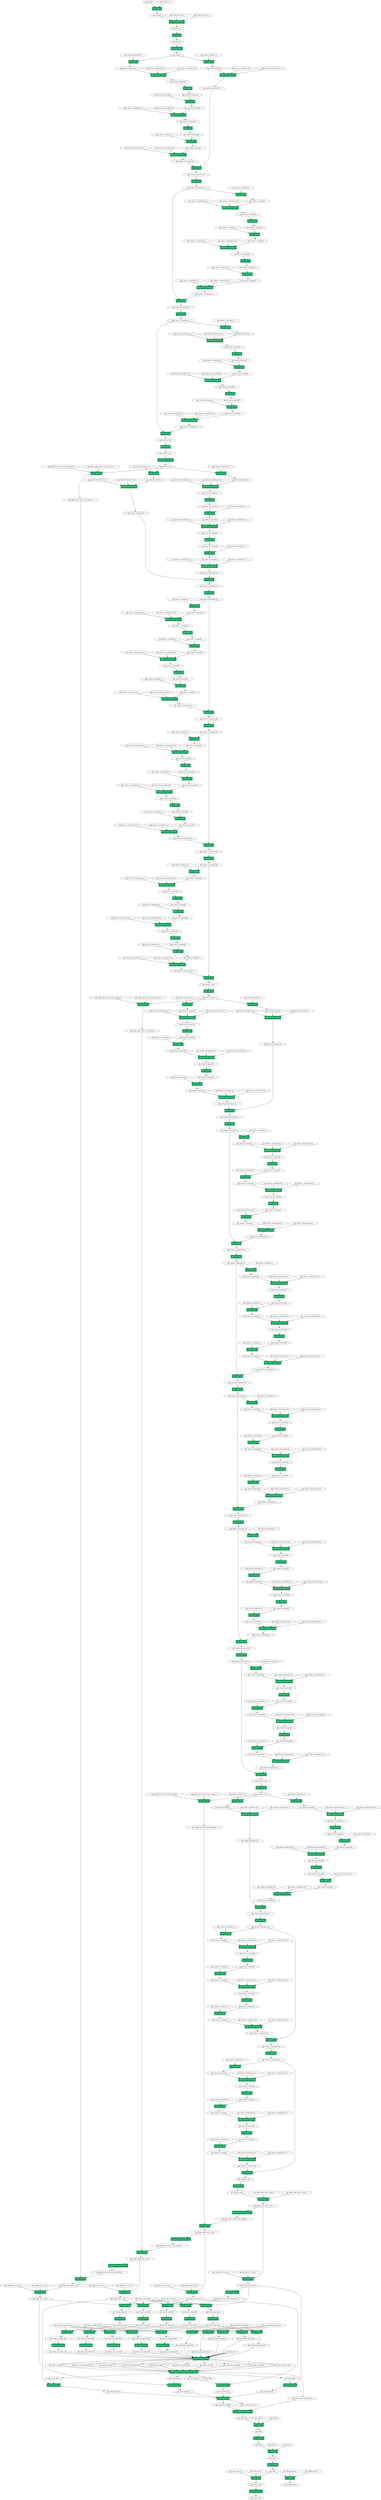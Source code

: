 digraph generalized_rcnn {
	graph [bb="0,0,3458,27108",
		rankdir=TB
	];
	node [label="\N"];
	"Conv (op#0)"	 [color="#0F9D58",
		fontcolor="#FFFFFF",
		height=0.5,
		pos="1069,27018",
		shape=box,
		style=filled,
		width=1.1944];
	"gpu_0/conv10"	 [height=0.5,
		label="gpu_0/conv1",
		pos="1069,26946",
		shape=octagon,
		width=1.6973];
	"Conv (op#0)" -> "gpu_0/conv10"	 [pos="e,1069,26964 1069,27000 1069,26992 1069,26983 1069,26974"];
	"gpu_0/data0"	 [height=0.5,
		label="gpu_0/data",
		pos="997,27090",
		shape=octagon,
		width=1.5023];
	"gpu_0/data0" -> "Conv (op#0)"	 [pos="e,1051.4,27036 1014.8,27072 1023.6,27063 1034.4,27053 1044,27043"];
	"gpu_0/conv1_w0"	 [height=0.5,
		label="gpu_0/conv1_w",
		pos="1142,27090",
		shape=octagon,
		width=2.03];
	"gpu_0/conv1_w0" -> "Conv (op#0)"	 [pos="e,1086.8,27036 1124,27072 1114.9,27063 1103.9,27052 1094.1,27043"];
	"AffineChannel (op#1)"	 [color="#0F9D58",
		fontcolor="#FFFFFF",
		height=0.5,
		pos="1248,26874",
		shape=box,
		style=filled,
		width=1.8958];
	"gpu_0/conv10" -> "AffineChannel (op#1)"	 [pos="e,1204.4,26892 1104.8,26931 1130.6,26921 1165.7,26907 1194.8,26896"];
	"gpu_0/conv11"	 [height=0.5,
		label="gpu_0/conv1",
		pos="1248,26802",
		shape=octagon,
		width=1.6973];
	"AffineChannel (op#1)" -> "gpu_0/conv11"	 [pos="e,1248,26820 1248,26856 1248,26848 1248,26839 1248,26830"];
	"gpu_0/res_conv1_bn_s0"	 [height=0.5,
		label="gpu_0/res_conv1_bn_s",
		pos="1248,26946",
		shape=octagon,
		width=2.7624];
	"gpu_0/res_conv1_bn_s0" -> "AffineChannel (op#1)"	 [pos="e,1248,26892 1248,26928 1248,26920 1248,26911 1248,26902"];
	"gpu_0/res_conv1_bn_b0"	 [height=0.5,
		label="gpu_0/res_conv1_bn_b",
		pos="1466,26946",
		shape=octagon,
		width=2.7861];
	"gpu_0/res_conv1_bn_b0" -> "AffineChannel (op#1)"	 [pos="e,1301,26892 1417.1,26929 1385.7,26919 1344.6,26906 1310.7,26895"];
	"Relu (op#2)"	 [color="#0F9D58",
		fontcolor="#FFFFFF",
		height=0.5,
		pos="1248,26730",
		shape=box,
		style=filled,
		width=1.1389];
	"gpu_0/conv11" -> "Relu (op#2)"	 [pos="e,1248,26748 1248,26784 1248,26776 1248,26767 1248,26758"];
	"gpu_0/conv12"	 [height=0.5,
		label="gpu_0/conv1",
		pos="1248,26658",
		shape=octagon,
		width=1.6973];
	"Relu (op#2)" -> "gpu_0/conv12"	 [pos="e,1248,26676 1248,26712 1248,26704 1248,26695 1248,26686"];
	"MaxPool (op#3)"	 [color="#0F9D58",
		fontcolor="#FFFFFF",
		height=0.5,
		pos="1248,26586",
		shape=box,
		style=filled,
		width=1.4792];
	"gpu_0/conv12" -> "MaxPool (op#3)"	 [pos="e,1248,26604 1248,26640 1248,26632 1248,26623 1248,26614"];
	"gpu_0/pool10"	 [height=0.5,
		label="gpu_0/pool1",
		pos="1248,26514",
		shape=octagon,
		width=1.65];
	"MaxPool (op#3)" -> "gpu_0/pool10"	 [pos="e,1248,26532 1248,26568 1248,26560 1248,26551 1248,26542"];
	"Conv (op#4)"	 [color="#0F9D58",
		fontcolor="#FFFFFF",
		height=0.5,
		pos="961,26442",
		shape=box,
		style=filled,
		width=1.1944];
	"gpu_0/pool10" -> "Conv (op#4)"	 [pos="e,1004.1,26454 1203.2,26502 1152,26490 1068.3,26469 1013.9,26456"];
	"Conv (op#12)"	 [color="#0F9D58",
		fontcolor="#FFFFFF",
		height=0.5,
		pos="1626,26442",
		shape=box,
		style=filled,
		width=1.2778];
	"gpu_0/pool10" -> "Conv (op#12)"	 [pos="e,1579.8,26452 1298.2,26504 1368.6,26491 1496.2,26467 1569.7,26453"];
	"gpu_0/res2_0_branch2a0"	 [height=0.5,
		label="gpu_0/res2_0_branch2a",
		pos="913,26370",
		shape=octagon,
		width=2.8432];
	"Conv (op#4)" -> "gpu_0/res2_0_branch2a0"	 [pos="e,924.73,26388 949.13,26424 943.5,26415 936.65,26405 930.43,26396"];
	"gpu_0/res2_0_branch2a_w0"	 [height=0.5,
		label="gpu_0/res2_0_branch2a_w",
		pos="961,26514",
		shape=octagon,
		width=3.176];
	"gpu_0/res2_0_branch2a_w0" -> "Conv (op#4)"	 [pos="e,961,26460 961,26496 961,26488 961,26479 961,26470"];
	"AffineChannel (op#5)"	 [color="#0F9D58",
		fontcolor="#FFFFFF",
		height=0.5,
		pos="1296,26298",
		shape=box,
		style=filled,
		width=1.8958];
	"gpu_0/res2_0_branch2a0" -> "AffineChannel (op#5)"	 [pos="e,1227.5,26312 981.47,26356 1047.7,26344 1148,26326 1217.5,26313"];
	"gpu_0/res2_0_branch2a1"	 [height=0.5,
		label="gpu_0/res2_0_branch2a",
		pos="1391,26226",
		shape=octagon,
		width=2.8432];
	"AffineChannel (op#5)" -> "gpu_0/res2_0_branch2a1"	 [pos="e,1367.8,26244 1319.5,26280 1331.6,26271 1346.5,26260 1359.5,26250"];
	"gpu_0/res2_0_branch2a_bn_s0"	 [height=0.5,
		label="gpu_0/res2_0_branch2a_bn_s",
		pos="1160,26370",
		shape=octagon,
		width=3.4851];
	"gpu_0/res2_0_branch2a_bn_s0" -> "AffineChannel (op#5)"	 [pos="e,1262.6,26316 1193.3,26352 1211.5,26343 1234.2,26331 1253.6,26321"];
	"gpu_0/res2_0_branch2a_bn_b0"	 [height=0.5,
		label="gpu_0/res2_0_branch2a_bn_b",
		pos="1431,26370",
		shape=octagon,
		width=3.5087];
	"gpu_0/res2_0_branch2a_bn_b0" -> "AffineChannel (op#5)"	 [pos="e,1329.2,26316 1398,26352 1379.9,26343 1357.4,26331 1338,26321"];
	"Relu (op#6)"	 [color="#0F9D58",
		fontcolor="#FFFFFF",
		height=0.5,
		pos="1415,26154",
		shape=box,
		style=filled,
		width=1.1389];
	"gpu_0/res2_0_branch2a1" -> "Relu (op#6)"	 [pos="e,1409.1,26172 1396.9,26208 1399.6,26200 1402.8,26191 1405.8,26182"];
	"gpu_0/res2_0_branch2a2"	 [height=0.5,
		label="gpu_0/res2_0_branch2a",
		pos="1429,26082",
		shape=octagon,
		width=2.8432];
	"Relu (op#6)" -> "gpu_0/res2_0_branch2a2"	 [pos="e,1425.6,26100 1418.5,26136 1420,26128 1421.9,26119 1423.6,26110"];
	"Conv (op#7)"	 [color="#0F9D58",
		fontcolor="#FFFFFF",
		height=0.5,
		pos="1429,26010",
		shape=box,
		style=filled,
		width=1.1944];
	"gpu_0/res2_0_branch2a2" -> "Conv (op#7)"	 [pos="e,1429,26028 1429,26064 1429,26056 1429,26047 1429,26038"];
	"gpu_0/res2_0_branch2b0"	 [height=0.5,
		label="gpu_0/res2_0_branch2b",
		pos="1436,25938",
		shape=octagon,
		width=2.8669];
	"Conv (op#7)" -> "gpu_0/res2_0_branch2b0"	 [pos="e,1434.3,25956 1430.7,25992 1431.5,25984 1432.4,25975 1433.3,25966"];
	"gpu_0/res2_0_branch2b_w0"	 [height=0.5,
		label="gpu_0/res2_0_branch2b_w",
		pos="1193,26082",
		shape=octagon,
		width=3.1996];
	"gpu_0/res2_0_branch2b_w0" -> "Conv (op#7)"	 [pos="e,1385.7,26024 1247.1,26065 1285.7,26053 1337.4,26038 1375.8,26027"];
	"AffineChannel (op#8)"	 [color="#0F9D58",
		fontcolor="#FFFFFF",
		height=0.5,
		pos="1251,25866",
		shape=box,
		style=filled,
		width=1.8958];
	"gpu_0/res2_0_branch2b0" -> "AffineChannel (op#8)"	 [pos="e,1296.2,25884 1391.7,25920 1365.9,25910 1333.1,25898 1305.7,25888"];
	"gpu_0/res2_0_branch2b1"	 [height=0.5,
		label="gpu_0/res2_0_branch2b",
		pos="1315,25794",
		shape=octagon,
		width=2.8669];
	"AffineChannel (op#8)" -> "gpu_0/res2_0_branch2b1"	 [pos="e,1299.4,25812 1266.8,25848 1274.6,25839 1284,25829 1292.5,25820"];
	"gpu_0/res2_0_branch2b_bn_s0"	 [height=0.5,
		label="gpu_0/res2_0_branch2b_bn_s",
		pos="916,25938",
		shape=octagon,
		width=3.4851];
	"gpu_0/res2_0_branch2b_bn_s0" -> "AffineChannel (op#8)"	 [pos="e,1182.5,25881 985.41,25922 1039.9,25911 1115.8,25895 1172.5,25883"];
	"gpu_0/res2_0_branch2b_bn_b0"	 [height=0.5,
		label="gpu_0/res2_0_branch2b_bn_b",
		pos="1187,25938",
		shape=octagon,
		width=3.5324];
	"gpu_0/res2_0_branch2b_bn_b0" -> "AffineChannel (op#8)"	 [pos="e,1235.4,25884 1202.8,25920 1210.6,25911 1220,25901 1228.5,25892"];
	"Relu (op#9)"	 [color="#0F9D58",
		fontcolor="#FFFFFF",
		height=0.5,
		pos="1347,25722",
		shape=box,
		style=filled,
		width=1.1389];
	"gpu_0/res2_0_branch2b1" -> "Relu (op#9)"	 [pos="e,1339.2,25740 1322.9,25776 1326.6,25768 1331,25758 1335,25749"];
	"gpu_0/res2_0_branch2b2"	 [height=0.5,
		label="gpu_0/res2_0_branch2b",
		pos="1410,25650",
		shape=octagon,
		width=2.8669];
	"Relu (op#9)" -> "gpu_0/res2_0_branch2b2"	 [pos="e,1394.6,25668 1362.6,25704 1370.2,25695 1379.5,25685 1387.9,25676"];
	"Conv (op#10)"	 [color="#0F9D58",
		fontcolor="#FFFFFF",
		height=0.5,
		pos="1410,25578",
		shape=box,
		style=filled,
		width=1.2778];
	"gpu_0/res2_0_branch2b2" -> "Conv (op#10)"	 [pos="e,1410,25596 1410,25632 1410,25624 1410,25615 1410,25606"];
	"gpu_0/res2_0_branch2c0"	 [height=0.5,
		label="gpu_0/res2_0_branch2c",
		pos="1426,25506",
		shape=octagon,
		width=2.8432];
	"Conv (op#10)" -> "gpu_0/res2_0_branch2c0"	 [pos="e,1422.1,25524 1414,25560 1415.7,25552 1417.8,25543 1419.8,25534"];
	"gpu_0/res2_0_branch2c_w0"	 [height=0.5,
		label="gpu_0/res2_0_branch2c_w",
		pos="1174,25650",
		shape=octagon,
		width=3.176];
	"gpu_0/res2_0_branch2c_w0" -> "Conv (op#10)"	 [pos="e,1363.7,25593 1228.1,25633 1265.7,25622 1315.7,25607 1353.8,25596"];
	"AffineChannel (op#11)"	 [color="#0F9D58",
		fontcolor="#FFFFFF",
		height=0.5,
		pos="1241,25434",
		shape=box,
		style=filled,
		width=1.9792];
	"gpu_0/res2_0_branch2c0" -> "AffineChannel (op#11)"	 [pos="e,1286.2,25452 1381.7,25488 1355.9,25478 1323.1,25466 1295.7,25456"];
	"gpu_0/res2_0_branch2c_bn0"	 [height=0.5,
		label="gpu_0/res2_0_branch2c_bn",
		pos="1365,25362",
		shape=octagon,
		width=3.2567];
	"AffineChannel (op#11)" -> "gpu_0/res2_0_branch2c_bn0"	 [pos="e,1334.5,25380 1271.3,25416 1287.7,25407 1308.1,25395 1325.7,25385"];
	"gpu_0/res2_0_branch2c_bn_s0"	 [height=0.5,
		label="gpu_0/res2_0_branch2c_bn_s",
		pos="908,25506",
		shape=octagon,
		width=3.4851];
	"gpu_0/res2_0_branch2c_bn_s0" -> "AffineChannel (op#11)"	 [pos="e,1169.7,25450 977.4,25490 1030.5,25479 1104,25464 1159.8,25452"];
	"gpu_0/res2_0_branch2c_bn_b0"	 [height=0.5,
		label="gpu_0/res2_0_branch2c_bn_b",
		pos="1179,25506",
		shape=octagon,
		width=3.5087];
	"gpu_0/res2_0_branch2c_bn_b0" -> "AffineChannel (op#11)"	 [pos="e,1225.9,25452 1194.3,25488 1201.8,25479 1210.8,25469 1219,25460"];
	"Sum (op#14)"	 [color="#0F9D58",
		fontcolor="#FFFFFF",
		height=0.5,
		pos="1500,25290",
		shape=box,
		style=filled,
		width=1.2292];
	"gpu_0/res2_0_branch2c_bn0" -> "Sum (op#14)"	 [pos="e,1466.8,25308 1398,25344 1416.1,25335 1438.6,25323 1458,25313"];
	"gpu_0/res2_0_branch10"	 [height=0.5,
		label="gpu_0/res2_0_branch1",
		pos="1674,26370",
		shape=octagon,
		width=2.729];
	"Conv (op#12)" -> "gpu_0/res2_0_branch10"	 [pos="e,1662.3,26388 1637.9,26424 1643.5,26415 1650.4,26405 1656.6,26396"];
	"gpu_0/res2_0_branch1_w0"	 [height=0.5,
		label="gpu_0/res2_0_branch1_w",
		pos="1626,26514",
		shape=octagon,
		width=3.0618];
	"gpu_0/res2_0_branch1_w0" -> "Conv (op#12)"	 [pos="e,1626,26460 1626,26496 1626,26488 1626,26479 1626,26470"];
	"AffineChannel (op#13)"	 [color="#0F9D58",
		fontcolor="#FFFFFF",
		height=0.5,
		pos="1793,26298",
		shape=box,
		style=filled,
		width=1.9792];
	"gpu_0/res2_0_branch10" -> "AffineChannel (op#13)"	 [pos="e,1763.8,26316 1703.1,26352 1718.7,26343 1738,26331 1754.8,26321"];
	"gpu_0/res2_0_branch1_bn0"	 [height=0.5,
		label="gpu_0/res2_0_branch1_bn",
		pos="1599,26154",
		shape=octagon,
		width=3.1425];
	"AffineChannel (op#13)" -> "gpu_0/res2_0_branch1_bn0"	 [pos="e,1622.5,26172 1769.6,26280 1734.9,26254 1669.8,26207 1630.9,26178"];
	"gpu_0/res2_0_branch1_bn_s0"	 [height=0.5,
		label="gpu_0/res2_0_branch1_bn_s",
		pos="1912,26370",
		shape=octagon,
		width=3.3709];
	"gpu_0/res2_0_branch1_bn_s0" -> "AffineChannel (op#13)"	 [pos="e,1822.2,26316 1882.9,26352 1867.3,26343 1848,26331 1831.2,26321"];
	"gpu_0/res2_0_branch1_bn_b0"	 [height=0.5,
		label="gpu_0/res2_0_branch1_bn_b",
		pos="2174,26370",
		shape=octagon,
		width=3.3946];
	"gpu_0/res2_0_branch1_bn_b0" -> "AffineChannel (op#13)"	 [pos="e,1864.4,26312 2100.1,26355 2035.4,26344 1941.4,26326 1874.5,26314"];
	"gpu_0/res2_0_branch1_bn0" -> "Sum (op#14)"	 [pos="e,1515.8,25308 1593.7,26136 1586.1,26109 1573,26057 1573,26011 1573,26011 1573,26011 1573,25433 1573,25388 1543.7,25343 1522.2,25316"];
	"gpu_0/res2_0_branch2c_bn1"	 [height=0.5,
		label="gpu_0/res2_0_branch2c_bn",
		pos="1500,25218",
		shape=octagon,
		width=3.2567];
	"Sum (op#14)" -> "gpu_0/res2_0_branch2c_bn1"	 [pos="e,1500,25236 1500,25272 1500,25264 1500,25255 1500,25246"];
	"Relu (op#15)"	 [color="#0F9D58",
		fontcolor="#FFFFFF",
		height=0.5,
		pos="1500,25146",
		shape=box,
		style=filled,
		width=1.2292];
	"gpu_0/res2_0_branch2c_bn1" -> "Relu (op#15)"	 [pos="e,1500,25164 1500,25200 1500,25192 1500,25183 1500,25174"];
	"gpu_0/res2_0_branch2c_bn2"	 [height=0.5,
		label="gpu_0/res2_0_branch2c_bn",
		pos="1500,25074",
		shape=octagon,
		width=3.2567];
	"Relu (op#15)" -> "gpu_0/res2_0_branch2c_bn2"	 [pos="e,1500,25092 1500,25128 1500,25120 1500,25111 1500,25102"];
	"Conv (op#16)"	 [color="#0F9D58",
		fontcolor="#FFFFFF",
		height=0.5,
		pos="1961,25002",
		shape=box,
		style=filled,
		width=1.2778];
	"gpu_0/res2_0_branch2c_bn2" -> "Conv (op#16)"	 [pos="e,1914.9,25010 1580.3,25061 1673.2,25047 1823.7,25024 1904.9,25012"];
	"Sum (op#24)"	 [color="#0F9D58",
		fontcolor="#FFFFFF",
		height=0.5,
		pos="1537,23850",
		shape=box,
		style=filled,
		width=1.2292];
	"gpu_0/res2_0_branch2c_bn2" -> "Sum (op#24)"	 [pos="e,1500.1,23868 1475.6,25056 1444.6,25032 1395,24985 1395,24931 1395,24931 1395,24931 1395,23993 1395,23938 1449.7,23896 1491.2,23873"];
	"gpu_0/res2_1_branch2a0"	 [height=0.5,
		label="gpu_0/res2_1_branch2a",
		pos="2191,24930",
		shape=octagon,
		width=2.8432];
	"Conv (op#16)" -> "gpu_0/res2_1_branch2a0"	 [pos="e,2140,24947 2007.3,24987 2042.5,24976 2091.5,24961 2130,24950"];
	"gpu_0/res2_1_branch2a_w0"	 [height=0.5,
		label="gpu_0/res2_1_branch2a_w",
		pos="1961,25074",
		shape=octagon,
		width=3.176];
	"gpu_0/res2_1_branch2a_w0" -> "Conv (op#16)"	 [pos="e,1961,25020 1961,25056 1961,25048 1961,25039 1961,25030"];
	"AffineChannel (op#17)"	 [color="#0F9D58",
		fontcolor="#FFFFFF",
		height=0.5,
		pos="1960,24858",
		shape=box,
		style=filled,
		width=1.9792];
	"gpu_0/res2_1_branch2a0" -> "AffineChannel (op#17)"	 [pos="e,2016.4,24876 2139.7,24913 2106.3,24903 2062.4,24890 2026.3,24879"];
	"gpu_0/res2_1_branch2a1"	 [height=0.5,
		label="gpu_0/res2_1_branch2a",
		pos="2022,24786",
		shape=octagon,
		width=2.8432];
	"AffineChannel (op#17)" -> "gpu_0/res2_1_branch2a1"	 [pos="e,2006.9,24804 1975.3,24840 1982.8,24831 1991.8,24821 2000,24812"];
	"gpu_0/res2_1_branch2a_bn_s0"	 [height=0.5,
		label="gpu_0/res2_1_branch2a_bn_s",
		pos="1673,24930",
		shape=octagon,
		width=3.4851];
	"gpu_0/res2_1_branch2a_bn_s0" -> "AffineChannel (op#17)"	 [pos="e,1890.3,24876 1736.3,24914 1778.8,24903 1835,24889 1880.5,24878"];
	"gpu_0/res2_1_branch2a_bn_b0"	 [height=0.5,
		label="gpu_0/res2_1_branch2a_bn_b",
		pos="1944,24930",
		shape=octagon,
		width=3.5087];
	"gpu_0/res2_1_branch2a_bn_b0" -> "AffineChannel (op#17)"	 [pos="e,1956.1,24876 1948,24912 1949.7,24904 1951.8,24895 1953.8,24886"];
	"Relu (op#18)"	 [color="#0F9D58",
		fontcolor="#FFFFFF",
		height=0.5,
		pos="2030,24714",
		shape=box,
		style=filled,
		width=1.2292];
	"gpu_0/res2_1_branch2a1" -> "Relu (op#18)"	 [pos="e,2028,24732 2024,24768 2024.9,24760 2025.9,24751 2026.9,24742"];
	"gpu_0/res2_1_branch2a2"	 [height=0.5,
		label="gpu_0/res2_1_branch2a",
		pos="2061,24642",
		shape=octagon,
		width=2.8432];
	"Relu (op#18)" -> "gpu_0/res2_1_branch2a2"	 [pos="e,2053.4,24660 2037.7,24696 2041.2,24688 2045.5,24678 2049.4,24669"];
	"Conv (op#19)"	 [color="#0F9D58",
		fontcolor="#FFFFFF",
		height=0.5,
		pos="2061,24570",
		shape=box,
		style=filled,
		width=1.2778];
	"gpu_0/res2_1_branch2a2" -> "Conv (op#19)"	 [pos="e,2061,24588 2061,24624 2061,24616 2061,24607 2061,24598"];
	"gpu_0/res2_1_branch2b0"	 [height=0.5,
		label="gpu_0/res2_1_branch2b",
		pos="2192,24498",
		shape=octagon,
		width=2.8669];
	"Conv (op#19)" -> "gpu_0/res2_1_branch2b0"	 [pos="e,2159.8,24516 2093,24552 2110.5,24543 2132.3,24531 2150.9,24521"];
	"gpu_0/res2_1_branch2b_w0"	 [height=0.5,
		label="gpu_0/res2_1_branch2b_w",
		pos="1825,24642",
		shape=octagon,
		width=3.1996];
	"gpu_0/res2_1_branch2b_w0" -> "Conv (op#19)"	 [pos="e,2014.7,24585 1879.1,24625 1916.7,24614 1966.7,24599 2004.8,24588"];
	"AffineChannel (op#20)"	 [color="#0F9D58",
		fontcolor="#FFFFFF",
		height=0.5,
		pos="1958,24426",
		shape=box,
		style=filled,
		width=1.9792];
	"gpu_0/res2_1_branch2b0" -> "AffineChannel (op#20)"	 [pos="e,2014.8,24444 2140.4,24482 2106.3,24471 2061.3,24458 2024.5,24447"];
	"gpu_0/res2_1_branch2b1"	 [height=0.5,
		label="gpu_0/res2_1_branch2b",
		pos="2020,24354",
		shape=octagon,
		width=2.8669];
	"AffineChannel (op#20)" -> "gpu_0/res2_1_branch2b1"	 [pos="e,2004.9,24372 1973.3,24408 1980.8,24399 1989.8,24389 1998,24380"];
	"gpu_0/res2_1_branch2b_bn_s0"	 [height=0.5,
		label="gpu_0/res2_1_branch2b_bn_s",
		pos="1672,24498",
		shape=octagon,
		width=3.4851];
	"gpu_0/res2_1_branch2b_bn_s0" -> "AffineChannel (op#20)"	 [pos="e,1888.5,24444 1735.1,24482 1777.4,24471 1833.4,24457 1878.7,24446"];
	"gpu_0/res2_1_branch2b_bn_b0"	 [height=0.5,
		label="gpu_0/res2_1_branch2b_bn_b",
		pos="1943,24498",
		shape=octagon,
		width=3.5324];
	"gpu_0/res2_1_branch2b_bn_b0" -> "AffineChannel (op#20)"	 [pos="e,1954.3,24444 1946.7,24480 1948.4,24472 1950.3,24463 1952.2,24454"];
	"Relu (op#21)"	 [color="#0F9D58",
		fontcolor="#FFFFFF",
		height=0.5,
		pos="2028,24282",
		shape=box,
		style=filled,
		width=1.2292];
	"gpu_0/res2_1_branch2b1" -> "Relu (op#21)"	 [pos="e,2026,24300 2022,24336 2022.9,24328 2023.9,24319 2024.9,24310"];
	"gpu_0/res2_1_branch2b2"	 [height=0.5,
		label="gpu_0/res2_1_branch2b",
		pos="2059,24210",
		shape=octagon,
		width=2.8669];
	"Relu (op#21)" -> "gpu_0/res2_1_branch2b2"	 [pos="e,2051.4,24228 2035.7,24264 2039.2,24256 2043.5,24246 2047.4,24237"];
	"Conv (op#22)"	 [color="#0F9D58",
		fontcolor="#FFFFFF",
		height=0.5,
		pos="2059,24138",
		shape=box,
		style=filled,
		width=1.2778];
	"gpu_0/res2_1_branch2b2" -> "Conv (op#22)"	 [pos="e,2059,24156 2059,24192 2059,24184 2059,24175 2059,24166"];
	"gpu_0/res2_1_branch2c0"	 [height=0.5,
		label="gpu_0/res2_1_branch2c",
		pos="2067,24066",
		shape=octagon,
		width=2.8432];
	"Conv (op#22)" -> "gpu_0/res2_1_branch2c0"	 [pos="e,2065,24084 2061,24120 2061.9,24112 2062.9,24103 2063.9,24094"];
	"gpu_0/res2_1_branch2c_w0"	 [height=0.5,
		label="gpu_0/res2_1_branch2c_w",
		pos="1823,24210",
		shape=octagon,
		width=3.176];
	"gpu_0/res2_1_branch2c_w0" -> "Conv (op#22)"	 [pos="e,2012.7,24153 1877.1,24193 1914.7,24182 1964.7,24167 2002.8,24156"];
	"AffineChannel (op#23)"	 [color="#0F9D58",
		fontcolor="#FFFFFF",
		height=0.5,
		pos="1684,23994",
		shape=box,
		style=filled,
		width=1.9792];
	"gpu_0/res2_1_branch2c0" -> "AffineChannel (op#23)"	 [pos="e,1755.5,24008 1998.5,24052 1933.2,24041 1834.8,24023 1765.5,24010"];
	"gpu_0/res2_1_branch2c_bn0"	 [height=0.5,
		label="gpu_0/res2_1_branch2c_bn",
		pos="1680,23922",
		shape=octagon,
		width=3.2567];
	"AffineChannel (op#23)" -> "gpu_0/res2_1_branch2c_bn0"	 [pos="e,1681,23940 1683,23976 1682.6,23968 1682,23959 1681.5,23950"];
	"gpu_0/res2_1_branch2c_bn_s0"	 [height=0.5,
		label="gpu_0/res2_1_branch2c_bn_s",
		pos="1549,24066",
		shape=octagon,
		width=3.4851];
	"gpu_0/res2_1_branch2c_bn_s0" -> "AffineChannel (op#23)"	 [pos="e,1650.8,24012 1582,24048 1600.1,24039 1622.6,24027 1642,24017"];
	"gpu_0/res2_1_branch2c_bn_b0"	 [height=0.5,
		label="gpu_0/res2_1_branch2c_bn_b",
		pos="1820,24066",
		shape=octagon,
		width=3.5087];
	"gpu_0/res2_1_branch2c_bn_b0" -> "AffineChannel (op#23)"	 [pos="e,1717.4,24012 1786.7,24048 1768.5,24039 1745.8,24027 1726.4,24017"];
	"gpu_0/res2_1_branch2c_bn0" -> "Sum (op#24)"	 [pos="e,1572.1,23868 1645,23904 1625.8,23894 1601.8,23883 1581.3,23873"];
	"gpu_0/res2_1_branch2c_bn1"	 [height=0.5,
		label="gpu_0/res2_1_branch2c_bn",
		pos="1537,23778",
		shape=octagon,
		width=3.2567];
	"Sum (op#24)" -> "gpu_0/res2_1_branch2c_bn1"	 [pos="e,1537,23796 1537,23832 1537,23824 1537,23815 1537,23806"];
	"Relu (op#25)"	 [color="#0F9D58",
		fontcolor="#FFFFFF",
		height=0.5,
		pos="1537,23706",
		shape=box,
		style=filled,
		width=1.2292];
	"gpu_0/res2_1_branch2c_bn1" -> "Relu (op#25)"	 [pos="e,1537,23724 1537,23760 1537,23752 1537,23743 1537,23734"];
	"gpu_0/res2_1_branch2c_bn2"	 [height=0.5,
		label="gpu_0/res2_1_branch2c_bn",
		pos="1537,23634",
		shape=octagon,
		width=3.2567];
	"Relu (op#25)" -> "gpu_0/res2_1_branch2c_bn2"	 [pos="e,1537,23652 1537,23688 1537,23680 1537,23671 1537,23662"];
	"Conv (op#26)"	 [color="#0F9D58",
		fontcolor="#FFFFFF",
		height=0.5,
		pos="1998,23562",
		shape=box,
		style=filled,
		width=1.2778];
	"gpu_0/res2_1_branch2c_bn2" -> "Conv (op#26)"	 [pos="e,1951.9,23570 1617.3,23621 1710.2,23607 1860.7,23584 1941.9,23572"];
	"Sum (op#34)"	 [color="#0F9D58",
		fontcolor="#FFFFFF",
		height=0.5,
		pos="1540,22410",
		shape=box,
		style=filled,
		width=1.2292];
	"gpu_0/res2_1_branch2c_bn2" -> "Sum (op#34)"	 [pos="e,1514.7,22428 1512.6,23616 1481.6,23592 1432,23545 1432,23491 1432,23491 1432,23491 1432,22553 1432,22503 1474.8,22460 1506.5,22435"];
	"gpu_0/res2_2_branch2a0"	 [height=0.5,
		label="gpu_0/res2_2_branch2a",
		pos="2228,23490",
		shape=octagon,
		width=2.8432];
	"Conv (op#26)" -> "gpu_0/res2_2_branch2a0"	 [pos="e,2177,23507 2044.3,23547 2079.5,23536 2128.5,23521 2167,23510"];
	"gpu_0/res2_2_branch2a_w0"	 [height=0.5,
		label="gpu_0/res2_2_branch2a_w",
		pos="1998,23634",
		shape=octagon,
		width=3.176];
	"gpu_0/res2_2_branch2a_w0" -> "Conv (op#26)"	 [pos="e,1998,23580 1998,23616 1998,23608 1998,23599 1998,23590"];
	"AffineChannel (op#27)"	 [color="#0F9D58",
		fontcolor="#FFFFFF",
		height=0.5,
		pos="1997,23418",
		shape=box,
		style=filled,
		width=1.9792];
	"gpu_0/res2_2_branch2a0" -> "AffineChannel (op#27)"	 [pos="e,2053.4,23436 2176.7,23473 2143.3,23463 2099.4,23450 2063.3,23439"];
	"gpu_0/res2_2_branch2a1"	 [height=0.5,
		label="gpu_0/res2_2_branch2a",
		pos="2059,23346",
		shape=octagon,
		width=2.8432];
	"AffineChannel (op#27)" -> "gpu_0/res2_2_branch2a1"	 [pos="e,2043.9,23364 2012.3,23400 2019.8,23391 2028.8,23381 2037,23372"];
	"gpu_0/res2_2_branch2a_bn_s0"	 [height=0.5,
		label="gpu_0/res2_2_branch2a_bn_s",
		pos="1710,23490",
		shape=octagon,
		width=3.4851];
	"gpu_0/res2_2_branch2a_bn_s0" -> "AffineChannel (op#27)"	 [pos="e,1927.3,23436 1773.3,23474 1815.8,23463 1872,23449 1917.5,23438"];
	"gpu_0/res2_2_branch2a_bn_b0"	 [height=0.5,
		label="gpu_0/res2_2_branch2a_bn_b",
		pos="1981,23490",
		shape=octagon,
		width=3.5087];
	"gpu_0/res2_2_branch2a_bn_b0" -> "AffineChannel (op#27)"	 [pos="e,1993.1,23436 1985,23472 1986.7,23464 1988.8,23455 1990.8,23446"];
	"Relu (op#28)"	 [color="#0F9D58",
		fontcolor="#FFFFFF",
		height=0.5,
		pos="2067,23274",
		shape=box,
		style=filled,
		width=1.2292];
	"gpu_0/res2_2_branch2a1" -> "Relu (op#28)"	 [pos="e,2065,23292 2061,23328 2061.9,23320 2062.9,23311 2063.9,23302"];
	"gpu_0/res2_2_branch2a2"	 [height=0.5,
		label="gpu_0/res2_2_branch2a",
		pos="2098,23202",
		shape=octagon,
		width=2.8432];
	"Relu (op#28)" -> "gpu_0/res2_2_branch2a2"	 [pos="e,2090.4,23220 2074.7,23256 2078.2,23248 2082.5,23238 2086.4,23229"];
	"Conv (op#29)"	 [color="#0F9D58",
		fontcolor="#FFFFFF",
		height=0.5,
		pos="2098,23130",
		shape=box,
		style=filled,
		width=1.2778];
	"gpu_0/res2_2_branch2a2" -> "Conv (op#29)"	 [pos="e,2098,23148 2098,23184 2098,23176 2098,23167 2098,23158"];
	"gpu_0/res2_2_branch2b0"	 [height=0.5,
		label="gpu_0/res2_2_branch2b",
		pos="2229,23058",
		shape=octagon,
		width=2.8669];
	"Conv (op#29)" -> "gpu_0/res2_2_branch2b0"	 [pos="e,2196.8,23076 2130,23112 2147.5,23103 2169.3,23091 2187.9,23081"];
	"gpu_0/res2_2_branch2b_w0"	 [height=0.5,
		label="gpu_0/res2_2_branch2b_w",
		pos="1862,23202",
		shape=octagon,
		width=3.1996];
	"gpu_0/res2_2_branch2b_w0" -> "Conv (op#29)"	 [pos="e,2051.7,23145 1916.1,23185 1953.7,23174 2003.7,23159 2041.8,23148"];
	"AffineChannel (op#30)"	 [color="#0F9D58",
		fontcolor="#FFFFFF",
		height=0.5,
		pos="1995,22986",
		shape=box,
		style=filled,
		width=1.9792];
	"gpu_0/res2_2_branch2b0" -> "AffineChannel (op#30)"	 [pos="e,2051.8,23004 2177.4,23042 2143.3,23031 2098.3,23018 2061.5,23007"];
	"gpu_0/res2_2_branch2b1"	 [height=0.5,
		label="gpu_0/res2_2_branch2b",
		pos="2057,22914",
		shape=octagon,
		width=2.8669];
	"AffineChannel (op#30)" -> "gpu_0/res2_2_branch2b1"	 [pos="e,2041.9,22932 2010.3,22968 2017.8,22959 2026.8,22949 2035,22940"];
	"gpu_0/res2_2_branch2b_bn_s0"	 [height=0.5,
		label="gpu_0/res2_2_branch2b_bn_s",
		pos="1709,23058",
		shape=octagon,
		width=3.4851];
	"gpu_0/res2_2_branch2b_bn_s0" -> "AffineChannel (op#30)"	 [pos="e,1925.5,23004 1772.1,23042 1814.4,23031 1870.4,23017 1915.7,23006"];
	"gpu_0/res2_2_branch2b_bn_b0"	 [height=0.5,
		label="gpu_0/res2_2_branch2b_bn_b",
		pos="1980,23058",
		shape=octagon,
		width=3.5324];
	"gpu_0/res2_2_branch2b_bn_b0" -> "AffineChannel (op#30)"	 [pos="e,1991.3,23004 1983.7,23040 1985.4,23032 1987.3,23023 1989.2,23014"];
	"Relu (op#31)"	 [color="#0F9D58",
		fontcolor="#FFFFFF",
		height=0.5,
		pos="2065,22842",
		shape=box,
		style=filled,
		width=1.2292];
	"gpu_0/res2_2_branch2b1" -> "Relu (op#31)"	 [pos="e,2063,22860 2059,22896 2059.9,22888 2060.9,22879 2061.9,22870"];
	"gpu_0/res2_2_branch2b2"	 [height=0.5,
		label="gpu_0/res2_2_branch2b",
		pos="2096,22770",
		shape=octagon,
		width=2.8669];
	"Relu (op#31)" -> "gpu_0/res2_2_branch2b2"	 [pos="e,2088.4,22788 2072.7,22824 2076.2,22816 2080.5,22806 2084.4,22797"];
	"Conv (op#32)"	 [color="#0F9D58",
		fontcolor="#FFFFFF",
		height=0.5,
		pos="2096,22698",
		shape=box,
		style=filled,
		width=1.2778];
	"gpu_0/res2_2_branch2b2" -> "Conv (op#32)"	 [pos="e,2096,22716 2096,22752 2096,22744 2096,22735 2096,22726"];
	"gpu_0/res2_2_branch2c0"	 [height=0.5,
		label="gpu_0/res2_2_branch2c",
		pos="2104,22626",
		shape=octagon,
		width=2.8432];
	"Conv (op#32)" -> "gpu_0/res2_2_branch2c0"	 [pos="e,2102,22644 2098,22680 2098.9,22672 2099.9,22663 2100.9,22654"];
	"gpu_0/res2_2_branch2c_w0"	 [height=0.5,
		label="gpu_0/res2_2_branch2c_w",
		pos="1860,22770",
		shape=octagon,
		width=3.176];
	"gpu_0/res2_2_branch2c_w0" -> "Conv (op#32)"	 [pos="e,2049.7,22713 1914.1,22753 1951.7,22742 2001.7,22727 2039.8,22716"];
	"AffineChannel (op#33)"	 [color="#0F9D58",
		fontcolor="#FFFFFF",
		height=0.5,
		pos="1721,22554",
		shape=box,
		style=filled,
		width=1.9792];
	"gpu_0/res2_2_branch2c0" -> "AffineChannel (op#33)"	 [pos="e,1792.5,22568 2035.5,22612 1970.2,22601 1871.8,22583 1802.5,22570"];
	"gpu_0/res2_2_branch2c_bn0"	 [height=0.5,
		label="gpu_0/res2_2_branch2c_bn",
		pos="1649,22482",
		shape=octagon,
		width=3.2567];
	"AffineChannel (op#33)" -> "gpu_0/res2_2_branch2c_bn0"	 [pos="e,1666.6,22500 1703.2,22536 1694.4,22527 1683.6,22517 1674,22507"];
	"gpu_0/res2_2_branch2c_bn_s0"	 [height=0.5,
		label="gpu_0/res2_2_branch2c_bn_s",
		pos="1586,22626",
		shape=octagon,
		width=3.4851];
	"gpu_0/res2_2_branch2c_bn_s0" -> "AffineChannel (op#33)"	 [pos="e,1687.8,22572 1619,22608 1637.1,22599 1659.6,22587 1679,22577"];
	"gpu_0/res2_2_branch2c_bn_b0"	 [height=0.5,
		label="gpu_0/res2_2_branch2c_bn_b",
		pos="1857,22626",
		shape=octagon,
		width=3.5087];
	"gpu_0/res2_2_branch2c_bn_b0" -> "AffineChannel (op#33)"	 [pos="e,1754.4,22572 1823.7,22608 1805.5,22599 1782.8,22587 1763.4,22577"];
	"gpu_0/res2_2_branch2c_bn0" -> "Sum (op#34)"	 [pos="e,1566.8,22428 1622.3,22464 1608.2,22455 1590.7,22444 1575.4,22434"];
	"gpu_0/res2_2_sum0"	 [height=0.5,
		label="gpu_0/res2_2_sum",
		pos="1540,22338",
		shape=octagon,
		width=2.3392];
	"Sum (op#34)" -> "gpu_0/res2_2_sum0"	 [pos="e,1540,22356 1540,22392 1540,22384 1540,22375 1540,22366"];
	"Relu (op#35)"	 [color="#0F9D58",
		fontcolor="#FFFFFF",
		height=0.5,
		pos="1540,22266",
		shape=box,
		style=filled,
		width=1.2292];
	"gpu_0/res2_2_sum0" -> "Relu (op#35)"	 [pos="e,1540,22284 1540,22320 1540,22312 1540,22303 1540,22294"];
	"gpu_0/res2_2_sum1"	 [height=0.5,
		label="gpu_0/res2_2_sum",
		pos="1540,22194",
		shape=octagon,
		width=2.3392];
	"Relu (op#35)" -> "gpu_0/res2_2_sum1"	 [pos="e,1540,22212 1540,22248 1540,22240 1540,22231 1540,22222"];
	"StopGradient (op#36)"	 [color="#0F9D58",
		fontcolor="#FFFFFF",
		height=0.5,
		pos="1540,22122",
		shape=box,
		style=filled,
		width=1.8681];
	"gpu_0/res2_2_sum1" -> "StopGradient (op#36)"	 [pos="e,1540,22140 1540,22176 1540,22168 1540,22159 1540,22150"];
	"gpu_0/res2_2_sum2"	 [height=0.5,
		label="gpu_0/res2_2_sum",
		pos="1540,22050",
		shape=octagon,
		width=2.3392];
	"StopGradient (op#36)" -> "gpu_0/res2_2_sum2"	 [pos="e,1540,22068 1540,22104 1540,22096 1540,22087 1540,22078"];
	"Conv (op#37)"	 [color="#0F9D58",
		fontcolor="#FFFFFF",
		height=0.5,
		pos="2028,21978",
		shape=box,
		style=filled,
		width=1.2778];
	"gpu_0/res2_2_sum2" -> "Conv (op#37)"	 [pos="e,1981.7,21986 1608.6,22039 1705.8,22025 1881.7,22000 1971.7,21987"];
	"Conv (op#45)"	 [color="#0F9D58",
		fontcolor="#FFFFFF",
		height=0.5,
		pos="1434,21978",
		shape=box,
		style=filled,
		width=1.2778];
	"gpu_0/res2_2_sum2" -> "Conv (op#45)"	 [pos="e,1460,21996 1514.1,22032 1500.3,22023 1483.3,22012 1468.5,22002"];
	"Conv (op#180)"	 [color="#0F9D58",
		fontcolor="#FFFFFF",
		height=0.5,
		pos="872,21978",
		shape=box,
		style=filled,
		width=1.3681];
	"gpu_0/res2_2_sum2" -> "Conv (op#180)"	 [pos="e,921.3,21982 1479.9,22037 1468.7,22035 1457,22034 1446,22032 1258.9,22006 1035.7,21990 931.33,21983"];
	"gpu_0/res3_0_branch2a0"	 [height=0.5,
		label="gpu_0/res3_0_branch2a",
		pos="2194,21906",
		shape=octagon,
		width=2.8432];
	"Conv (op#37)" -> "gpu_0/res3_0_branch2a0"	 [pos="e,2153.5,21924 2068.6,21960 2091.4,21950 2120,21938 2144.2,21928"];
	"gpu_0/res3_0_branch2a_w0"	 [height=0.5,
		label="gpu_0/res3_0_branch2a_w",
		pos="2028,22050",
		shape=octagon,
		width=3.176];
	"gpu_0/res3_0_branch2a_w0" -> "Conv (op#37)"	 [pos="e,2028,21996 2028,22032 2028,22024 2028,22015 2028,22006"];
	"AffineChannel (op#38)"	 [color="#0F9D58",
		fontcolor="#FFFFFF",
		height=0.5,
		pos="1940,21834",
		shape=box,
		style=filled,
		width=1.9792];
	"gpu_0/res3_0_branch2a0" -> "AffineChannel (op#38)"	 [pos="e,2002,21852 2139.5,21890 2102.2,21880 2052.4,21866 2011.8,21855"];
	"gpu_0/res3_0_branch2a1"	 [height=0.5,
		label="gpu_0/res3_0_branch2a",
		pos="1886,21762",
		shape=octagon,
		width=2.8432];
	"AffineChannel (op#38)" -> "gpu_0/res3_0_branch2a1"	 [pos="e,1899.2,21780 1926.7,21816 1920.2,21807 1912.4,21797 1905.4,21788"];
	"gpu_0/res3_0_branch2a_bn_s0"	 [height=0.5,
		label="gpu_0/res3_0_branch2a_bn_s",
		pos="1676,21906",
		shape=octagon,
		width=3.4851];
	"gpu_0/res3_0_branch2a_bn_s0" -> "AffineChannel (op#38)"	 [pos="e,1875.7,21852 1735.9,21889 1774.5,21879 1824.9,21866 1866,21855"];
	"gpu_0/res3_0_branch2a_bn_b0"	 [height=0.5,
		label="gpu_0/res3_0_branch2a_bn_b",
		pos="1947,21906",
		shape=octagon,
		width=3.5087];
	"gpu_0/res3_0_branch2a_bn_b0" -> "AffineChannel (op#38)"	 [pos="e,1941.7,21852 1945.3,21888 1944.5,21880 1943.6,21871 1942.7,21862"];
	"Relu (op#39)"	 [color="#0F9D58",
		fontcolor="#FFFFFF",
		height=0.5,
		pos="1873,21690",
		shape=box,
		style=filled,
		width=1.2292];
	"gpu_0/res3_0_branch2a1" -> "Relu (op#39)"	 [pos="e,1876.2,21708 1882.8,21744 1881.4,21736 1879.6,21727 1878,21718"];
	"gpu_0/res3_0_branch2a2"	 [height=0.5,
		label="gpu_0/res3_0_branch2a",
		pos="1846,21618",
		shape=octagon,
		width=2.8432];
	"Relu (op#39)" -> "gpu_0/res3_0_branch2a2"	 [pos="e,1852.6,21636 1866.3,21672 1863.3,21664 1859.6,21654 1856.2,21646"];
	"Conv (op#40)"	 [color="#0F9D58",
		fontcolor="#FFFFFF",
		height=0.5,
		pos="1846,21546",
		shape=box,
		style=filled,
		width=1.2778];
	"gpu_0/res3_0_branch2a2" -> "Conv (op#40)"	 [pos="e,1846,21564 1846,21600 1846,21592 1846,21583 1846,21574"];
	"gpu_0/res3_0_branch2b0"	 [height=0.5,
		label="gpu_0/res3_0_branch2b",
		pos="1843,21474",
		shape=octagon,
		width=2.8669];
	"Conv (op#40)" -> "gpu_0/res3_0_branch2b0"	 [pos="e,1843.7,21492 1845.3,21528 1844.9,21520 1844.5,21511 1844.2,21502"];
	"gpu_0/res3_0_branch2b_w0"	 [height=0.5,
		label="gpu_0/res3_0_branch2b_w",
		pos="2082,21618",
		shape=octagon,
		width=3.1996];
	"gpu_0/res3_0_branch2b_w0" -> "Conv (op#40)"	 [pos="e,1892.3,21561 2027.9,21601 1990.3,21590 1940.3,21575 1902.2,21564"];
	"AffineChannel (op#41)"	 [color="#0F9D58",
		fontcolor="#FFFFFF",
		height=0.5,
		pos="1843,21402",
		shape=box,
		style=filled,
		width=1.9792];
	"gpu_0/res3_0_branch2b0" -> "AffineChannel (op#41)"	 [pos="e,1843,21420 1843,21456 1843,21448 1843,21439 1843,21430"];
	"gpu_0/res3_0_branch2b1"	 [height=0.5,
		label="gpu_0/res3_0_branch2b",
		pos="1841,21330",
		shape=octagon,
		width=2.8669];
	"AffineChannel (op#41)" -> "gpu_0/res3_0_branch2b1"	 [pos="e,1841.5,21348 1842.5,21384 1842.3,21376 1842,21367 1841.8,21358"];
	"gpu_0/res3_0_branch2b_bn_s0"	 [height=0.5,
		label="gpu_0/res3_0_branch2b_bn_s",
		pos="2090,21474",
		shape=octagon,
		width=3.4851];
	"gpu_0/res3_0_branch2b_bn_s0" -> "AffineChannel (op#41)"	 [pos="e,1903,21420 2032.7,21457 1997,21447 1950.8,21434 1912.9,21423"];
	"gpu_0/res3_0_branch2b_bn_b0"	 [height=0.5,
		label="gpu_0/res3_0_branch2b_bn_b",
		pos="1594,21474",
		shape=octagon,
		width=3.5324];
	"gpu_0/res3_0_branch2b_bn_b0" -> "AffineChannel (op#41)"	 [pos="e,1782.2,21420 1652.1,21457 1687.9,21447 1734.2,21434 1772.3,21423"];
	"Relu (op#42)"	 [color="#0F9D58",
		fontcolor="#FFFFFF",
		height=0.5,
		pos="1841,21258",
		shape=box,
		style=filled,
		width=1.2292];
	"gpu_0/res3_0_branch2b1" -> "Relu (op#42)"	 [pos="e,1841,21276 1841,21312 1841,21304 1841,21295 1841,21286"];
	"gpu_0/res3_0_branch2b2"	 [height=0.5,
		label="gpu_0/res3_0_branch2b",
		pos="1840,21186",
		shape=octagon,
		width=2.8669];
	"Relu (op#42)" -> "gpu_0/res3_0_branch2b2"	 [pos="e,1840.2,21204 1840.8,21240 1840.6,21232 1840.5,21223 1840.4,21214"];
	"Conv (op#43)"	 [color="#0F9D58",
		fontcolor="#FFFFFF",
		height=0.5,
		pos="1840,21114",
		shape=box,
		style=filled,
		width=1.2778];
	"gpu_0/res3_0_branch2b2" -> "Conv (op#43)"	 [pos="e,1840,21132 1840,21168 1840,21160 1840,21151 1840,21142"];
	"gpu_0/res3_0_branch2c0"	 [height=0.5,
		label="gpu_0/res3_0_branch2c",
		pos="1840,21042",
		shape=octagon,
		width=2.8432];
	"Conv (op#43)" -> "gpu_0/res3_0_branch2c0"	 [pos="e,1840,21060 1840,21096 1840,21088 1840,21079 1840,21070"];
	"gpu_0/res3_0_branch2c_w0"	 [height=0.5,
		label="gpu_0/res3_0_branch2c_w",
		pos="2076,21186",
		shape=octagon,
		width=3.176];
	"gpu_0/res3_0_branch2c_w0" -> "Conv (op#43)"	 [pos="e,1886.3,21129 2021.9,21169 1984.3,21158 1934.3,21143 1896.2,21132"];
	"AffineChannel (op#44)"	 [color="#0F9D58",
		fontcolor="#FFFFFF",
		height=0.5,
		pos="1839,20970",
		shape=box,
		style=filled,
		width=1.9792];
	"gpu_0/res3_0_branch2c0" -> "AffineChannel (op#44)"	 [pos="e,1839.2,20988 1839.8,21024 1839.6,21016 1839.5,21007 1839.4,20998"];
	"gpu_0/res3_0_branch2c_bn0"	 [height=0.5,
		label="gpu_0/res3_0_branch2c_bn",
		pos="1839,20898",
		shape=octagon,
		width=3.2567];
	"AffineChannel (op#44)" -> "gpu_0/res3_0_branch2c_bn0"	 [pos="e,1839,20916 1839,20952 1839,20944 1839,20935 1839,20926"];
	"gpu_0/res3_0_branch2c_bn_s0"	 [height=0.5,
		label="gpu_0/res3_0_branch2c_bn_s",
		pos="2087,21042",
		shape=octagon,
		width=3.4851];
	"gpu_0/res3_0_branch2c_bn_s0" -> "AffineChannel (op#44)"	 [pos="e,1899.2,20988 2029.5,21025 1993.6,21015 1947.2,21002 1909.2,20991"];
	"gpu_0/res3_0_branch2c_bn_b0"	 [height=0.5,
		label="gpu_0/res3_0_branch2c_bn_b",
		pos="1593,21042",
		shape=octagon,
		width=3.5087];
	"gpu_0/res3_0_branch2c_bn_b0" -> "AffineChannel (op#44)"	 [pos="e,1779,20988 1650.4,21025 1685.8,21015 1731.6,21002 1769.1,20991"];
	"Sum (op#47)"	 [color="#0F9D58",
		fontcolor="#FFFFFF",
		height=0.5,
		pos="1839,20826",
		shape=box,
		style=filled,
		width=1.2292];
	"gpu_0/res3_0_branch2c_bn0" -> "Sum (op#47)"	 [pos="e,1839,20844 1839,20880 1839,20872 1839,20863 1839,20854"];
	"gpu_0/res3_0_branch10"	 [height=0.5,
		label="gpu_0/res3_0_branch1",
		pos="1434,21906",
		shape=octagon,
		width=2.729];
	"Conv (op#45)" -> "gpu_0/res3_0_branch10"	 [pos="e,1434,21924 1434,21960 1434,21952 1434,21943 1434,21934"];
	"gpu_0/res3_0_branch1_w0"	 [height=0.5,
		label="gpu_0/res3_0_branch1_w",
		pos="1327,22050",
		shape=octagon,
		width=3.0618];
	"gpu_0/res3_0_branch1_w0" -> "Conv (op#45)"	 [pos="e,1407.7,21996 1353.2,22032 1367,22023 1384.2,22012 1399.2,22002"];
	"AffineChannel (op#46)"	 [color="#0F9D58",
		fontcolor="#FFFFFF",
		height=0.5,
		pos="1315,21834",
		shape=box,
		style=filled,
		width=1.9792];
	"gpu_0/res3_0_branch10" -> "AffineChannel (op#46)"	 [pos="e,1344.2,21852 1404.9,21888 1389.3,21879 1370,21867 1353.2,21857"];
	"gpu_0/res3_0_branch1_bn0"	 [height=0.5,
		label="gpu_0/res3_0_branch1_bn",
		pos="1412,21546",
		shape=octagon,
		width=3.1425];
	"AffineChannel (op#46)" -> "gpu_0/res3_0_branch1_bn0"	 [pos="e,1406.1,21564 1320.8,21816 1337,21768 1383.2,21632 1402.9,21574"];
	"gpu_0/res3_0_branch1_bn_s0"	 [height=0.5,
		label="gpu_0/res3_0_branch1_bn_s",
		pos="933,21906",
		shape=octagon,
		width=3.3709];
	"gpu_0/res3_0_branch1_bn_s0" -> "AffineChannel (op#46)"	 [pos="e,1243.7,21848 1007.1,21891 1072.1,21880 1166.5,21862 1233.6,21850"];
	"gpu_0/res3_0_branch1_bn_b0"	 [height=0.5,
		label="gpu_0/res3_0_branch1_bn_b",
		pos="1195,21906",
		shape=octagon,
		width=3.3946];
	"gpu_0/res3_0_branch1_bn_b0" -> "AffineChannel (op#46)"	 [pos="e,1285.5,21852 1224.4,21888 1240,21879 1259.6,21867 1276.5,21857"];
	"gpu_0/res3_0_branch1_bn0" -> "Sum (op#47)"	 [pos="e,1794.7,20832 1413.8,21528 1416.4,21501 1421,21448 1421,21403 1421,21403 1421,21403 1421,20969 1421,20893 1671.2,20850 1784.5,20834"];
	"gpu_0/res3_0_branch2c_bn1"	 [height=0.5,
		label="gpu_0/res3_0_branch2c_bn",
		pos="1839,20754",
		shape=octagon,
		width=3.2567];
	"Sum (op#47)" -> "gpu_0/res3_0_branch2c_bn1"	 [pos="e,1839,20772 1839,20808 1839,20800 1839,20791 1839,20782"];
	"Relu (op#48)"	 [color="#0F9D58",
		fontcolor="#FFFFFF",
		height=0.5,
		pos="1839,20682",
		shape=box,
		style=filled,
		width=1.2292];
	"gpu_0/res3_0_branch2c_bn1" -> "Relu (op#48)"	 [pos="e,1839,20700 1839,20736 1839,20728 1839,20719 1839,20710"];
	"gpu_0/res3_0_branch2c_bn2"	 [height=0.5,
		label="gpu_0/res3_0_branch2c_bn",
		pos="1839,20610",
		shape=octagon,
		width=3.2567];
	"Relu (op#48)" -> "gpu_0/res3_0_branch2c_bn2"	 [pos="e,1839,20628 1839,20664 1839,20656 1839,20647 1839,20638"];
	"Conv (op#49)"	 [color="#0F9D58",
		fontcolor="#FFFFFF",
		height=0.5,
		pos="1708,20538",
		shape=box,
		style=filled,
		width=1.2778];
	"gpu_0/res3_0_branch2c_bn2" -> "Conv (op#49)"	 [pos="e,1740.2,20556 1807,20592 1789.5,20583 1767.7,20571 1749.1,20561"];
	"Sum (op#57)"	 [color="#0F9D58",
		fontcolor="#FFFFFF",
		height=0.5,
		pos="1839,19386",
		shape=box,
		style=filled,
		width=1.2292];
	"gpu_0/res3_0_branch2c_bn2" -> "Sum (op#57)"	 [pos="e,1839,19404 1839,20592 1839,20565 1839,20512 1839,20467 1839,20467 1839,20467 1839,19529 1839,19489 1839,19443 1839,19414"];
	"gpu_0/res3_1_branch2a0"	 [height=0.5,
		label="gpu_0/res3_1_branch2a",
		pos="1708,20466",
		shape=octagon,
		width=2.8432];
	"Conv (op#49)" -> "gpu_0/res3_1_branch2a0"	 [pos="e,1708,20484 1708,20520 1708,20512 1708,20503 1708,20494"];
	"gpu_0/res3_1_branch2a_w0"	 [height=0.5,
		label="gpu_0/res3_1_branch2a_w",
		pos="1589,20610",
		shape=octagon,
		width=3.176];
	"gpu_0/res3_1_branch2a_w0" -> "Conv (op#49)"	 [pos="e,1678.8,20556 1618.1,20592 1633.7,20583 1653,20571 1669.8,20561"];
	"AffineChannel (op#50)"	 [color="#0F9D58",
		fontcolor="#FFFFFF",
		height=0.5,
		pos="1491,20394",
		shape=box,
		style=filled,
		width=1.9792];
	"gpu_0/res3_1_branch2a0" -> "AffineChannel (op#50)"	 [pos="e,1543.8,20412 1658.8,20449 1627.6,20439 1587,20426 1553.5,20415"];
	"gpu_0/res3_1_branch2a1"	 [height=0.5,
		label="gpu_0/res3_1_branch2a",
		pos="1558,20322",
		shape=octagon,
		width=2.8432];
	"AffineChannel (op#50)" -> "gpu_0/res3_1_branch2a1"	 [pos="e,1541.6,20340 1507.6,20376 1515.7,20367 1525.6,20357 1534.5,20348"];
	"gpu_0/res3_1_branch2a_bn_s0"	 [height=0.5,
		label="gpu_0/res3_1_branch2a_bn_s",
		pos="1190,20466",
		shape=octagon,
		width=3.4851];
	"gpu_0/res3_1_branch2a_bn_s0" -> "AffineChannel (op#50)"	 [pos="e,1419.5,20412 1255.3,20450 1300.6,20439 1361.2,20425 1409.7,20414"];
	"gpu_0/res3_1_branch2a_bn_b0"	 [height=0.5,
		label="gpu_0/res3_1_branch2a_bn_b",
		pos="1461,20466",
		shape=octagon,
		width=3.5087];
	"gpu_0/res3_1_branch2a_bn_b0" -> "AffineChannel (op#50)"	 [pos="e,1483.7,20412 1468.4,20448 1471.8,20440 1475.9,20430 1479.6,20422"];
	"Relu (op#51)"	 [color="#0F9D58",
		fontcolor="#FFFFFF",
		height=0.5,
		pos="1573,20250",
		shape=box,
		style=filled,
		width=1.2292];
	"gpu_0/res3_1_branch2a1" -> "Relu (op#51)"	 [pos="e,1569.3,20268 1561.7,20304 1563.4,20296 1565.3,20287 1567.2,20278"];
	"gpu_0/res3_1_branch2a2"	 [height=0.5,
		label="gpu_0/res3_1_branch2a",
		pos="1581,20178",
		shape=octagon,
		width=2.8432];
	"Relu (op#51)" -> "gpu_0/res3_1_branch2a2"	 [pos="e,1579,20196 1575,20232 1575.9,20224 1576.9,20215 1577.9,20206"];
	"Conv (op#52)"	 [color="#0F9D58",
		fontcolor="#FFFFFF",
		height=0.5,
		pos="1581,20106",
		shape=box,
		style=filled,
		width=1.2778];
	"gpu_0/res3_1_branch2a2" -> "Conv (op#52)"	 [pos="e,1581,20124 1581,20160 1581,20152 1581,20143 1581,20134"];
	"gpu_0/res3_1_branch2b0"	 [height=0.5,
		label="gpu_0/res3_1_branch2b",
		pos="1642,20034",
		shape=octagon,
		width=2.8669];
	"Conv (op#52)" -> "gpu_0/res3_1_branch2b0"	 [pos="e,1627.1,20052 1596.1,20088 1603.4,20079 1612.3,20069 1620.3,20060"];
	"gpu_0/res3_1_branch2b_w0"	 [height=0.5,
		label="gpu_0/res3_1_branch2b_w",
		pos="1345,20178",
		shape=octagon,
		width=3.1996];
	"gpu_0/res3_1_branch2b_w0" -> "Conv (op#52)"	 [pos="e,1534.7,20121 1399.1,20161 1436.7,20150 1486.7,20135 1524.8,20124"];
	"AffineChannel (op#53)"	 [color="#0F9D58",
		fontcolor="#FFFFFF",
		height=0.5,
		pos="1394,19962",
		shape=box,
		style=filled,
		width=1.9792];
	"gpu_0/res3_1_branch2b0" -> "AffineChannel (op#53)"	 [pos="e,1454.2,19980 1588.2,20018 1551.8,20008 1503.4,19994 1464,19983"];
	"gpu_0/res3_1_branch2b1"	 [height=0.5,
		label="gpu_0/res3_1_branch2b",
		pos="1515,19890",
		shape=octagon,
		width=2.8669];
	"AffineChannel (op#53)" -> "gpu_0/res3_1_branch2b1"	 [pos="e,1485.3,19908 1423.6,19944 1439.6,19935 1459.5,19923 1476.6,19913"];
	"gpu_0/res3_1_branch2b_bn_s0"	 [height=0.5,
		label="gpu_0/res3_1_branch2b_bn_s",
		pos="1122,20034",
		shape=octagon,
		width=3.4851];
	"gpu_0/res3_1_branch2b_bn_s0" -> "AffineChannel (op#53)"	 [pos="e,1327.9,19980 1183,20017 1223,20007 1275.5,19993 1318.2,19983"];
	"gpu_0/res3_1_branch2b_bn_b0"	 [height=0.5,
		label="gpu_0/res3_1_branch2b_bn_b",
		pos="1393,20034",
		shape=octagon,
		width=3.5324];
	"gpu_0/res3_1_branch2b_bn_b0" -> "AffineChannel (op#53)"	 [pos="e,1393.8,19980 1393.2,20016 1393.4,20008 1393.5,19999 1393.6,19990"];
	"Relu (op#54)"	 [color="#0F9D58",
		fontcolor="#FFFFFF",
		height=0.5,
		pos="1515,19818",
		shape=box,
		style=filled,
		width=1.2292];
	"gpu_0/res3_1_branch2b1" -> "Relu (op#54)"	 [pos="e,1515,19836 1515,19872 1515,19864 1515,19855 1515,19846"];
	"gpu_0/res3_1_branch2b2"	 [height=0.5,
		label="gpu_0/res3_1_branch2b",
		pos="1517,19746",
		shape=octagon,
		width=2.8669];
	"Relu (op#54)" -> "gpu_0/res3_1_branch2b2"	 [pos="e,1516.5,19764 1515.5,19800 1515.7,19792 1516,19783 1516.2,19774"];
	"Conv (op#55)"	 [color="#0F9D58",
		fontcolor="#FFFFFF",
		height=0.5,
		pos="1517,19674",
		shape=box,
		style=filled,
		width=1.2778];
	"gpu_0/res3_1_branch2b2" -> "Conv (op#55)"	 [pos="e,1517,19692 1517,19728 1517,19720 1517,19711 1517,19702"];
	"gpu_0/res3_1_branch2c0"	 [height=0.5,
		label="gpu_0/res3_1_branch2c",
		pos="1521,19602",
		shape=octagon,
		width=2.8432];
	"Conv (op#55)" -> "gpu_0/res3_1_branch2c0"	 [pos="e,1520,19620 1518,19656 1518.4,19648 1519,19639 1519.5,19630"];
	"gpu_0/res3_1_branch2c_w0"	 [height=0.5,
		label="gpu_0/res3_1_branch2c_w",
		pos="1281,19746",
		shape=octagon,
		width=3.176];
	"gpu_0/res3_1_branch2c_w0" -> "Conv (op#55)"	 [pos="e,1470.7,19689 1335.1,19729 1372.7,19718 1422.7,19703 1460.8,19692"];
	"AffineChannel (op#56)"	 [color="#0F9D58",
		fontcolor="#FFFFFF",
		height=0.5,
		pos="1379,19530",
		shape=box,
		style=filled,
		width=1.9792];
	"gpu_0/res3_1_branch2c0" -> "AffineChannel (op#56)"	 [pos="e,1413.9,19548 1486.3,19584 1467.2,19574 1443.3,19563 1423,19553"];
	"gpu_0/res3_1_branch2c_bn0"	 [height=0.5,
		label="gpu_0/res3_1_branch2c_bn",
		pos="1589,19458",
		shape=octagon,
		width=3.2567];
	"AffineChannel (op#56)" -> "gpu_0/res3_1_branch2c_bn0"	 [pos="e,1538.8,19476 1430.1,19512 1459.9,19502 1497.6,19489 1528.9,19479"];
	"gpu_0/res3_1_branch2c_bn_s0"	 [height=0.5,
		label="gpu_0/res3_1_branch2c_bn_s",
		pos="1003,19602",
		shape=octagon,
		width=3.4851];
	"gpu_0/res3_1_branch2c_bn_s0" -> "AffineChannel (op#56)"	 [pos="e,1307.7,19544 1077.3,19587 1140.9,19575 1232.3,19558 1297.9,19546"];
	"gpu_0/res3_1_branch2c_bn_b0"	 [height=0.5,
		label="gpu_0/res3_1_branch2c_bn_b",
		pos="1274,19602",
		shape=octagon,
		width=3.5087];
	"gpu_0/res3_1_branch2c_bn_b0" -> "AffineChannel (op#56)"	 [pos="e,1353.2,19548 1299.7,19584 1313.3,19575 1330.2,19564 1344.9,19554"];
	"gpu_0/res3_1_branch2c_bn0" -> "Sum (op#57)"	 [pos="e,1794.4,19399 1645.4,19441 1687.1,19430 1743.4,19414 1784.6,19402"];
	"gpu_0/res3_1_branch2c_bn1"	 [height=0.5,
		label="gpu_0/res3_1_branch2c_bn",
		pos="1839,19314",
		shape=octagon,
		width=3.2567];
	"Sum (op#57)" -> "gpu_0/res3_1_branch2c_bn1"	 [pos="e,1839,19332 1839,19368 1839,19360 1839,19351 1839,19342"];
	"Relu (op#58)"	 [color="#0F9D58",
		fontcolor="#FFFFFF",
		height=0.5,
		pos="1839,19242",
		shape=box,
		style=filled,
		width=1.2292];
	"gpu_0/res3_1_branch2c_bn1" -> "Relu (op#58)"	 [pos="e,1839,19260 1839,19296 1839,19288 1839,19279 1839,19270"];
	"gpu_0/res3_1_branch2c_bn2"	 [height=0.5,
		label="gpu_0/res3_1_branch2c_bn",
		pos="1839,19170",
		shape=octagon,
		width=3.2567];
	"Relu (op#58)" -> "gpu_0/res3_1_branch2c_bn2"	 [pos="e,1839,19188 1839,19224 1839,19216 1839,19207 1839,19198"];
	"Conv (op#59)"	 [color="#0F9D58",
		fontcolor="#FFFFFF",
		height=0.5,
		pos="1708,19098",
		shape=box,
		style=filled,
		width=1.2778];
	"gpu_0/res3_1_branch2c_bn2" -> "Conv (op#59)"	 [pos="e,1740.2,19116 1807,19152 1789.5,19143 1767.7,19131 1749.1,19121"];
	"Sum (op#67)"	 [color="#0F9D58",
		fontcolor="#FFFFFF",
		height=0.5,
		pos="1839,17946",
		shape=box,
		style=filled,
		width=1.2292];
	"gpu_0/res3_1_branch2c_bn2" -> "Sum (op#67)"	 [pos="e,1839,17964 1839,19152 1839,19125 1839,19072 1839,19027 1839,19027 1839,19027 1839,18089 1839,18049 1839,18003 1839,17974"];
	"gpu_0/res3_2_branch2a0"	 [height=0.5,
		label="gpu_0/res3_2_branch2a",
		pos="1708,19026",
		shape=octagon,
		width=2.8432];
	"Conv (op#59)" -> "gpu_0/res3_2_branch2a0"	 [pos="e,1708,19044 1708,19080 1708,19072 1708,19063 1708,19054"];
	"gpu_0/res3_2_branch2a_w0"	 [height=0.5,
		label="gpu_0/res3_2_branch2a_w",
		pos="1589,19170",
		shape=octagon,
		width=3.176];
	"gpu_0/res3_2_branch2a_w0" -> "Conv (op#59)"	 [pos="e,1678.8,19116 1618.1,19152 1633.7,19143 1653,19131 1669.8,19121"];
	"AffineChannel (op#60)"	 [color="#0F9D58",
		fontcolor="#FFFFFF",
		height=0.5,
		pos="1584,18954",
		shape=box,
		style=filled,
		width=1.9792];
	"gpu_0/res3_2_branch2a0" -> "AffineChannel (op#60)"	 [pos="e,1614.5,18972 1677.7,19008 1661.3,18999 1640.9,18987 1623.3,18977"];
	"gpu_0/res3_2_branch2a1"	 [height=0.5,
		label="gpu_0/res3_2_branch2a",
		pos="1646,18882",
		shape=octagon,
		width=2.8432];
	"AffineChannel (op#60)" -> "gpu_0/res3_2_branch2a1"	 [pos="e,1630.9,18900 1599.3,18936 1606.8,18927 1615.8,18917 1624,18908"];
	"gpu_0/res3_2_branch2a_bn_s0"	 [height=0.5,
		label="gpu_0/res3_2_branch2a_bn_s",
		pos="1190,19026",
		shape=octagon,
		width=3.4851];
	"gpu_0/res3_2_branch2a_bn_s0" -> "AffineChannel (op#60)"	 [pos="e,1512.4,18968 1266.4,19011 1334.3,18999 1433.1,18982 1502.4,18969"];
	"gpu_0/res3_2_branch2a_bn_b0"	 [height=0.5,
		label="gpu_0/res3_2_branch2a_bn_b",
		pos="1461,19026",
		shape=octagon,
		width=3.5087];
	"gpu_0/res3_2_branch2a_bn_b0" -> "AffineChannel (op#60)"	 [pos="e,1553.8,18972 1491.1,19008 1507.3,18999 1527.5,18987 1545,18977"];
	"Relu (op#61)"	 [color="#0F9D58",
		fontcolor="#FFFFFF",
		height=0.5,
		pos="1677,18810",
		shape=box,
		style=filled,
		width=1.2292];
	"gpu_0/res3_2_branch2a1" -> "Relu (op#61)"	 [pos="e,1669.4,18828 1653.7,18864 1657.2,18856 1661.5,18846 1665.4,18837"];
	"gpu_0/res3_2_branch2a2"	 [height=0.5,
		label="gpu_0/res3_2_branch2a",
		pos="1693,18738",
		shape=octagon,
		width=2.8432];
	"Relu (op#61)" -> "gpu_0/res3_2_branch2a2"	 [pos="e,1689.1,18756 1681,18792 1682.7,18784 1684.8,18775 1686.8,18766"];
	"Conv (op#62)"	 [color="#0F9D58",
		fontcolor="#FFFFFF",
		height=0.5,
		pos="1693,18666",
		shape=box,
		style=filled,
		width=1.2778];
	"gpu_0/res3_2_branch2a2" -> "Conv (op#62)"	 [pos="e,1693,18684 1693,18720 1693,18712 1693,18703 1693,18694"];
	"gpu_0/res3_2_branch2b0"	 [height=0.5,
		label="gpu_0/res3_2_branch2b",
		pos="1693,18594",
		shape=octagon,
		width=2.8669];
	"Conv (op#62)" -> "gpu_0/res3_2_branch2b0"	 [pos="e,1693,18612 1693,18648 1693,18640 1693,18631 1693,18622"];
	"gpu_0/res3_2_branch2b_w0"	 [height=0.5,
		label="gpu_0/res3_2_branch2b_w",
		pos="1457,18738",
		shape=octagon,
		width=3.1996];
	"gpu_0/res3_2_branch2b_w0" -> "Conv (op#62)"	 [pos="e,1646.7,18681 1511.1,18721 1548.7,18710 1598.7,18695 1636.8,18684"];
	"AffineChannel (op#63)"	 [color="#0F9D58",
		fontcolor="#FFFFFF",
		height=0.5,
		pos="1475,18522",
		shape=box,
		style=filled,
		width=1.9792];
	"gpu_0/res3_2_branch2b0" -> "AffineChannel (op#63)"	 [pos="e,1528.1,18540 1643.5,18577 1612.2,18567 1571.4,18554 1537.8,18543"];
	"gpu_0/res3_2_branch2b1"	 [height=0.5,
		label="gpu_0/res3_2_branch2b",
		pos="1492,18450",
		shape=octagon,
		width=2.8669];
	"AffineChannel (op#63)" -> "gpu_0/res3_2_branch2b1"	 [pos="e,1487.8,18468 1479.2,18504 1481.1,18496 1483.4,18487 1485.5,18478"];
	"gpu_0/res3_2_branch2b_bn_s0"	 [height=0.5,
		label="gpu_0/res3_2_branch2b_bn_s",
		pos="1173,18594",
		shape=octagon,
		width=3.4851];
	"gpu_0/res3_2_branch2b_bn_s0" -> "AffineChannel (op#63)"	 [pos="e,1403.6,18540 1238.2,18578 1283.7,18567 1345,18553 1393.7,18542"];
	"gpu_0/res3_2_branch2b_bn_b0"	 [height=0.5,
		label="gpu_0/res3_2_branch2b_bn_b",
		pos="1444,18594",
		shape=octagon,
		width=3.5324];
	"gpu_0/res3_2_branch2b_bn_b0" -> "AffineChannel (op#63)"	 [pos="e,1467.4,18540 1451.7,18576 1455.2,18568 1459.5,18558 1463.4,18549"];
	"Relu (op#64)"	 [color="#0F9D58",
		fontcolor="#FFFFFF",
		height=0.5,
		pos="1508,18378",
		shape=box,
		style=filled,
		width=1.2292];
	"gpu_0/res3_2_branch2b1" -> "Relu (op#64)"	 [pos="e,1504.1,18396 1496,18432 1497.7,18424 1499.8,18415 1501.8,18406"];
	"gpu_0/res3_2_branch2b2"	 [height=0.5,
		label="gpu_0/res3_2_branch2b",
		pos="1570,18306",
		shape=octagon,
		width=2.8669];
	"Relu (op#64)" -> "gpu_0/res3_2_branch2b2"	 [pos="e,1554.9,18324 1523.3,18360 1530.8,18351 1539.8,18341 1548,18332"];
	"Conv (op#65)"	 [color="#0F9D58",
		fontcolor="#FFFFFF",
		height=0.5,
		pos="1570,18234",
		shape=box,
		style=filled,
		width=1.2778];
	"gpu_0/res3_2_branch2b2" -> "Conv (op#65)"	 [pos="e,1570,18252 1570,18288 1570,18280 1570,18271 1570,18262"];
	"gpu_0/res3_2_branch2c0"	 [height=0.5,
		label="gpu_0/res3_2_branch2c",
		pos="1695,18162",
		shape=octagon,
		width=2.8432];
	"Conv (op#65)" -> "gpu_0/res3_2_branch2c0"	 [pos="e,1664.3,18180 1600.6,18216 1617.1,18207 1637.6,18195 1655.3,18185"];
	"gpu_0/res3_2_branch2c_w0"	 [height=0.5,
		label="gpu_0/res3_2_branch2c_w",
		pos="1334,18306",
		shape=octagon,
		width=3.176];
	"gpu_0/res3_2_branch2c_w0" -> "Conv (op#65)"	 [pos="e,1523.7,18249 1388.1,18289 1425.7,18278 1475.7,18263 1513.8,18252"];
	"AffineChannel (op#66)"	 [color="#0F9D58",
		fontcolor="#FFFFFF",
		height=0.5,
		pos="1682,18090",
		shape=box,
		style=filled,
		width=1.9792];
	"gpu_0/res3_2_branch2c0" -> "AffineChannel (op#66)"	 [pos="e,1685.2,18108 1691.8,18144 1690.4,18136 1688.6,18127 1687,18118"];
	"gpu_0/res3_2_branch2c_bn0"	 [height=0.5,
		label="gpu_0/res3_2_branch2c_bn",
		pos="1690,18018",
		shape=octagon,
		width=3.2567];
	"AffineChannel (op#66)" -> "gpu_0/res3_2_branch2c_bn0"	 [pos="e,1688,18036 1684,18072 1684.9,18064 1685.9,18055 1686.9,18046"];
	"gpu_0/res3_2_branch2c_bn_s0"	 [height=0.5,
		label="gpu_0/res3_2_branch2c_bn_s",
		pos="1177,18162",
		shape=octagon,
		width=3.4851];
	"gpu_0/res3_2_branch2c_bn_s0" -> "AffineChannel (op#66)"	 [pos="e,1610.6,18101 1263.8,18149 1358.3,18136 1508.1,18115 1600.4,18102"];
	"gpu_0/res3_2_branch2c_bn_b0"	 [height=0.5,
		label="gpu_0/res3_2_branch2c_bn_b",
		pos="1448,18162",
		shape=octagon,
		width=3.5087];
	"gpu_0/res3_2_branch2c_bn_b0" -> "AffineChannel (op#66)"	 [pos="e,1624.9,18108 1503.5,18144 1536.9,18134 1579.8,18122 1615.2,18111"];
	"gpu_0/res3_2_branch2c_bn0" -> "Sum (op#67)"	 [pos="e,1802.7,17964 1726.4,18000 1746.6,17990 1771.9,17979 1793.4,17968"];
	"gpu_0/res3_2_branch2c_bn1"	 [height=0.5,
		label="gpu_0/res3_2_branch2c_bn",
		pos="1839,17874",
		shape=octagon,
		width=3.2567];
	"Sum (op#67)" -> "gpu_0/res3_2_branch2c_bn1"	 [pos="e,1839,17892 1839,17928 1839,17920 1839,17911 1839,17902"];
	"Relu (op#68)"	 [color="#0F9D58",
		fontcolor="#FFFFFF",
		height=0.5,
		pos="1839,17802",
		shape=box,
		style=filled,
		width=1.2292];
	"gpu_0/res3_2_branch2c_bn1" -> "Relu (op#68)"	 [pos="e,1839,17820 1839,17856 1839,17848 1839,17839 1839,17830"];
	"gpu_0/res3_2_branch2c_bn2"	 [height=0.5,
		label="gpu_0/res3_2_branch2c_bn",
		pos="1839,17730",
		shape=octagon,
		width=3.2567];
	"Relu (op#68)" -> "gpu_0/res3_2_branch2c_bn2"	 [pos="e,1839,17748 1839,17784 1839,17776 1839,17767 1839,17758"];
	"Conv (op#69)"	 [color="#0F9D58",
		fontcolor="#FFFFFF",
		height=0.5,
		pos="1708,17658",
		shape=box,
		style=filled,
		width=1.2778];
	"gpu_0/res3_2_branch2c_bn2" -> "Conv (op#69)"	 [pos="e,1740.2,17676 1807,17712 1789.5,17703 1767.7,17691 1749.1,17681"];
	"Sum (op#77)"	 [color="#0F9D58",
		fontcolor="#FFFFFF",
		height=0.5,
		pos="1839,16506",
		shape=box,
		style=filled,
		width=1.2292];
	"gpu_0/res3_2_branch2c_bn2" -> "Sum (op#77)"	 [pos="e,1839,16524 1839,17712 1839,17685 1839,17632 1839,17587 1839,17587 1839,17587 1839,16649 1839,16609 1839,16563 1839,16534"];
	"gpu_0/res3_3_branch2a0"	 [height=0.5,
		label="gpu_0/res3_3_branch2a",
		pos="1708,17586",
		shape=octagon,
		width=2.8432];
	"Conv (op#69)" -> "gpu_0/res3_3_branch2a0"	 [pos="e,1708,17604 1708,17640 1708,17632 1708,17623 1708,17614"];
	"gpu_0/res3_3_branch2a_w0"	 [height=0.5,
		label="gpu_0/res3_3_branch2a_w",
		pos="1589,17730",
		shape=octagon,
		width=3.176];
	"gpu_0/res3_3_branch2a_w0" -> "Conv (op#69)"	 [pos="e,1678.8,17676 1618.1,17712 1633.7,17703 1653,17691 1669.8,17681"];
	"AffineChannel (op#70)"	 [color="#0F9D58",
		fontcolor="#FFFFFF",
		height=0.5,
		pos="1491,17514",
		shape=box,
		style=filled,
		width=1.9792];
	"gpu_0/res3_3_branch2a0" -> "AffineChannel (op#70)"	 [pos="e,1543.8,17532 1658.8,17569 1627.6,17559 1587,17546 1553.5,17535"];
	"gpu_0/res3_3_branch2a1"	 [height=0.5,
		label="gpu_0/res3_3_branch2a",
		pos="1525,17442",
		shape=octagon,
		width=2.8432];
	"AffineChannel (op#70)" -> "gpu_0/res3_3_branch2a1"	 [pos="e,1516.7,17460 1499.4,17496 1503.3,17488 1508,17478 1512.2,17469"];
	"gpu_0/res3_3_branch2a_bn_s0"	 [height=0.5,
		label="gpu_0/res3_3_branch2a_bn_s",
		pos="1190,17586",
		shape=octagon,
		width=3.4851];
	"gpu_0/res3_3_branch2a_bn_s0" -> "AffineChannel (op#70)"	 [pos="e,1419.5,17532 1255.3,17570 1300.6,17559 1361.2,17545 1409.7,17534"];
	"gpu_0/res3_3_branch2a_bn_b0"	 [height=0.5,
		label="gpu_0/res3_3_branch2a_bn_b",
		pos="1461,17586",
		shape=octagon,
		width=3.5087];
	"gpu_0/res3_3_branch2a_bn_b0" -> "AffineChannel (op#70)"	 [pos="e,1483.7,17532 1468.4,17568 1471.8,17560 1475.9,17550 1479.6,17542"];
	"Relu (op#71)"	 [color="#0F9D58",
		fontcolor="#FFFFFF",
		height=0.5,
		pos="1540,17370",
		shape=box,
		style=filled,
		width=1.2292];
	"gpu_0/res3_3_branch2a1" -> "Relu (op#71)"	 [pos="e,1536.3,17388 1528.7,17424 1530.4,17416 1532.3,17407 1534.2,17398"];
	"gpu_0/res3_3_branch2a2"	 [height=0.5,
		label="gpu_0/res3_3_branch2a",
		pos="1548,17298",
		shape=octagon,
		width=2.8432];
	"Relu (op#71)" -> "gpu_0/res3_3_branch2a2"	 [pos="e,1546,17316 1542,17352 1542.9,17344 1543.9,17335 1544.9,17326"];
	"Conv (op#72)"	 [color="#0F9D58",
		fontcolor="#FFFFFF",
		height=0.5,
		pos="1548,17226",
		shape=box,
		style=filled,
		width=1.2778];
	"gpu_0/res3_3_branch2a2" -> "Conv (op#72)"	 [pos="e,1548,17244 1548,17280 1548,17272 1548,17263 1548,17254"];
	"gpu_0/res3_3_branch2b0"	 [height=0.5,
		label="gpu_0/res3_3_branch2b",
		pos="1609,17154",
		shape=octagon,
		width=2.8669];
	"Conv (op#72)" -> "gpu_0/res3_3_branch2b0"	 [pos="e,1594.1,17172 1563.1,17208 1570.4,17199 1579.3,17189 1587.3,17180"];
	"gpu_0/res3_3_branch2b_w0"	 [height=0.5,
		label="gpu_0/res3_3_branch2b_w",
		pos="1312,17298",
		shape=octagon,
		width=3.1996];
	"gpu_0/res3_3_branch2b_w0" -> "Conv (op#72)"	 [pos="e,1501.7,17241 1366.1,17281 1403.7,17270 1453.7,17255 1491.8,17244"];
	"AffineChannel (op#73)"	 [color="#0F9D58",
		fontcolor="#FFFFFF",
		height=0.5,
		pos="1362,17082",
		shape=box,
		style=filled,
		width=1.9792];
	"gpu_0/res3_3_branch2b0" -> "AffineChannel (op#73)"	 [pos="e,1422,17100 1555.4,17138 1519.2,17128 1471,17114 1431.8,17103"];
	"gpu_0/res3_3_branch2b1"	 [height=0.5,
		label="gpu_0/res3_3_branch2b",
		pos="1483,17010",
		shape=octagon,
		width=2.8669];
	"AffineChannel (op#73)" -> "gpu_0/res3_3_branch2b1"	 [pos="e,1453.3,17028 1391.6,17064 1407.6,17055 1427.5,17043 1444.6,17033"];
	"gpu_0/res3_3_branch2b_bn_s0"	 [height=0.5,
		label="gpu_0/res3_3_branch2b_bn_s",
		pos="1089,17154",
		shape=octagon,
		width=3.4851];
	"gpu_0/res3_3_branch2b_bn_s0" -> "AffineChannel (op#73)"	 [pos="e,1295.7,17100 1150.3,17137 1190.4,17127 1243.1,17113 1285.9,17103"];
	"gpu_0/res3_3_branch2b_bn_b0"	 [height=0.5,
		label="gpu_0/res3_3_branch2b_bn_b",
		pos="1360,17154",
		shape=octagon,
		width=3.5324];
	"gpu_0/res3_3_branch2b_bn_b0" -> "AffineChannel (op#73)"	 [pos="e,1361.5,17100 1360.5,17136 1360.7,17128 1361,17119 1361.2,17110"];
	"Relu (op#74)"	 [color="#0F9D58",
		fontcolor="#FFFFFF",
		height=0.5,
		pos="1484,16938",
		shape=box,
		style=filled,
		width=1.2292];
	"gpu_0/res3_3_branch2b1" -> "Relu (op#74)"	 [pos="e,1483.8,16956 1483.2,16992 1483.4,16984 1483.5,16975 1483.6,16966"];
	"gpu_0/res3_3_branch2b2"	 [height=0.5,
		label="gpu_0/res3_3_branch2b",
		pos="1488,16866",
		shape=octagon,
		width=2.8669];
	"Relu (op#74)" -> "gpu_0/res3_3_branch2b2"	 [pos="e,1487,16884 1485,16920 1485.4,16912 1486,16903 1486.5,16894"];
	"Conv (op#75)"	 [color="#0F9D58",
		fontcolor="#FFFFFF",
		height=0.5,
		pos="1488,16794",
		shape=box,
		style=filled,
		width=1.2778];
	"gpu_0/res3_3_branch2b2" -> "Conv (op#75)"	 [pos="e,1488,16812 1488,16848 1488,16840 1488,16831 1488,16822"];
	"gpu_0/res3_3_branch2c0"	 [height=0.5,
		label="gpu_0/res3_3_branch2c",
		pos="1521,16722",
		shape=octagon,
		width=2.8432];
	"Conv (op#75)" -> "gpu_0/res3_3_branch2c0"	 [pos="e,1512.9,16740 1496.2,16776 1499.9,16768 1504.5,16758 1508.6,16749"];
	"gpu_0/res3_3_branch2c_w0"	 [height=0.5,
		label="gpu_0/res3_3_branch2c_w",
		pos="1252,16866",
		shape=octagon,
		width=3.176];
	"gpu_0/res3_3_branch2c_w0" -> "Conv (op#75)"	 [pos="e,1441.7,16809 1306.1,16849 1343.7,16838 1393.7,16823 1431.8,16812"];
	"AffineChannel (op#76)"	 [color="#0F9D58",
		fontcolor="#FFFFFF",
		height=0.5,
		pos="1379,16650",
		shape=box,
		style=filled,
		width=1.9792];
	"gpu_0/res3_3_branch2c0" -> "AffineChannel (op#76)"	 [pos="e,1413.9,16668 1486.3,16704 1467.2,16694 1443.3,16683 1423,16673"];
	"gpu_0/res3_3_branch2c_bn0"	 [height=0.5,
		label="gpu_0/res3_3_branch2c_bn",
		pos="1484,16578",
		shape=octagon,
		width=3.2567];
	"AffineChannel (op#76)" -> "gpu_0/res3_3_branch2c_bn0"	 [pos="e,1458.2,16596 1404.7,16632 1418.3,16623 1435.2,16612 1449.9,16602"];
	"gpu_0/res3_3_branch2c_bn_s0"	 [height=0.5,
		label="gpu_0/res3_3_branch2c_bn_s",
		pos="1003,16722",
		shape=octagon,
		width=3.4851];
	"gpu_0/res3_3_branch2c_bn_s0" -> "AffineChannel (op#76)"	 [pos="e,1307.7,16664 1077.3,16707 1140.9,16695 1232.3,16678 1297.9,16666"];
	"gpu_0/res3_3_branch2c_bn_b0"	 [height=0.5,
		label="gpu_0/res3_3_branch2c_bn_b",
		pos="1274,16722",
		shape=octagon,
		width=3.5087];
	"gpu_0/res3_3_branch2c_bn_b0" -> "AffineChannel (op#76)"	 [pos="e,1353.2,16668 1299.7,16704 1313.3,16695 1330.2,16684 1344.9,16674"];
	"gpu_0/res3_3_branch2c_bn0" -> "Sum (op#77)"	 [pos="e,1794.5,16516 1554.1,16563 1621.8,16550 1722.8,16530 1784.6,16518"];
	"gpu_0/res3_3_sum0"	 [height=0.5,
		label="gpu_0/res3_3_sum",
		pos="1839,16434",
		shape=octagon,
		width=2.3392];
	"Sum (op#77)" -> "gpu_0/res3_3_sum0"	 [pos="e,1839,16452 1839,16488 1839,16480 1839,16471 1839,16462"];
	"Relu (op#78)"	 [color="#0F9D58",
		fontcolor="#FFFFFF",
		height=0.5,
		pos="1839,16362",
		shape=box,
		style=filled,
		width=1.2292];
	"gpu_0/res3_3_sum0" -> "Relu (op#78)"	 [pos="e,1839,16380 1839,16416 1839,16408 1839,16399 1839,16390"];
	"gpu_0/res3_3_sum1"	 [height=0.5,
		label="gpu_0/res3_3_sum",
		pos="1839,16290",
		shape=octagon,
		width=2.3392];
	"Relu (op#78)" -> "gpu_0/res3_3_sum1"	 [pos="e,1839,16308 1839,16344 1839,16336 1839,16327 1839,16318"];
	"Conv (op#79)"	 [color="#0F9D58",
		fontcolor="#FFFFFF",
		height=0.5,
		pos="1674,16218",
		shape=box,
		style=filled,
		width=1.2778];
	"gpu_0/res3_3_sum1" -> "Conv (op#79)"	 [pos="e,1714.2,16236 1800.3,16273 1777.4,16263 1748.2,16250 1723.7,16240"];
	"Conv (op#87)"	 [color="#0F9D58",
		fontcolor="#FFFFFF",
		height=0.5,
		pos="2213,16218",
		shape=box,
		style=filled,
		width=1.2778];
	"gpu_0/res3_3_sum1" -> "Conv (op#87)"	 [pos="e,2167,16228 1900.3,16278 1971.5,16264 2087.8,16242 2156.8,16230"];
	"Conv (op#177)"	 [color="#0F9D58",
		fontcolor="#FFFFFF",
		height=0.5,
		pos="1298,16218",
		shape=box,
		style=filled,
		width=1.3681];
	"gpu_0/res3_3_sum1" -> "Conv (op#177)"	 [pos="e,1347.4,16224 1778.4,16277 1767.3,16276 1755.8,16274 1745,16272 1606.7,16251 1443.3,16234 1357.5,16225"];
	"gpu_0/res4_0_branch2a0"	 [height=0.5,
		label="gpu_0/res4_0_branch2a",
		pos="1674,16146",
		shape=octagon,
		width=2.8432];
	"Conv (op#79)" -> "gpu_0/res4_0_branch2a0"	 [pos="e,1674,16164 1674,16200 1674,16192 1674,16183 1674,16174"];
	"gpu_0/res4_0_branch2a_w0"	 [height=0.5,
		label="gpu_0/res4_0_branch2a_w",
		pos="1622,16290",
		shape=octagon,
		width=3.176];
	"gpu_0/res4_0_branch2a_w0" -> "Conv (op#79)"	 [pos="e,1661.3,16236 1634.9,16272 1641,16263 1648.5,16253 1655.3,16244"];
	"AffineChannel (op#80)"	 [color="#0F9D58",
		fontcolor="#FFFFFF",
		height=0.5,
		pos="1674,16074",
		shape=box,
		style=filled,
		width=1.9792];
	"gpu_0/res4_0_branch2a0" -> "AffineChannel (op#80)"	 [pos="e,1674,16092 1674,16128 1674,16120 1674,16111 1674,16102"];
	"gpu_0/res4_0_branch2a1"	 [height=0.5,
		label="gpu_0/res4_0_branch2a",
		pos="1674,16002",
		shape=octagon,
		width=2.8432];
	"AffineChannel (op#80)" -> "gpu_0/res4_0_branch2a1"	 [pos="e,1674,16020 1674,16056 1674,16048 1674,16039 1674,16030"];
	"gpu_0/res4_0_branch2a_bn_s0"	 [height=0.5,
		label="gpu_0/res4_0_branch2a_bn_s",
		pos="1921,16146",
		shape=octagon,
		width=3.4851];
	"gpu_0/res4_0_branch2a_bn_s0" -> "AffineChannel (op#80)"	 [pos="e,1734,16092 1863.7,16129 1828,16119 1781.8,16106 1743.9,16095"];
	"gpu_0/res4_0_branch2a_bn_b0"	 [height=0.5,
		label="gpu_0/res4_0_branch2a_bn_b",
		pos="1427,16146",
		shape=octagon,
		width=3.5087];
	"gpu_0/res4_0_branch2a_bn_b0" -> "AffineChannel (op#80)"	 [pos="e,1613.7,16092 1484.6,16129 1520.2,16119 1566.1,16106 1603.8,16095"];
	"Relu (op#81)"	 [color="#0F9D58",
		fontcolor="#FFFFFF",
		height=0.5,
		pos="1674,15930",
		shape=box,
		style=filled,
		width=1.2292];
	"gpu_0/res4_0_branch2a1" -> "Relu (op#81)"	 [pos="e,1674,15948 1674,15984 1674,15976 1674,15967 1674,15958"];
	"gpu_0/res4_0_branch2a2"	 [height=0.5,
		label="gpu_0/res4_0_branch2a",
		pos="1674,15858",
		shape=octagon,
		width=2.8432];
	"Relu (op#81)" -> "gpu_0/res4_0_branch2a2"	 [pos="e,1674,15876 1674,15912 1674,15904 1674,15895 1674,15886"];
	"Conv (op#82)"	 [color="#0F9D58",
		fontcolor="#FFFFFF",
		height=0.5,
		pos="1590,15786",
		shape=box,
		style=filled,
		width=1.2778];
	"gpu_0/res4_0_branch2a2" -> "Conv (op#82)"	 [pos="e,1610.5,15804 1653.2,15840 1642.8,15831 1629.9,15820 1618.5,15811"];
	"gpu_0/res4_0_branch2b0"	 [height=0.5,
		label="gpu_0/res4_0_branch2b",
		pos="1590,15714",
		shape=octagon,
		width=2.8669];
	"Conv (op#82)" -> "gpu_0/res4_0_branch2b0"	 [pos="e,1590,15732 1590,15768 1590,15760 1590,15751 1590,15742"];
	"gpu_0/res4_0_branch2b_w0"	 [height=0.5,
		label="gpu_0/res4_0_branch2b_w",
		pos="1438,15858",
		shape=octagon,
		width=3.1996];
	"gpu_0/res4_0_branch2b_w0" -> "Conv (op#82)"	 [pos="e,1552.9,15804 1475.2,15840 1495.9,15830 1521.8,15818 1543.8,15808"];
	"AffineChannel (op#83)"	 [color="#0F9D58",
		fontcolor="#FFFFFF",
		height=0.5,
		pos="1837,15642",
		shape=box,
		style=filled,
		width=1.9792];
	"gpu_0/res4_0_branch2b0" -> "AffineChannel (op#83)"	 [pos="e,1777,15660 1643.6,15698 1679.8,15688 1728,15674 1767.2,15663"];
	"gpu_0/res4_0_branch2b1"	 [height=0.5,
		label="gpu_0/res4_0_branch2b",
		pos="1837,15570",
		shape=octagon,
		width=2.8669];
	"AffineChannel (op#83)" -> "gpu_0/res4_0_branch2b1"	 [pos="e,1837,15588 1837,15624 1837,15616 1837,15607 1837,15598"];
	"gpu_0/res4_0_branch2b_bn_s0"	 [height=0.5,
		label="gpu_0/res4_0_branch2b_bn_s",
		pos="1837,15714",
		shape=octagon,
		width=3.4851];
	"gpu_0/res4_0_branch2b_bn_s0" -> "AffineChannel (op#83)"	 [pos="e,1837,15660 1837,15696 1837,15688 1837,15679 1837,15670"];
	"gpu_0/res4_0_branch2b_bn_b0"	 [height=0.5,
		label="gpu_0/res4_0_branch2b_bn_b",
		pos="2108,15714",
		shape=octagon,
		width=3.5324];
	"gpu_0/res4_0_branch2b_bn_b0" -> "AffineChannel (op#83)"	 [pos="e,1903.1,15660 2046.8,15697 2007.2,15687 1955.2,15674 1912.8,15663"];
	"Relu (op#84)"	 [color="#0F9D58",
		fontcolor="#FFFFFF",
		height=0.5,
		pos="1837,15498",
		shape=box,
		style=filled,
		width=1.2292];
	"gpu_0/res4_0_branch2b1" -> "Relu (op#84)"	 [pos="e,1837,15516 1837,15552 1837,15544 1837,15535 1837,15526"];
	"gpu_0/res4_0_branch2b2"	 [height=0.5,
		label="gpu_0/res4_0_branch2b",
		pos="1837,15426",
		shape=octagon,
		width=2.8669];
	"Relu (op#84)" -> "gpu_0/res4_0_branch2b2"	 [pos="e,1837,15444 1837,15480 1837,15472 1837,15463 1837,15454"];
	"Conv (op#85)"	 [color="#0F9D58",
		fontcolor="#FFFFFF",
		height=0.5,
		pos="1753,15354",
		shape=box,
		style=filled,
		width=1.2778];
	"gpu_0/res4_0_branch2b2" -> "Conv (op#85)"	 [pos="e,1773.5,15372 1816.2,15408 1805.8,15399 1792.9,15388 1781.5,15379"];
	"gpu_0/res4_0_branch2c0"	 [height=0.5,
		label="gpu_0/res4_0_branch2c",
		pos="1753,15282",
		shape=octagon,
		width=2.8432];
	"Conv (op#85)" -> "gpu_0/res4_0_branch2c0"	 [pos="e,1753,15300 1753,15336 1753,15328 1753,15319 1753,15310"];
	"gpu_0/res4_0_branch2c_w0"	 [height=0.5,
		label="gpu_0/res4_0_branch2c_w",
		pos="1601,15426",
		shape=octagon,
		width=3.176];
	"gpu_0/res4_0_branch2c_w0" -> "Conv (op#85)"	 [pos="e,1715.9,15372 1638.2,15408 1658.9,15398 1684.8,15386 1706.8,15376"];
	"AffineChannel (op#86)"	 [color="#0F9D58",
		fontcolor="#FFFFFF",
		height=0.5,
		pos="2014,15210",
		shape=box,
		style=filled,
		width=1.9792];
	"gpu_0/res4_0_branch2c0" -> "AffineChannel (op#86)"	 [pos="e,1950.5,15228 1808.4,15266 1846.9,15256 1898.6,15242 1940.6,15231"];
	"gpu_0/res4_0_branch2c_bn0"	 [height=0.5,
		label="gpu_0/res4_0_branch2c_bn",
		pos="2163,15138",
		shape=octagon,
		width=3.2567];
	"AffineChannel (op#86)" -> "gpu_0/res4_0_branch2c_bn0"	 [pos="e,2126.7,15156 2050.4,15192 2070.6,15182 2095.9,15171 2117.4,15160"];
	"gpu_0/res4_0_branch2c_bn_s0"	 [height=0.5,
		label="gpu_0/res4_0_branch2c_bn_s",
		pos="2000,15282",
		shape=octagon,
		width=3.4851];
	"gpu_0/res4_0_branch2c_bn_s0" -> "AffineChannel (op#86)"	 [pos="e,2010.6,15228 2003.5,15264 2005,15256 2006.9,15247 2008.6,15238"];
	"gpu_0/res4_0_branch2c_bn_b0"	 [height=0.5,
		label="gpu_0/res4_0_branch2c_bn_b",
		pos="2271,15282",
		shape=octagon,
		width=3.5087];
	"gpu_0/res4_0_branch2c_bn_b0" -> "AffineChannel (op#86)"	 [pos="e,2076.6,15228 2211.7,15265 2174.4,15255 2126,15242 2086.4,15231"];
	"Sum (op#89)"	 [color="#0F9D58",
		fontcolor="#FFFFFF",
		height=0.5,
		pos="2170,15066",
		shape=box,
		style=filled,
		width=1.2292];
	"gpu_0/res4_0_branch2c_bn0" -> "Sum (op#89)"	 [pos="e,2168.3,15084 2164.7,15120 2165.5,15112 2166.4,15103 2167.3,15094"];
	"gpu_0/res4_0_branch10"	 [height=0.5,
		label="gpu_0/res4_0_branch1",
		pos="2426,16146",
		shape=octagon,
		width=2.729];
	"Conv (op#87)" -> "gpu_0/res4_0_branch10"	 [pos="e,2378,16163 2259.2,16202 2291.2,16191 2333.9,16177 2368.2,16166"];
	"gpu_0/res4_0_branch1_w0"	 [height=0.5,
		label="gpu_0/res4_0_branch1_w",
		pos="2213,16290",
		shape=octagon,
		width=3.0618];
	"gpu_0/res4_0_branch1_w0" -> "Conv (op#87)"	 [pos="e,2213,16236 2213,16272 2213,16264 2213,16255 2213,16246"];
	"AffineChannel (op#88)"	 [color="#0F9D58",
		fontcolor="#FFFFFF",
		height=0.5,
		pos="2426,16074",
		shape=box,
		style=filled,
		width=1.9792];
	"gpu_0/res4_0_branch10" -> "AffineChannel (op#88)"	 [pos="e,2426,16092 2426,16128 2426,16120 2426,16111 2426,16102"];
	"gpu_0/res4_0_branch1_bn0"	 [height=0.5,
		label="gpu_0/res4_0_branch1_bn",
		pos="2426,15786",
		shape=octagon,
		width=3.1425];
	"AffineChannel (op#88)" -> "gpu_0/res4_0_branch1_bn0"	 [pos="e,2426,15804 2426,16056 2426,16008 2426,15873 2426,15815"];
	"gpu_0/res4_0_branch1_bn_s0"	 [height=0.5,
		label="gpu_0/res4_0_branch1_bn_s",
		pos="2664,16146",
		shape=octagon,
		width=3.3709];
	"gpu_0/res4_0_branch1_bn_s0" -> "AffineChannel (op#88)"	 [pos="e,2484.1,16092 2608.5,16129 2574.3,16119 2530.3,16106 2494.1,16095"];
	"gpu_0/res4_0_branch1_bn_b0"	 [height=0.5,
		label="gpu_0/res4_0_branch1_bn_b",
		pos="2187,16146",
		shape=octagon,
		width=3.3946];
	"gpu_0/res4_0_branch1_bn_b0" -> "AffineChannel (op#88)"	 [pos="e,2367.7,16092 2242.7,16129 2277,16119 2321.2,16106 2357.6,16095"];
	"gpu_0/res4_0_branch1_bn0" -> "Sum (op#89)"	 [pos="e,2214.3,15071 2426,15768 2426,15741 2426,15688 2426,15643 2426,15643 2426,15643 2426,15209 2426,15118 2299.7,15085 2224.5,15073"];
	"gpu_0/res4_0_branch2c_bn1"	 [height=0.5,
		label="gpu_0/res4_0_branch2c_bn",
		pos="2170,14994",
		shape=octagon,
		width=3.2567];
	"Sum (op#89)" -> "gpu_0/res4_0_branch2c_bn1"	 [pos="e,2170,15012 2170,15048 2170,15040 2170,15031 2170,15022"];
	"Relu (op#90)"	 [color="#0F9D58",
		fontcolor="#FFFFFF",
		height=0.5,
		pos="2170,14922",
		shape=box,
		style=filled,
		width=1.2292];
	"gpu_0/res4_0_branch2c_bn1" -> "Relu (op#90)"	 [pos="e,2170,14940 2170,14976 2170,14968 2170,14959 2170,14950"];
	"gpu_0/res4_0_branch2c_bn2"	 [height=0.5,
		label="gpu_0/res4_0_branch2c_bn",
		pos="2170,14850",
		shape=octagon,
		width=3.2567];
	"Relu (op#90)" -> "gpu_0/res4_0_branch2c_bn2"	 [pos="e,2170,14868 2170,14904 2170,14896 2170,14887 2170,14878"];
	"Conv (op#91)"	 [color="#0F9D58",
		fontcolor="#FFFFFF",
		height=0.5,
		pos="2302,14778",
		shape=box,
		style=filled,
		width=1.2778];
	"gpu_0/res4_0_branch2c_bn2" -> "Conv (op#91)"	 [pos="e,2269.6,14796 2202.3,14832 2219.9,14823 2241.8,14811 2260.6,14801"];
	"Sum (op#99)"	 [color="#0F9D58",
		fontcolor="#FFFFFF",
		height=0.5,
		pos="2172,13626",
		shape=box,
		style=filled,
		width=1.2292];
	"gpu_0/res4_0_branch2c_bn2" -> "Sum (op#99)"	 [pos="e,2171.6,13644 2170,14832 2170,14805 2170,14752 2170,14707 2170,14707 2170,14707 2170,13769 2170,13729 2170.8,13683 2171.4,13654"];
	"gpu_0/res4_1_branch2a0"	 [height=0.5,
		label="gpu_0/res4_1_branch2a",
		pos="2302,14706",
		shape=octagon,
		width=2.8432];
	"Conv (op#91)" -> "gpu_0/res4_1_branch2a0"	 [pos="e,2302,14724 2302,14760 2302,14752 2302,14743 2302,14734"];
	"gpu_0/res4_1_branch2a_w0"	 [height=0.5,
		label="gpu_0/res4_1_branch2a_w",
		pos="2420,14850",
		shape=octagon,
		width=3.176];
	"gpu_0/res4_1_branch2a_w0" -> "Conv (op#91)"	 [pos="e,2331,14796 2391.1,14832 2375.7,14823 2356.5,14811 2339.9,14801"];
	"AffineChannel (op#92)"	 [color="#0F9D58",
		fontcolor="#FFFFFF",
		height=0.5,
		pos="2549,14634",
		shape=box,
		style=filled,
		width=1.9792];
	"gpu_0/res4_1_branch2a0" -> "AffineChannel (op#92)"	 [pos="e,2489,14652 2355.6,14690 2391.8,14680 2440,14666 2479.2,14655"];
	"gpu_0/res4_1_branch2a1"	 [height=0.5,
		label="gpu_0/res4_1_branch2a",
		pos="2549,14562",
		shape=octagon,
		width=2.8432];
	"AffineChannel (op#92)" -> "gpu_0/res4_1_branch2a1"	 [pos="e,2549,14580 2549,14616 2549,14608 2549,14599 2549,14590"];
	"gpu_0/res4_1_branch2a_bn_s0"	 [height=0.5,
		label="gpu_0/res4_1_branch2a_bn_s",
		pos="2549,14706",
		shape=octagon,
		width=3.4851];
	"gpu_0/res4_1_branch2a_bn_s0" -> "AffineChannel (op#92)"	 [pos="e,2549,14652 2549,14688 2549,14680 2549,14671 2549,14662"];
	"gpu_0/res4_1_branch2a_bn_b0"	 [height=0.5,
		label="gpu_0/res4_1_branch2a_bn_b",
		pos="2820,14706",
		shape=octagon,
		width=3.5087];
	"gpu_0/res4_1_branch2a_bn_b0" -> "AffineChannel (op#92)"	 [pos="e,2615.1,14652 2758.8,14689 2719.2,14679 2667.2,14666 2624.8,14655"];
	"Relu (op#93)"	 [color="#0F9D58",
		fontcolor="#FFFFFF",
		height=0.5,
		pos="2549,14490",
		shape=box,
		style=filled,
		width=1.2292];
	"gpu_0/res4_1_branch2a1" -> "Relu (op#93)"	 [pos="e,2549,14508 2549,14544 2549,14536 2549,14527 2549,14518"];
	"gpu_0/res4_1_branch2a2"	 [height=0.5,
		label="gpu_0/res4_1_branch2a",
		pos="2549,14418",
		shape=octagon,
		width=2.8432];
	"Relu (op#93)" -> "gpu_0/res4_1_branch2a2"	 [pos="e,2549,14436 2549,14472 2549,14464 2549,14455 2549,14446"];
	"Conv (op#94)"	 [color="#0F9D58",
		fontcolor="#FFFFFF",
		height=0.5,
		pos="2313,14346",
		shape=box,
		style=filled,
		width=1.2778];
	"gpu_0/res4_1_branch2a2" -> "Conv (op#94)"	 [pos="e,2359.4,14361 2496.9,14402 2459.2,14390 2408.1,14375 2369.4,14364"];
	"gpu_0/res4_1_branch2b0"	 [height=0.5,
		label="gpu_0/res4_1_branch2b",
		pos="2308,14274",
		shape=octagon,
		width=2.8669];
	"Conv (op#94)" -> "gpu_0/res4_1_branch2b0"	 [pos="e,2309.2,14292 2311.8,14328 2311.2,14320 2310.6,14311 2309.9,14302"];
	"gpu_0/res4_1_branch2b_w0"	 [height=0.5,
		label="gpu_0/res4_1_branch2b_w",
		pos="2313,14418",
		shape=octagon,
		width=3.1996];
	"gpu_0/res4_1_branch2b_w0" -> "Conv (op#94)"	 [pos="e,2313,14364 2313,14400 2313,14392 2313,14383 2313,14374"];
	"AffineChannel (op#95)"	 [color="#0F9D58",
		fontcolor="#FFFFFF",
		height=0.5,
		pos="2554,14202",
		shape=box,
		style=filled,
		width=1.9792];
	"gpu_0/res4_1_branch2b0" -> "AffineChannel (op#95)"	 [pos="e,2494.3,14220 2361.4,14258 2397.5,14248 2445.5,14234 2484.5,14223"];
	"gpu_0/res4_1_branch2b1"	 [height=0.5,
		label="gpu_0/res4_1_branch2b",
		pos="2551,14130",
		shape=octagon,
		width=2.8669];
	"AffineChannel (op#95)" -> "gpu_0/res4_1_branch2b1"	 [pos="e,2551.7,14148 2553.3,14184 2552.9,14176 2552.5,14167 2552.2,14158"];
	"gpu_0/res4_1_branch2b_bn_s0"	 [height=0.5,
		label="gpu_0/res4_1_branch2b_bn_s",
		pos="2555,14274",
		shape=octagon,
		width=3.4851];
	"gpu_0/res4_1_branch2b_bn_s0" -> "AffineChannel (op#95)"	 [pos="e,2554.2,14220 2554.8,14256 2554.6,14248 2554.5,14239 2554.4,14230"];
	"gpu_0/res4_1_branch2b_bn_b0"	 [height=0.5,
		label="gpu_0/res4_1_branch2b_bn_b",
		pos="2826,14274",
		shape=octagon,
		width=3.5324];
	"gpu_0/res4_1_branch2b_bn_b0" -> "AffineChannel (op#95)"	 [pos="e,2620.4,14220 2764.6,14257 2724.8,14247 2672.6,14234 2630.1,14223"];
	"Relu (op#96)"	 [color="#0F9D58",
		fontcolor="#FFFFFF",
		height=0.5,
		pos="2550,14058",
		shape=box,
		style=filled,
		width=1.2292];
	"gpu_0/res4_1_branch2b1" -> "Relu (op#96)"	 [pos="e,2550.2,14076 2550.8,14112 2550.6,14104 2550.5,14095 2550.4,14086"];
	"gpu_0/res4_1_branch2b2"	 [height=0.5,
		label="gpu_0/res4_1_branch2b",
		pos="2549,13986",
		shape=octagon,
		width=2.8669];
	"Relu (op#96)" -> "gpu_0/res4_1_branch2b2"	 [pos="e,2549.2,14004 2549.8,14040 2549.6,14032 2549.5,14023 2549.4,14014"];
	"Conv (op#97)"	 [color="#0F9D58",
		fontcolor="#FFFFFF",
		height=0.5,
		pos="2313,13914",
		shape=box,
		style=filled,
		width=1.2778];
	"gpu_0/res4_1_branch2b2" -> "Conv (op#97)"	 [pos="e,2359.4,13929 2496.9,13970 2459.2,13958 2408.1,13943 2369.4,13932"];
	"gpu_0/res4_1_branch2c0"	 [height=0.5,
		label="gpu_0/res4_1_branch2c",
		pos="2307,13842",
		shape=octagon,
		width=2.8432];
	"Conv (op#97)" -> "gpu_0/res4_1_branch2c0"	 [pos="e,2308.5,13860 2311.5,13896 2310.9,13888 2310.1,13879 2309.3,13870"];
	"gpu_0/res4_1_branch2c_w0"	 [height=0.5,
		label="gpu_0/res4_1_branch2c_w",
		pos="2313,13986",
		shape=octagon,
		width=3.176];
	"gpu_0/res4_1_branch2c_w0" -> "Conv (op#97)"	 [pos="e,2313,13932 2313,13968 2313,13960 2313,13951 2313,13942"];
	"AffineChannel (op#98)"	 [color="#0F9D58",
		fontcolor="#FFFFFF",
		height=0.5,
		pos="2494,13770",
		shape=box,
		style=filled,
		width=1.9792];
	"gpu_0/res4_1_branch2c0" -> "AffineChannel (op#98)"	 [pos="e,2448.3,13788 2351.8,13824 2377.9,13814 2411,13802 2438.7,13792"];
	"gpu_0/res4_1_branch2c_bn0"	 [height=0.5,
		label="gpu_0/res4_1_branch2c_bn",
		pos="2375,13698",
		shape=octagon,
		width=3.2567];
	"AffineChannel (op#98)" -> "gpu_0/res4_1_branch2c_bn0"	 [pos="e,2404.2,13716 2464.9,13752 2449.3,13743 2430,13731 2413.2,13721"];
	"gpu_0/res4_1_branch2c_bn_s0"	 [height=0.5,
		label="gpu_0/res4_1_branch2c_bn_s",
		pos="2554,13842",
		shape=octagon,
		width=3.4851];
	"gpu_0/res4_1_branch2c_bn_s0" -> "AffineChannel (op#98)"	 [pos="e,2508.7,13788 2539.2,13824 2532,13815 2523.2,13805 2515.3,13796"];
	"gpu_0/res4_1_branch2c_bn_b0"	 [height=0.5,
		label="gpu_0/res4_1_branch2c_bn_b",
		pos="2825,13842",
		shape=octagon,
		width=3.5087];
	"gpu_0/res4_1_branch2c_bn_b0" -> "AffineChannel (op#98)"	 [pos="e,2565.3,13786 2755.6,13826 2703.1,13815 2630.7,13800 2575.4,13788"];
	"gpu_0/res4_1_branch2c_bn0" -> "Sum (op#99)"	 [pos="e,2216.5,13642 2325.9,13680 2295.8,13670 2257.3,13656 2226.3,13646"];
	"gpu_0/res4_1_branch2c_bn1"	 [height=0.5,
		label="gpu_0/res4_1_branch2c_bn",
		pos="2172,13554",
		shape=octagon,
		width=3.2567];
	"Sum (op#99)" -> "gpu_0/res4_1_branch2c_bn1"	 [pos="e,2172,13572 2172,13608 2172,13600 2172,13591 2172,13582"];
	"Relu (op#100)"	 [color="#0F9D58",
		fontcolor="#FFFFFF",
		height=0.5,
		pos="2172,13482",
		shape=box,
		style=filled,
		width=1.3125];
	"gpu_0/res4_1_branch2c_bn1" -> "Relu (op#100)"	 [pos="e,2172,13500 2172,13536 2172,13528 2172,13519 2172,13510"];
	"gpu_0/res4_1_branch2c_bn2"	 [height=0.5,
		label="gpu_0/res4_1_branch2c_bn",
		pos="2172,13410",
		shape=octagon,
		width=3.2567];
	"Relu (op#100)" -> "gpu_0/res4_1_branch2c_bn2"	 [pos="e,2172,13428 2172,13464 2172,13456 2172,13447 2172,13438"];
	"Conv (op#101)"	 [color="#0F9D58",
		fontcolor="#FFFFFF",
		height=0.5,
		pos="2304,13338",
		shape=box,
		style=filled,
		width=1.3681];
	"gpu_0/res4_1_branch2c_bn2" -> "Conv (op#101)"	 [pos="e,2271.6,13356 2204.3,13392 2221.9,13383 2243.8,13371 2262.6,13361"];
	"Sum (op#109)"	 [color="#0F9D58",
		fontcolor="#FFFFFF",
		height=0.5,
		pos="2176,12186",
		shape=box,
		style=filled,
		width=1.3125];
	"gpu_0/res4_1_branch2c_bn2" -> "Sum (op#109)"	 [pos="e,2175.2,12204 2172,13392 2172,13365 2172,13312 2172,13267 2172,13267 2172,13267 2172,12329 2172,12289 2173.6,12243 2174.8,12214"];
	"gpu_0/res4_2_branch2a0"	 [height=0.5,
		label="gpu_0/res4_2_branch2a",
		pos="2304,13266",
		shape=octagon,
		width=2.8432];
	"Conv (op#101)" -> "gpu_0/res4_2_branch2a0"	 [pos="e,2304,13284 2304,13320 2304,13312 2304,13303 2304,13294"];
	"gpu_0/res4_2_branch2a_w0"	 [height=0.5,
		label="gpu_0/res4_2_branch2a_w",
		pos="2422,13410",
		shape=octagon,
		width=3.176];
	"gpu_0/res4_2_branch2a_w0" -> "Conv (op#101)"	 [pos="e,2333,13356 2393.1,13392 2377.7,13383 2358.5,13371 2341.9,13361"];
	"AffineChannel (op#102)"	 [color="#0F9D58",
		fontcolor="#FFFFFF",
		height=0.5,
		pos="2551,13194",
		shape=box,
		style=filled,
		width=2.0694];
	"gpu_0/res4_2_branch2a0" -> "AffineChannel (op#102)"	 [pos="e,2491,13212 2357.6,13250 2393.8,13240 2442,13226 2481.2,13215"];
	"gpu_0/res4_2_branch2a1"	 [height=0.5,
		label="gpu_0/res4_2_branch2a",
		pos="2551,13122",
		shape=octagon,
		width=2.8432];
	"AffineChannel (op#102)" -> "gpu_0/res4_2_branch2a1"	 [pos="e,2551,13140 2551,13176 2551,13168 2551,13159 2551,13150"];
	"gpu_0/res4_2_branch2a_bn_s0"	 [height=0.5,
		label="gpu_0/res4_2_branch2a_bn_s",
		pos="2551,13266",
		shape=octagon,
		width=3.4851];
	"gpu_0/res4_2_branch2a_bn_s0" -> "AffineChannel (op#102)"	 [pos="e,2551,13212 2551,13248 2551,13240 2551,13231 2551,13222"];
	"gpu_0/res4_2_branch2a_bn_b0"	 [height=0.5,
		label="gpu_0/res4_2_branch2a_bn_b",
		pos="2822,13266",
		shape=octagon,
		width=3.5087];
	"gpu_0/res4_2_branch2a_bn_b0" -> "AffineChannel (op#102)"	 [pos="e,2617.1,13212 2760.8,13249 2721.2,13239 2669.2,13226 2626.8,13215"];
	"Relu (op#103)"	 [color="#0F9D58",
		fontcolor="#FFFFFF",
		height=0.5,
		pos="2551,13050",
		shape=box,
		style=filled,
		width=1.3125];
	"gpu_0/res4_2_branch2a1" -> "Relu (op#103)"	 [pos="e,2551,13068 2551,13104 2551,13096 2551,13087 2551,13078"];
	"gpu_0/res4_2_branch2a2"	 [height=0.5,
		label="gpu_0/res4_2_branch2a",
		pos="2551,12978",
		shape=octagon,
		width=2.8432];
	"Relu (op#103)" -> "gpu_0/res4_2_branch2a2"	 [pos="e,2551,12996 2551,13032 2551,13024 2551,13015 2551,13006"];
	"Conv (op#104)"	 [color="#0F9D58",
		fontcolor="#FFFFFF",
		height=0.5,
		pos="2315,12906",
		shape=box,
		style=filled,
		width=1.3681];
	"gpu_0/res4_2_branch2a2" -> "Conv (op#104)"	 [pos="e,2364.5,12922 2498.9,12962 2462.2,12951 2412.8,12936 2374.5,12925"];
	"gpu_0/res4_2_branch2b0"	 [height=0.5,
		label="gpu_0/res4_2_branch2b",
		pos="2311,12834",
		shape=octagon,
		width=2.8669];
	"Conv (op#104)" -> "gpu_0/res4_2_branch2b0"	 [pos="e,2312,12852 2314,12888 2313.6,12880 2313,12871 2312.5,12862"];
	"gpu_0/res4_2_branch2b_w0"	 [height=0.5,
		label="gpu_0/res4_2_branch2b_w",
		pos="2315,12978",
		shape=octagon,
		width=3.1996];
	"gpu_0/res4_2_branch2b_w0" -> "Conv (op#104)"	 [pos="e,2315,12924 2315,12960 2315,12952 2315,12943 2315,12934"];
	"AffineChannel (op#105)"	 [color="#0F9D58",
		fontcolor="#FFFFFF",
		height=0.5,
		pos="2557,12762",
		shape=box,
		style=filled,
		width=2.0694];
	"gpu_0/res4_2_branch2b0" -> "AffineChannel (op#105)"	 [pos="e,2497.3,12780 2364.4,12818 2400.5,12808 2448.5,12794 2487.5,12783"];
	"gpu_0/res4_2_branch2b1"	 [height=0.5,
		label="gpu_0/res4_2_branch2b",
		pos="2555,12690",
		shape=octagon,
		width=2.8669];
	"AffineChannel (op#105)" -> "gpu_0/res4_2_branch2b1"	 [pos="e,2555.5,12708 2556.5,12744 2556.3,12736 2556,12727 2555.8,12718"];
	"gpu_0/res4_2_branch2b_bn_s0"	 [height=0.5,
		label="gpu_0/res4_2_branch2b_bn_s",
		pos="2558,12834",
		shape=octagon,
		width=3.4851];
	"gpu_0/res4_2_branch2b_bn_s0" -> "AffineChannel (op#105)"	 [pos="e,2557.2,12780 2557.8,12816 2557.6,12808 2557.5,12799 2557.4,12790"];
	"gpu_0/res4_2_branch2b_bn_b0"	 [height=0.5,
		label="gpu_0/res4_2_branch2b_bn_b",
		pos="2829,12834",
		shape=octagon,
		width=3.5324];
	"gpu_0/res4_2_branch2b_bn_b0" -> "AffineChannel (op#105)"	 [pos="e,2623.4,12780 2767.6,12817 2727.8,12807 2675.6,12794 2633.1,12783"];
	"Relu (op#106)"	 [color="#0F9D58",
		fontcolor="#FFFFFF",
		height=0.5,
		pos="2554,12618",
		shape=box,
		style=filled,
		width=1.3125];
	"gpu_0/res4_2_branch2b1" -> "Relu (op#106)"	 [pos="e,2554.2,12636 2554.8,12672 2554.6,12664 2554.5,12655 2554.4,12646"];
	"gpu_0/res4_2_branch2b2"	 [height=0.5,
		label="gpu_0/res4_2_branch2b",
		pos="2553,12546",
		shape=octagon,
		width=2.8669];
	"Relu (op#106)" -> "gpu_0/res4_2_branch2b2"	 [pos="e,2553.2,12564 2553.8,12600 2553.6,12592 2553.5,12583 2553.4,12574"];
	"Conv (op#107)"	 [color="#0F9D58",
		fontcolor="#FFFFFF",
		height=0.5,
		pos="2317,12474",
		shape=box,
		style=filled,
		width=1.3681];
	"gpu_0/res4_2_branch2b2" -> "Conv (op#107)"	 [pos="e,2366.5,12490 2500.9,12530 2464.2,12519 2414.8,12504 2376.5,12493"];
	"gpu_0/res4_2_branch2c0"	 [height=0.5,
		label="gpu_0/res4_2_branch2c",
		pos="2317,12402",
		shape=octagon,
		width=2.8432];
	"Conv (op#107)" -> "gpu_0/res4_2_branch2c0"	 [pos="e,2317,12420 2317,12456 2317,12448 2317,12439 2317,12430"];
	"gpu_0/res4_2_branch2c_w0"	 [height=0.5,
		label="gpu_0/res4_2_branch2c_w",
		pos="2317,12546",
		shape=octagon,
		width=3.176];
	"gpu_0/res4_2_branch2c_w0" -> "Conv (op#107)"	 [pos="e,2317,12492 2317,12528 2317,12520 2317,12511 2317,12502"];
	"AffineChannel (op#108)"	 [color="#0F9D58",
		fontcolor="#FFFFFF",
		height=0.5,
		pos="2318,12330",
		shape=box,
		style=filled,
		width=2.0694];
	"gpu_0/res4_2_branch2c0" -> "AffineChannel (op#108)"	 [pos="e,2317.8,12348 2317.2,12384 2317.4,12376 2317.5,12367 2317.6,12358"];
	"gpu_0/res4_2_branch2c_bn0"	 [height=0.5,
		label="gpu_0/res4_2_branch2c_bn",
		pos="2317,12258",
		shape=octagon,
		width=3.2567];
	"AffineChannel (op#108)" -> "gpu_0/res4_2_branch2c_bn0"	 [pos="e,2317.2,12276 2317.8,12312 2317.6,12304 2317.5,12295 2317.4,12286"];
	"gpu_0/res4_2_branch2c_bn_s0"	 [height=0.5,
		label="gpu_0/res4_2_branch2c_bn_s",
		pos="2564,12402",
		shape=octagon,
		width=3.4851];
	"gpu_0/res4_2_branch2c_bn_s0" -> "AffineChannel (op#108)"	 [pos="e,2378,12348 2506.6,12385 2471.2,12375 2425.4,12362 2387.9,12351"];
	"gpu_0/res4_2_branch2c_bn_b0"	 [height=0.5,
		label="gpu_0/res4_2_branch2c_bn_b",
		pos="2835,12402",
		shape=octagon,
		width=3.5087];
	"gpu_0/res4_2_branch2c_bn_b0" -> "AffineChannel (op#108)"	 [pos="e,2392.5,12341 2746.7,12389 2650.4,12376 2497.4,12355 2402.6,12342"];
	"gpu_0/res4_2_branch2c_bn0" -> "Sum (op#109)"	 [pos="e,2210.6,12204 2282.5,12240 2263.6,12230 2239.9,12219 2219.6,12209"];
	"gpu_0/res4_2_branch2c_bn1"	 [height=0.5,
		label="gpu_0/res4_2_branch2c_bn",
		pos="2176,12114",
		shape=octagon,
		width=3.2567];
	"Sum (op#109)" -> "gpu_0/res4_2_branch2c_bn1"	 [pos="e,2176,12132 2176,12168 2176,12160 2176,12151 2176,12142"];
	"Relu (op#110)"	 [color="#0F9D58",
		fontcolor="#FFFFFF",
		height=0.5,
		pos="2176,12042",
		shape=box,
		style=filled,
		width=1.3125];
	"gpu_0/res4_2_branch2c_bn1" -> "Relu (op#110)"	 [pos="e,2176,12060 2176,12096 2176,12088 2176,12079 2176,12070"];
	"gpu_0/res4_2_branch2c_bn2"	 [height=0.5,
		label="gpu_0/res4_2_branch2c_bn",
		pos="2176,11970",
		shape=octagon,
		width=3.2567];
	"Relu (op#110)" -> "gpu_0/res4_2_branch2c_bn2"	 [pos="e,2176,11988 2176,12024 2176,12016 2176,12007 2176,11998"];
	"Conv (op#111)"	 [color="#0F9D58",
		fontcolor="#FFFFFF",
		height=0.5,
		pos="2308,11898",
		shape=box,
		style=filled,
		width=1.3681];
	"gpu_0/res4_2_branch2c_bn2" -> "Conv (op#111)"	 [pos="e,2275.6,11916 2208.3,11952 2225.9,11943 2247.8,11931 2266.6,11921"];
	"Sum (op#119)"	 [color="#0F9D58",
		fontcolor="#FFFFFF",
		height=0.5,
		pos="2177,10746",
		shape=box,
		style=filled,
		width=1.3125];
	"gpu_0/res4_2_branch2c_bn2" -> "Sum (op#119)"	 [pos="e,2176.8,10764 2176,11952 2176,11925 2176,11872 2176,11827 2176,11827 2176,11827 2176,10889 2176,10849 2176.4,10803 2176.7,10774"];
	"gpu_0/res4_3_branch2a0"	 [height=0.5,
		label="gpu_0/res4_3_branch2a",
		pos="2308,11826",
		shape=octagon,
		width=2.8432];
	"Conv (op#111)" -> "gpu_0/res4_3_branch2a0"	 [pos="e,2308,11844 2308,11880 2308,11872 2308,11863 2308,11854"];
	"gpu_0/res4_3_branch2a_w0"	 [height=0.5,
		label="gpu_0/res4_3_branch2a_w",
		pos="2426,11970",
		shape=octagon,
		width=3.176];
	"gpu_0/res4_3_branch2a_w0" -> "Conv (op#111)"	 [pos="e,2337,11916 2397.1,11952 2381.7,11943 2362.5,11931 2345.9,11921"];
	"AffineChannel (op#112)"	 [color="#0F9D58",
		fontcolor="#FFFFFF",
		height=0.5,
		pos="2555,11754",
		shape=box,
		style=filled,
		width=2.0694];
	"gpu_0/res4_3_branch2a0" -> "AffineChannel (op#112)"	 [pos="e,2495,11772 2361.6,11810 2397.8,11800 2446,11786 2485.2,11775"];
	"gpu_0/res4_3_branch2a1"	 [height=0.5,
		label="gpu_0/res4_3_branch2a",
		pos="2555,11682",
		shape=octagon,
		width=2.8432];
	"AffineChannel (op#112)" -> "gpu_0/res4_3_branch2a1"	 [pos="e,2555,11700 2555,11736 2555,11728 2555,11719 2555,11710"];
	"gpu_0/res4_3_branch2a_bn_s0"	 [height=0.5,
		label="gpu_0/res4_3_branch2a_bn_s",
		pos="2555,11826",
		shape=octagon,
		width=3.4851];
	"gpu_0/res4_3_branch2a_bn_s0" -> "AffineChannel (op#112)"	 [pos="e,2555,11772 2555,11808 2555,11800 2555,11791 2555,11782"];
	"gpu_0/res4_3_branch2a_bn_b0"	 [height=0.5,
		label="gpu_0/res4_3_branch2a_bn_b",
		pos="2826,11826",
		shape=octagon,
		width=3.5087];
	"gpu_0/res4_3_branch2a_bn_b0" -> "AffineChannel (op#112)"	 [pos="e,2621.1,11772 2764.8,11809 2725.2,11799 2673.2,11786 2630.8,11775"];
	"Relu (op#113)"	 [color="#0F9D58",
		fontcolor="#FFFFFF",
		height=0.5,
		pos="2555,11610",
		shape=box,
		style=filled,
		width=1.3125];
	"gpu_0/res4_3_branch2a1" -> "Relu (op#113)"	 [pos="e,2555,11628 2555,11664 2555,11656 2555,11647 2555,11638"];
	"gpu_0/res4_3_branch2a2"	 [height=0.5,
		label="gpu_0/res4_3_branch2a",
		pos="2555,11538",
		shape=octagon,
		width=2.8432];
	"Relu (op#113)" -> "gpu_0/res4_3_branch2a2"	 [pos="e,2555,11556 2555,11592 2555,11584 2555,11575 2555,11566"];
	"Conv (op#114)"	 [color="#0F9D58",
		fontcolor="#FFFFFF",
		height=0.5,
		pos="2319,11466",
		shape=box,
		style=filled,
		width=1.3681];
	"gpu_0/res4_3_branch2a2" -> "Conv (op#114)"	 [pos="e,2368.5,11482 2502.9,11522 2466.2,11511 2416.8,11496 2378.5,11485"];
	"gpu_0/res4_3_branch2b0"	 [height=0.5,
		label="gpu_0/res4_3_branch2b",
		pos="2315,11394",
		shape=octagon,
		width=2.8669];
	"Conv (op#114)" -> "gpu_0/res4_3_branch2b0"	 [pos="e,2316,11412 2318,11448 2317.6,11440 2317,11431 2316.5,11422"];
	"gpu_0/res4_3_branch2b_w0"	 [height=0.5,
		label="gpu_0/res4_3_branch2b_w",
		pos="2319,11538",
		shape=octagon,
		width=3.1996];
	"gpu_0/res4_3_branch2b_w0" -> "Conv (op#114)"	 [pos="e,2319,11484 2319,11520 2319,11512 2319,11503 2319,11494"];
	"AffineChannel (op#115)"	 [color="#0F9D58",
		fontcolor="#FFFFFF",
		height=0.5,
		pos="2561,11322",
		shape=box,
		style=filled,
		width=2.0694];
	"gpu_0/res4_3_branch2b0" -> "AffineChannel (op#115)"	 [pos="e,2501.3,11340 2368.4,11378 2404.5,11368 2452.5,11354 2491.5,11343"];
	"gpu_0/res4_3_branch2b1"	 [height=0.5,
		label="gpu_0/res4_3_branch2b",
		pos="2559,11250",
		shape=octagon,
		width=2.8669];
	"AffineChannel (op#115)" -> "gpu_0/res4_3_branch2b1"	 [pos="e,2559.5,11268 2560.5,11304 2560.3,11296 2560,11287 2559.8,11278"];
	"gpu_0/res4_3_branch2b_bn_s0"	 [height=0.5,
		label="gpu_0/res4_3_branch2b_bn_s",
		pos="2562,11394",
		shape=octagon,
		width=3.4851];
	"gpu_0/res4_3_branch2b_bn_s0" -> "AffineChannel (op#115)"	 [pos="e,2561.2,11340 2561.8,11376 2561.6,11368 2561.5,11359 2561.4,11350"];
	"gpu_0/res4_3_branch2b_bn_b0"	 [height=0.5,
		label="gpu_0/res4_3_branch2b_bn_b",
		pos="2833,11394",
		shape=octagon,
		width=3.5324];
	"gpu_0/res4_3_branch2b_bn_b0" -> "AffineChannel (op#115)"	 [pos="e,2627.4,11340 2771.6,11377 2731.8,11367 2679.6,11354 2637.1,11343"];
	"Relu (op#116)"	 [color="#0F9D58",
		fontcolor="#FFFFFF",
		height=0.5,
		pos="2558,11178",
		shape=box,
		style=filled,
		width=1.3125];
	"gpu_0/res4_3_branch2b1" -> "Relu (op#116)"	 [pos="e,2558.2,11196 2558.8,11232 2558.6,11224 2558.5,11215 2558.4,11206"];
	"gpu_0/res4_3_branch2b2"	 [height=0.5,
		label="gpu_0/res4_3_branch2b",
		pos="2557,11106",
		shape=octagon,
		width=2.8669];
	"Relu (op#116)" -> "gpu_0/res4_3_branch2b2"	 [pos="e,2557.2,11124 2557.8,11160 2557.6,11152 2557.5,11143 2557.4,11134"];
	"Conv (op#117)"	 [color="#0F9D58",
		fontcolor="#FFFFFF",
		height=0.5,
		pos="2321,11034",
		shape=box,
		style=filled,
		width=1.3681];
	"gpu_0/res4_3_branch2b2" -> "Conv (op#117)"	 [pos="e,2370.5,11050 2504.9,11090 2468.2,11079 2418.8,11064 2380.5,11053"];
	"gpu_0/res4_3_branch2c0"	 [height=0.5,
		label="gpu_0/res4_3_branch2c",
		pos="2321,10962",
		shape=octagon,
		width=2.8432];
	"Conv (op#117)" -> "gpu_0/res4_3_branch2c0"	 [pos="e,2321,10980 2321,11016 2321,11008 2321,10999 2321,10990"];
	"gpu_0/res4_3_branch2c_w0"	 [height=0.5,
		label="gpu_0/res4_3_branch2c_w",
		pos="2321,11106",
		shape=octagon,
		width=3.176];
	"gpu_0/res4_3_branch2c_w0" -> "Conv (op#117)"	 [pos="e,2321,11052 2321,11088 2321,11080 2321,11071 2321,11062"];
	"AffineChannel (op#118)"	 [color="#0F9D58",
		fontcolor="#FFFFFF",
		height=0.5,
		pos="2322,10890",
		shape=box,
		style=filled,
		width=2.0694];
	"gpu_0/res4_3_branch2c0" -> "AffineChannel (op#118)"	 [pos="e,2321.8,10908 2321.2,10944 2321.4,10936 2321.5,10927 2321.6,10918"];
	"gpu_0/res4_3_branch2c_bn0"	 [height=0.5,
		label="gpu_0/res4_3_branch2c_bn",
		pos="2321,10818",
		shape=octagon,
		width=3.2567];
	"AffineChannel (op#118)" -> "gpu_0/res4_3_branch2c_bn0"	 [pos="e,2321.2,10836 2321.8,10872 2321.6,10864 2321.5,10855 2321.4,10846"];
	"gpu_0/res4_3_branch2c_bn_s0"	 [height=0.5,
		label="gpu_0/res4_3_branch2c_bn_s",
		pos="2568,10962",
		shape=octagon,
		width=3.4851];
	"gpu_0/res4_3_branch2c_bn_s0" -> "AffineChannel (op#118)"	 [pos="e,2382,10908 2510.6,10945 2475.2,10935 2429.4,10922 2391.9,10911"];
	"gpu_0/res4_3_branch2c_bn_b0"	 [height=0.5,
		label="gpu_0/res4_3_branch2c_bn_b",
		pos="2839,10962",
		shape=octagon,
		width=3.5087];
	"gpu_0/res4_3_branch2c_bn_b0" -> "AffineChannel (op#118)"	 [pos="e,2396.5,10901 2750.7,10949 2654.4,10936 2501.4,10915 2406.6,10902"];
	"gpu_0/res4_3_branch2c_bn0" -> "Sum (op#119)"	 [pos="e,2212.4,10764 2285.8,10800 2266.4,10790 2242.2,10779 2221.6,10769"];
	"gpu_0/res4_3_branch2c_bn1"	 [height=0.5,
		label="gpu_0/res4_3_branch2c_bn",
		pos="2177,10674",
		shape=octagon,
		width=3.2567];
	"Sum (op#119)" -> "gpu_0/res4_3_branch2c_bn1"	 [pos="e,2177,10692 2177,10728 2177,10720 2177,10711 2177,10702"];
	"Relu (op#120)"	 [color="#0F9D58",
		fontcolor="#FFFFFF",
		height=0.5,
		pos="2177,10602",
		shape=box,
		style=filled,
		width=1.3125];
	"gpu_0/res4_3_branch2c_bn1" -> "Relu (op#120)"	 [pos="e,2177,10620 2177,10656 2177,10648 2177,10639 2177,10630"];
	"gpu_0/res4_3_branch2c_bn2"	 [height=0.5,
		label="gpu_0/res4_3_branch2c_bn",
		pos="2177,10530",
		shape=octagon,
		width=3.2567];
	"Relu (op#120)" -> "gpu_0/res4_3_branch2c_bn2"	 [pos="e,2177,10548 2177,10584 2177,10576 2177,10567 2177,10558"];
	"Conv (op#121)"	 [color="#0F9D58",
		fontcolor="#FFFFFF",
		height=0.5,
		pos="2309,10458",
		shape=box,
		style=filled,
		width=1.3681];
	"gpu_0/res4_3_branch2c_bn2" -> "Conv (op#121)"	 [pos="e,2276.6,10476 2209.3,10512 2226.9,10503 2248.8,10491 2267.6,10481"];
	"Sum (op#129)"	 [color="#0F9D58",
		fontcolor="#FFFFFF",
		height=0.5,
		pos="2250,9306",
		shape=box,
		style=filled,
		width=1.3125];
	"gpu_0/res4_3_branch2c_bn2" -> "Sum (op#129)"	 [pos="e,2227.2,9324.1 2177,10512 2177,10485 2177,10432 2177,10387 2177,10387 2177,10387 2177,9449 2177,9408.6 2176.5,9395.4 2196,9360 \
2201.9,9349.2 2210.7,9339.2 2219.5,9330.9"];
	"gpu_0/res4_4_branch2a0"	 [height=0.5,
		label="gpu_0/res4_4_branch2a",
		pos="2309,10386",
		shape=octagon,
		width=2.8432];
	"Conv (op#121)" -> "gpu_0/res4_4_branch2a0"	 [pos="e,2309,10404 2309,10440 2309,10432 2309,10423 2309,10414"];
	"gpu_0/res4_4_branch2a_w0"	 [height=0.5,
		label="gpu_0/res4_4_branch2a_w",
		pos="2427,10530",
		shape=octagon,
		width=3.176];
	"gpu_0/res4_4_branch2a_w0" -> "Conv (op#121)"	 [pos="e,2338,10476 2398.1,10512 2382.7,10503 2363.5,10491 2346.9,10481"];
	"AffineChannel (op#122)"	 [color="#0F9D58",
		fontcolor="#FFFFFF",
		height=0.5,
		pos="2556,10314",
		shape=box,
		style=filled,
		width=2.0694];
	"gpu_0/res4_4_branch2a0" -> "AffineChannel (op#122)"	 [pos="e,2496,10332 2362.6,10370 2398.8,10360 2447,10346 2486.2,10335"];
	"gpu_0/res4_4_branch2a1"	 [height=0.5,
		label="gpu_0/res4_4_branch2a",
		pos="2556,10242",
		shape=octagon,
		width=2.8432];
	"AffineChannel (op#122)" -> "gpu_0/res4_4_branch2a1"	 [pos="e,2556,10260 2556,10296 2556,10288 2556,10279 2556,10270"];
	"gpu_0/res4_4_branch2a_bn_s0"	 [height=0.5,
		label="gpu_0/res4_4_branch2a_bn_s",
		pos="2556,10386",
		shape=octagon,
		width=3.4851];
	"gpu_0/res4_4_branch2a_bn_s0" -> "AffineChannel (op#122)"	 [pos="e,2556,10332 2556,10368 2556,10360 2556,10351 2556,10342"];
	"gpu_0/res4_4_branch2a_bn_b0"	 [height=0.5,
		label="gpu_0/res4_4_branch2a_bn_b",
		pos="2827,10386",
		shape=octagon,
		width=3.5087];
	"gpu_0/res4_4_branch2a_bn_b0" -> "AffineChannel (op#122)"	 [pos="e,2622.1,10332 2765.8,10369 2726.2,10359 2674.2,10346 2631.8,10335"];
	"Relu (op#123)"	 [color="#0F9D58",
		fontcolor="#FFFFFF",
		height=0.5,
		pos="2556,10170",
		shape=box,
		style=filled,
		width=1.3125];
	"gpu_0/res4_4_branch2a1" -> "Relu (op#123)"	 [pos="e,2556,10188 2556,10224 2556,10216 2556,10207 2556,10198"];
	"gpu_0/res4_4_branch2a2"	 [height=0.5,
		label="gpu_0/res4_4_branch2a",
		pos="2556,10098",
		shape=octagon,
		width=2.8432];
	"Relu (op#123)" -> "gpu_0/res4_4_branch2a2"	 [pos="e,2556,10116 2556,10152 2556,10144 2556,10135 2556,10126"];
	"Conv (op#124)"	 [color="#0F9D58",
		fontcolor="#FFFFFF",
		height=0.5,
		pos="2320,10026",
		shape=box,
		style=filled,
		width=1.3681];
	"gpu_0/res4_4_branch2a2" -> "Conv (op#124)"	 [pos="e,2369.5,10042 2503.9,10082 2467.2,10071 2417.8,10056 2379.5,10045"];
	"gpu_0/res4_4_branch2b0"	 [height=0.5,
		label="gpu_0/res4_4_branch2b",
		pos="2315,9954",
		shape=octagon,
		width=2.8669];
	"Conv (op#124)" -> "gpu_0/res4_4_branch2b0"	 [pos="e,2316.2,9972.1 2318.8,10008 2318.2,10000 2317.6,9990.7 2316.9,9982.1"];
	"gpu_0/res4_4_branch2b_w0"	 [height=0.5,
		label="gpu_0/res4_4_branch2b_w",
		pos="2320,10098",
		shape=octagon,
		width=3.1996];
	"gpu_0/res4_4_branch2b_w0" -> "Conv (op#124)"	 [pos="e,2320,10044 2320,10080 2320,10072 2320,10063 2320,10054"];
	"AffineChannel (op#125)"	 [color="#0F9D58",
		fontcolor="#FFFFFF",
		height=0.5,
		pos="2561,9882",
		shape=box,
		style=filled,
		width=2.0694];
	"gpu_0/res4_4_branch2b0" -> "AffineChannel (op#125)"	 [pos="e,2501.3,9900 2368.4,9937.8 2404.5,9927.5 2452.5,9913.9 2491.5,9902.8"];
	"gpu_0/res4_4_branch2b1"	 [height=0.5,
		label="gpu_0/res4_4_branch2b",
		pos="2558,9810",
		shape=octagon,
		width=2.8669];
	"AffineChannel (op#125)" -> "gpu_0/res4_4_branch2b1"	 [pos="e,2558.7,9828.1 2560.3,9863.7 2559.9,9856 2559.5,9846.7 2559.2,9838.1"];
	"gpu_0/res4_4_branch2b_bn_s0"	 [height=0.5,
		label="gpu_0/res4_4_branch2b_bn_s",
		pos="2562,9954",
		shape=octagon,
		width=3.4851];
	"gpu_0/res4_4_branch2b_bn_s0" -> "AffineChannel (op#125)"	 [pos="e,2561.2,9900.1 2561.8,9935.7 2561.6,9928 2561.5,9918.7 2561.4,9910.1"];
	"gpu_0/res4_4_branch2b_bn_b0"	 [height=0.5,
		label="gpu_0/res4_4_branch2b_bn_b",
		pos="2833,9954",
		shape=octagon,
		width=3.5324];
	"gpu_0/res4_4_branch2b_bn_b0" -> "AffineChannel (op#125)"	 [pos="e,2627.4,9900.1 2771.6,9937.2 2731.8,9927 2679.6,9913.5 2637.1,9902.6"];
	"Relu (op#126)"	 [color="#0F9D58",
		fontcolor="#FFFFFF",
		height=0.5,
		pos="2557,9738",
		shape=box,
		style=filled,
		width=1.3125];
	"gpu_0/res4_4_branch2b1" -> "Relu (op#126)"	 [pos="e,2557.2,9756.1 2557.8,9791.7 2557.6,9784 2557.5,9774.7 2557.4,9766.1"];
	"gpu_0/res4_4_branch2b2"	 [height=0.5,
		label="gpu_0/res4_4_branch2b",
		pos="2556,9666",
		shape=octagon,
		width=2.8669];
	"Relu (op#126)" -> "gpu_0/res4_4_branch2b2"	 [pos="e,2556.2,9684.1 2556.8,9719.7 2556.6,9712 2556.5,9702.7 2556.4,9694.1"];
	"Conv (op#127)"	 [color="#0F9D58",
		fontcolor="#FFFFFF",
		height=0.5,
		pos="2320,9594",
		shape=box,
		style=filled,
		width=1.3681];
	"gpu_0/res4_4_branch2b2" -> "Conv (op#127)"	 [pos="e,2369.5,9609.7 2503.9,9649.6 2467.2,9638.6 2417.8,9624 2379.5,9612.7"];
	"gpu_0/res4_4_branch2c0"	 [height=0.5,
		label="gpu_0/res4_4_branch2c",
		pos="2314,9522",
		shape=octagon,
		width=2.8432];
	"Conv (op#127)" -> "gpu_0/res4_4_branch2c0"	 [pos="e,2315.5,9540.1 2318.5,9575.7 2317.9,9568 2317.1,9558.7 2316.3,9550.1"];
	"gpu_0/res4_4_branch2c_w0"	 [height=0.5,
		label="gpu_0/res4_4_branch2c_w",
		pos="2320,9666",
		shape=octagon,
		width=3.176];
	"gpu_0/res4_4_branch2c_w0" -> "Conv (op#127)"	 [pos="e,2320,9612.1 2320,9647.7 2320,9640 2320,9630.7 2320,9622.1"];
	"AffineChannel (op#128)"	 [color="#0F9D58",
		fontcolor="#FFFFFF",
		height=0.5,
		pos="2441,9450",
		shape=box,
		style=filled,
		width=2.0694];
	"gpu_0/res4_4_branch2c0" -> "AffineChannel (op#128)"	 [pos="e,2409.8,9468.2 2345.1,9503.9 2361.8,9494.6 2382.7,9483.1 2400.7,9473.2"];
	"gpu_0/res4_4_branch2c_bn0"	 [height=0.5,
		label="gpu_0/res4_4_branch2c_bn",
		pos="2322,9378",
		shape=octagon,
		width=3.2567];
	"AffineChannel (op#128)" -> "gpu_0/res4_4_branch2c_bn0"	 [pos="e,2351.2,9396.2 2411.9,9431.9 2396.3,9422.7 2377,9411.3 2360.2,9401.5"];
	"gpu_0/res4_4_branch2c_bn_s0"	 [height=0.5,
		label="gpu_0/res4_4_branch2c_bn_s",
		pos="2561,9522",
		shape=octagon,
		width=3.4851];
	"gpu_0/res4_4_branch2c_bn_s0" -> "AffineChannel (op#128)"	 [pos="e,2470.5,9468.2 2531.6,9503.9 2516,9494.7 2496.4,9483.3 2479.5,9473.5"];
	"gpu_0/res4_4_branch2c_bn_b0"	 [height=0.5,
		label="gpu_0/res4_4_branch2c_bn_b",
		pos="2832,9522",
		shape=octagon,
		width=3.5087];
	"gpu_0/res4_4_branch2c_bn_b0" -> "AffineChannel (op#128)"	 [pos="e,2515.8,9464.4 2755.7,9507.3 2689.6,9495.5 2594.1,9478.4 2525.7,9466.2"];
	"gpu_0/res4_4_branch2c_bn0" -> "Sum (op#129)"	 [pos="e,2267.6,9324.1 2304.2,9359.7 2295.4,9351.1 2284.6,9340.7 2275,9331.3"];
	"gpu_0/res4_4_branch2c_bn1"	 [height=0.5,
		label="gpu_0/res4_4_branch2c_bn",
		pos="2250,9234",
		shape=octagon,
		width=3.2567];
	"Sum (op#129)" -> "gpu_0/res4_4_branch2c_bn1"	 [pos="e,2250,9252.1 2250,9287.7 2250,9280 2250,9270.7 2250,9262.1"];
	"Relu (op#130)"	 [color="#0F9D58",
		fontcolor="#FFFFFF",
		height=0.5,
		pos="2250,9162",
		shape=box,
		style=filled,
		width=1.3125];
	"gpu_0/res4_4_branch2c_bn1" -> "Relu (op#130)"	 [pos="e,2250,9180.1 2250,9215.7 2250,9208 2250,9198.7 2250,9190.1"];
	"gpu_0/res4_4_branch2c_bn2"	 [height=0.5,
		label="gpu_0/res4_4_branch2c_bn",
		pos="2250,9090",
		shape=octagon,
		width=3.2567];
	"Relu (op#130)" -> "gpu_0/res4_4_branch2c_bn2"	 [pos="e,2250,9108.1 2250,9143.7 2250,9136 2250,9126.7 2250,9118.1"];
	"Conv (op#131)"	 [color="#0F9D58",
		fontcolor="#FFFFFF",
		height=0.5,
		pos="2382,9018",
		shape=box,
		style=filled,
		width=1.3681];
	"gpu_0/res4_4_branch2c_bn2" -> "Conv (op#131)"	 [pos="e,2349.6,9036.2 2282.3,9071.9 2299.9,9062.6 2321.8,9050.9 2340.6,9040.9"];
	"Sum (op#139)"	 [color="#0F9D58",
		fontcolor="#FFFFFF",
		height=0.5,
		pos="2323,7866",
		shape=box,
		style=filled,
		width=1.3125];
	"gpu_0/res4_4_branch2c_bn2" -> "Sum (op#139)"	 [pos="e,2300.2,7884.1 2250,9072 2250,9045.3 2250,8992.1 2250,8947 2250,8947 2250,8947 2250,8009 2250,7968.6 2249.5,7955.4 2269,7920 2274.9,\
7909.2 2283.7,7899.2 2292.5,7890.9"];
	"gpu_0/res4_5_branch2a0"	 [height=0.5,
		label="gpu_0/res4_5_branch2a",
		pos="2382,8946",
		shape=octagon,
		width=2.8432];
	"Conv (op#131)" -> "gpu_0/res4_5_branch2a0"	 [pos="e,2382,8964.1 2382,8999.7 2382,8992 2382,8982.7 2382,8974.1"];
	"gpu_0/res4_5_branch2a_w0"	 [height=0.5,
		label="gpu_0/res4_5_branch2a_w",
		pos="2500,9090",
		shape=octagon,
		width=3.176];
	"gpu_0/res4_5_branch2a_w0" -> "Conv (op#131)"	 [pos="e,2411,9036.2 2471.1,9071.9 2455.7,9062.7 2436.5,9051.3 2419.9,9041.5"];
	"AffineChannel (op#132)"	 [color="#0F9D58",
		fontcolor="#FFFFFF",
		height=0.5,
		pos="2629,8874",
		shape=box,
		style=filled,
		width=2.0694];
	"gpu_0/res4_5_branch2a0" -> "AffineChannel (op#132)"	 [pos="e,2569,8892 2435.6,8929.8 2471.8,8919.5 2520,8905.9 2559.2,8894.8"];
	"gpu_0/res4_5_branch2a1"	 [height=0.5,
		label="gpu_0/res4_5_branch2a",
		pos="2629,8802",
		shape=octagon,
		width=2.8432];
	"AffineChannel (op#132)" -> "gpu_0/res4_5_branch2a1"	 [pos="e,2629,8820.1 2629,8855.7 2629,8848 2629,8838.7 2629,8830.1"];
	"gpu_0/res4_5_branch2a_bn_s0"	 [height=0.5,
		label="gpu_0/res4_5_branch2a_bn_s",
		pos="2629,8946",
		shape=octagon,
		width=3.4851];
	"gpu_0/res4_5_branch2a_bn_s0" -> "AffineChannel (op#132)"	 [pos="e,2629,8892.1 2629,8927.7 2629,8920 2629,8910.7 2629,8902.1"];
	"gpu_0/res4_5_branch2a_bn_b0"	 [height=0.5,
		label="gpu_0/res4_5_branch2a_bn_b",
		pos="2900,8946",
		shape=octagon,
		width=3.5087];
	"gpu_0/res4_5_branch2a_bn_b0" -> "AffineChannel (op#132)"	 [pos="e,2695.1,8892.1 2838.8,8929.2 2799.2,8919 2747.2,8905.5 2704.8,8894.6"];
	"Relu (op#133)"	 [color="#0F9D58",
		fontcolor="#FFFFFF",
		height=0.5,
		pos="2629,8730",
		shape=box,
		style=filled,
		width=1.3125];
	"gpu_0/res4_5_branch2a1" -> "Relu (op#133)"	 [pos="e,2629,8748.1 2629,8783.7 2629,8776 2629,8766.7 2629,8758.1"];
	"gpu_0/res4_5_branch2a2"	 [height=0.5,
		label="gpu_0/res4_5_branch2a",
		pos="2629,8658",
		shape=octagon,
		width=2.8432];
	"Relu (op#133)" -> "gpu_0/res4_5_branch2a2"	 [pos="e,2629,8676.1 2629,8711.7 2629,8704 2629,8694.7 2629,8686.1"];
	"Conv (op#134)"	 [color="#0F9D58",
		fontcolor="#FFFFFF",
		height=0.5,
		pos="2393,8586",
		shape=box,
		style=filled,
		width=1.3681];
	"gpu_0/res4_5_branch2a2" -> "Conv (op#134)"	 [pos="e,2442.5,8601.7 2576.9,8641.6 2540.2,8630.6 2490.8,8616 2452.5,8604.7"];
	"gpu_0/res4_5_branch2b0"	 [height=0.5,
		label="gpu_0/res4_5_branch2b",
		pos="2388,8514",
		shape=octagon,
		width=2.8669];
	"Conv (op#134)" -> "gpu_0/res4_5_branch2b0"	 [pos="e,2389.2,8532.1 2391.8,8567.7 2391.2,8560 2390.6,8550.7 2389.9,8542.1"];
	"gpu_0/res4_5_branch2b_w0"	 [height=0.5,
		label="gpu_0/res4_5_branch2b_w",
		pos="2393,8658",
		shape=octagon,
		width=3.1996];
	"gpu_0/res4_5_branch2b_w0" -> "Conv (op#134)"	 [pos="e,2393,8604.1 2393,8639.7 2393,8632 2393,8622.7 2393,8614.1"];
	"AffineChannel (op#135)"	 [color="#0F9D58",
		fontcolor="#FFFFFF",
		height=0.5,
		pos="2634,8442",
		shape=box,
		style=filled,
		width=2.0694];
	"gpu_0/res4_5_branch2b0" -> "AffineChannel (op#135)"	 [pos="e,2574.3,8460 2441.4,8497.8 2477.5,8487.5 2525.5,8473.9 2564.5,8462.8"];
	"gpu_0/res4_5_branch2b1"	 [height=0.5,
		label="gpu_0/res4_5_branch2b",
		pos="2631,8370",
		shape=octagon,
		width=2.8669];
	"AffineChannel (op#135)" -> "gpu_0/res4_5_branch2b1"	 [pos="e,2631.7,8388.1 2633.3,8423.7 2632.9,8416 2632.5,8406.7 2632.2,8398.1"];
	"gpu_0/res4_5_branch2b_bn_s0"	 [height=0.5,
		label="gpu_0/res4_5_branch2b_bn_s",
		pos="2635,8514",
		shape=octagon,
		width=3.4851];
	"gpu_0/res4_5_branch2b_bn_s0" -> "AffineChannel (op#135)"	 [pos="e,2634.2,8460.1 2634.8,8495.7 2634.6,8488 2634.5,8478.7 2634.4,8470.1"];
	"gpu_0/res4_5_branch2b_bn_b0"	 [height=0.5,
		label="gpu_0/res4_5_branch2b_bn_b",
		pos="2906,8514",
		shape=octagon,
		width=3.5324];
	"gpu_0/res4_5_branch2b_bn_b0" -> "AffineChannel (op#135)"	 [pos="e,2700.4,8460.1 2844.6,8497.2 2804.8,8487 2752.6,8473.5 2710.1,8462.6"];
	"Relu (op#136)"	 [color="#0F9D58",
		fontcolor="#FFFFFF",
		height=0.5,
		pos="2630,8298",
		shape=box,
		style=filled,
		width=1.3125];
	"gpu_0/res4_5_branch2b1" -> "Relu (op#136)"	 [pos="e,2630.2,8316.1 2630.8,8351.7 2630.6,8344 2630.5,8334.7 2630.4,8326.1"];
	"gpu_0/res4_5_branch2b2"	 [height=0.5,
		label="gpu_0/res4_5_branch2b",
		pos="2629,8226",
		shape=octagon,
		width=2.8669];
	"Relu (op#136)" -> "gpu_0/res4_5_branch2b2"	 [pos="e,2629.2,8244.1 2629.8,8279.7 2629.6,8272 2629.5,8262.7 2629.4,8254.1"];
	"Conv (op#137)"	 [color="#0F9D58",
		fontcolor="#FFFFFF",
		height=0.5,
		pos="2393,8154",
		shape=box,
		style=filled,
		width=1.3681];
	"gpu_0/res4_5_branch2b2" -> "Conv (op#137)"	 [pos="e,2442.5,8169.7 2576.9,8209.6 2540.2,8198.6 2490.8,8184 2452.5,8172.7"];
	"gpu_0/res4_5_branch2c0"	 [height=0.5,
		label="gpu_0/res4_5_branch2c",
		pos="2387,8082",
		shape=octagon,
		width=2.8432];
	"Conv (op#137)" -> "gpu_0/res4_5_branch2c0"	 [pos="e,2388.5,8100.1 2391.5,8135.7 2390.9,8128 2390.1,8118.7 2389.3,8110.1"];
	"gpu_0/res4_5_branch2c_w0"	 [height=0.5,
		label="gpu_0/res4_5_branch2c_w",
		pos="2393,8226",
		shape=octagon,
		width=3.176];
	"gpu_0/res4_5_branch2c_w0" -> "Conv (op#137)"	 [pos="e,2393,8172.1 2393,8207.7 2393,8200 2393,8190.7 2393,8182.1"];
	"AffineChannel (op#138)"	 [color="#0F9D58",
		fontcolor="#FFFFFF",
		height=0.5,
		pos="2514,8010",
		shape=box,
		style=filled,
		width=2.0694];
	"gpu_0/res4_5_branch2c0" -> "AffineChannel (op#138)"	 [pos="e,2482.8,8028.2 2418.1,8063.9 2434.8,8054.6 2455.7,8043.1 2473.7,8033.2"];
	"gpu_0/res4_5_branch2c_bn0"	 [height=0.5,
		label="gpu_0/res4_5_branch2c_bn",
		pos="2395,7938",
		shape=octagon,
		width=3.2567];
	"AffineChannel (op#138)" -> "gpu_0/res4_5_branch2c_bn0"	 [pos="e,2424.2,7956.2 2484.9,7991.9 2469.3,7982.7 2450,7971.3 2433.2,7961.5"];
	"gpu_0/res4_5_branch2c_bn_s0"	 [height=0.5,
		label="gpu_0/res4_5_branch2c_bn_s",
		pos="2634,8082",
		shape=octagon,
		width=3.4851];
	"gpu_0/res4_5_branch2c_bn_s0" -> "AffineChannel (op#138)"	 [pos="e,2543.5,8028.2 2604.6,8063.9 2589,8054.7 2569.4,8043.3 2552.5,8033.5"];
	"gpu_0/res4_5_branch2c_bn_b0"	 [height=0.5,
		label="gpu_0/res4_5_branch2c_bn_b",
		pos="2905,8082",
		shape=octagon,
		width=3.5087];
	"gpu_0/res4_5_branch2c_bn_b0" -> "AffineChannel (op#138)"	 [pos="e,2588.8,8024.4 2828.7,8067.3 2762.6,8055.5 2667.1,8038.4 2598.7,8026.2"];
	"gpu_0/res4_5_branch2c_bn0" -> "Sum (op#139)"	 [pos="e,2340.6,7884.1 2377.2,7919.7 2368.4,7911.1 2357.6,7900.7 2348,7891.3"];
	"gpu_0/res4_5_sum0"	 [height=0.5,
		label="gpu_0/res4_5_sum",
		pos="2323,7794",
		shape=octagon,
		width=2.3392];
	"Sum (op#139)" -> "gpu_0/res4_5_sum0"	 [pos="e,2323,7812.1 2323,7847.7 2323,7840 2323,7830.7 2323,7822.1"];
	"Relu (op#140)"	 [color="#0F9D58",
		fontcolor="#FFFFFF",
		height=0.5,
		pos="2323,7722",
		shape=box,
		style=filled,
		width=1.3125];
	"gpu_0/res4_5_sum0" -> "Relu (op#140)"	 [pos="e,2323,7740.1 2323,7775.7 2323,7768 2323,7758.7 2323,7750.1"];
	"gpu_0/res4_5_sum1"	 [height=0.5,
		label="gpu_0/res4_5_sum",
		pos="2323,7650",
		shape=octagon,
		width=2.3392];
	"Relu (op#140)" -> "gpu_0/res4_5_sum1"	 [pos="e,2323,7668.1 2323,7703.7 2323,7696 2323,7686.7 2323,7678.1"];
	"Conv (op#141)"	 [color="#0F9D58",
		fontcolor="#FFFFFF",
		height=0.5,
		pos="2627,7578",
		shape=box,
		style=filled,
		width=1.3681];
	"gpu_0/res4_5_sum1" -> "Conv (op#141)"	 [pos="e,2577.5,7590.4 2378.4,7636.2 2431.9,7623.9 2512.7,7605.3 2567.6,7592.7"];
	"Conv (op#149)"	 [color="#0F9D58",
		fontcolor="#FFFFFF",
		height=0.5,
		pos="2110,7578",
		shape=box,
		style=filled,
		width=1.3681];
	"gpu_0/res4_5_sum1" -> "Conv (op#149)"	 [pos="e,2159.6,7595.3 2277.8,7634.2 2246.3,7623.8 2203.8,7609.8 2169.5,7598.5"];
	"Conv (op#174)"	 [color="#0F9D58",
		fontcolor="#FFFFFF",
		height=0.5,
		pos="1816,7578",
		shape=box,
		style=filled,
		width=1.3681];
	"gpu_0/res4_5_sum1" -> "Conv (op#174)"	 [pos="e,1865.4,7584.5 2262.1,7637.5 2251.1,7635.6 2239.7,7633.7 2229,7632 2103.7,7612.6 1956.3,7594.9 1875.8,7585.7"];
	"gpu_0/res5_0_branch2a0"	 [height=0.5,
		label="gpu_0/res5_0_branch2a",
		pos="2814,7506",
		shape=octagon,
		width=2.8432];
	"Conv (op#141)" -> "gpu_0/res5_0_branch2a0"	 [pos="e,2769.4,7523.7 2672.7,7559.9 2699.1,7550 2732.3,7537.6 2759.9,7527.3"];
	"gpu_0/res5_0_branch2a_w0"	 [height=0.5,
		label="gpu_0/res5_0_branch2a_w",
		pos="2627,7650",
		shape=octagon,
		width=3.176];
	"gpu_0/res5_0_branch2a_w0" -> "Conv (op#141)"	 [pos="e,2627,7596.1 2627,7631.7 2627,7624 2627,7614.7 2627,7606.1"];
	"AffineChannel (op#142)"	 [color="#0F9D58",
		fontcolor="#FFFFFF",
		height=0.5,
		pos="3061,7434",
		shape=box,
		style=filled,
		width=2.0694];
	"gpu_0/res5_0_branch2a0" -> "AffineChannel (op#142)"	 [pos="e,3001,7452 2867.6,7489.8 2903.8,7479.5 2952,7465.9 2991.2,7454.8"];
	"gpu_0/res5_0_branch2a1"	 [height=0.5,
		label="gpu_0/res5_0_branch2a",
		pos="3061,7362",
		shape=octagon,
		width=2.8432];
	"AffineChannel (op#142)" -> "gpu_0/res5_0_branch2a1"	 [pos="e,3061,7380.1 3061,7415.7 3061,7408 3061,7398.7 3061,7390.1"];
	"gpu_0/res5_0_branch2a_bn_s0"	 [height=0.5,
		label="gpu_0/res5_0_branch2a_bn_s",
		pos="3061,7506",
		shape=octagon,
		width=3.4851];
	"gpu_0/res5_0_branch2a_bn_s0" -> "AffineChannel (op#142)"	 [pos="e,3061,7452.1 3061,7487.7 3061,7480 3061,7470.7 3061,7462.1"];
	"gpu_0/res5_0_branch2a_bn_b0"	 [height=0.5,
		label="gpu_0/res5_0_branch2a_bn_b",
		pos="3332,7506",
		shape=octagon,
		width=3.5087];
	"gpu_0/res5_0_branch2a_bn_b0" -> "AffineChannel (op#142)"	 [pos="e,3127.1,7452.1 3270.8,7489.2 3231.2,7479 3179.2,7465.5 3136.8,7454.6"];
	"Relu (op#143)"	 [color="#0F9D58",
		fontcolor="#FFFFFF",
		height=0.5,
		pos="3061,7290",
		shape=box,
		style=filled,
		width=1.3125];
	"gpu_0/res5_0_branch2a1" -> "Relu (op#143)"	 [pos="e,3061,7308.1 3061,7343.7 3061,7336 3061,7326.7 3061,7318.1"];
	"gpu_0/res5_0_branch2a2"	 [height=0.5,
		label="gpu_0/res5_0_branch2a",
		pos="3061,7218",
		shape=octagon,
		width=2.8432];
	"Relu (op#143)" -> "gpu_0/res5_0_branch2a2"	 [pos="e,3061,7236.1 3061,7271.7 3061,7264 3061,7254.7 3061,7246.1"];
	"Conv (op#144)"	 [color="#0F9D58",
		fontcolor="#FFFFFF",
		height=0.5,
		pos="3145,7146",
		shape=box,
		style=filled,
		width=1.3681];
	"gpu_0/res5_0_branch2a2" -> "Conv (op#144)"	 [pos="e,3124.5,7164.1 3081.8,7199.7 3092.2,7191 3105.1,7180.2 3116.5,7170.8"];
	"gpu_0/res5_0_branch2b0"	 [height=0.5,
		label="gpu_0/res5_0_branch2b",
		pos="3145,7074",
		shape=octagon,
		width=2.8669];
	"Conv (op#144)" -> "gpu_0/res5_0_branch2b0"	 [pos="e,3145,7092.1 3145,7127.7 3145,7120 3145,7110.7 3145,7102.1"];
	"gpu_0/res5_0_branch2b_w0"	 [height=0.5,
		label="gpu_0/res5_0_branch2b_w",
		pos="3297,7218",
		shape=octagon,
		width=3.1996];
	"gpu_0/res5_0_branch2b_w0" -> "Conv (op#144)"	 [pos="e,3182.1,7164.1 3259.8,7199.9 3239.1,7190.3 3213.2,7178.4 3191.2,7168.3"];
	"AffineChannel (op#145)"	 [color="#0F9D58",
		fontcolor="#FFFFFF",
		height=0.5,
		pos="2896,7002",
		shape=box,
		style=filled,
		width=2.0694];
	"gpu_0/res5_0_branch2b0" -> "AffineChannel (op#145)"	 [pos="e,2956.6,7020 3091.3,7057.9 3054.8,7047.6 3006.1,7034 2966.5,7022.8"];
	"gpu_0/res5_0_branch2b1"	 [height=0.5,
		label="gpu_0/res5_0_branch2b",
		pos="2896,6930",
		shape=octagon,
		width=2.8669];
	"AffineChannel (op#145)" -> "gpu_0/res5_0_branch2b1"	 [pos="e,2896,6948.1 2896,6983.7 2896,6976 2896,6966.7 2896,6958.1"];
	"gpu_0/res5_0_branch2b_bn_s0"	 [height=0.5,
		label="gpu_0/res5_0_branch2b_bn_s",
		pos="2625,7074",
		shape=octagon,
		width=3.4851];
	"gpu_0/res5_0_branch2b_bn_s0" -> "AffineChannel (op#145)"	 [pos="e,2829.9,7020.1 2686.2,7057.2 2725.8,7047 2777.8,7033.5 2820.2,7022.6"];
	"gpu_0/res5_0_branch2b_bn_b0"	 [height=0.5,
		label="gpu_0/res5_0_branch2b_bn_b",
		pos="2896,7074",
		shape=octagon,
		width=3.5324];
	"gpu_0/res5_0_branch2b_bn_b0" -> "AffineChannel (op#145)"	 [pos="e,2896,7020.1 2896,7055.7 2896,7048 2896,7038.7 2896,7030.1"];
	"Relu (op#146)"	 [color="#0F9D58",
		fontcolor="#FFFFFF",
		height=0.5,
		pos="2896,6858",
		shape=box,
		style=filled,
		width=1.3125];
	"gpu_0/res5_0_branch2b1" -> "Relu (op#146)"	 [pos="e,2896,6876.1 2896,6911.7 2896,6904 2896,6894.7 2896,6886.1"];
	"gpu_0/res5_0_branch2b2"	 [height=0.5,
		label="gpu_0/res5_0_branch2b",
		pos="2896,6786",
		shape=octagon,
		width=2.8669];
	"Relu (op#146)" -> "gpu_0/res5_0_branch2b2"	 [pos="e,2896,6804.1 2896,6839.7 2896,6832 2896,6822.7 2896,6814.1"];
	"Conv (op#147)"	 [color="#0F9D58",
		fontcolor="#FFFFFF",
		height=0.5,
		pos="2981,6714",
		shape=box,
		style=filled,
		width=1.3681];
	"gpu_0/res5_0_branch2b2" -> "Conv (op#147)"	 [pos="e,2960.2,6732.1 2917,6767.7 2927.7,6758.9 2940.9,6748 2952.5,6738.5"];
	"gpu_0/res5_0_branch2c0"	 [height=0.5,
		label="gpu_0/res5_0_branch2c",
		pos="2981,6642",
		shape=octagon,
		width=2.8432];
	"Conv (op#147)" -> "gpu_0/res5_0_branch2c0"	 [pos="e,2981,6660.1 2981,6695.7 2981,6688 2981,6678.7 2981,6670.1"];
	"gpu_0/res5_0_branch2c_w0"	 [height=0.5,
		label="gpu_0/res5_0_branch2c_w",
		pos="3132,6786",
		shape=octagon,
		width=3.176];
	"gpu_0/res5_0_branch2c_w0" -> "Conv (op#147)"	 [pos="e,3017.8,6732.1 3095.1,6767.9 3074.5,6758.3 3048.7,6746.4 3026.9,6736.3"];
	"AffineChannel (op#148)"	 [color="#0F9D58",
		fontcolor="#FFFFFF",
		height=0.5,
		pos="2598,6570",
		shape=box,
		style=filled,
		width=2.0694];
	"gpu_0/res5_0_branch2c0" -> "AffineChannel (op#148)"	 [pos="e,2672.8,6584.7 2912.5,6628.5 2848.2,6616.7 2751.9,6599.1 2682.7,6586.5"];
	"gpu_0/res5_0_branch2c_bn0"	 [height=0.5,
		label="gpu_0/res5_0_branch2c_bn",
		pos="2526,6498",
		shape=octagon,
		width=3.2567];
	"AffineChannel (op#148)" -> "gpu_0/res5_0_branch2c_bn0"	 [pos="e,2543.6,6516.1 2580.2,6551.7 2571.4,6543.1 2560.6,6532.7 2551,6523.3"];
	"gpu_0/res5_0_branch2c_bn_s0"	 [height=0.5,
		label="gpu_0/res5_0_branch2c_bn_s",
		pos="2463,6642",
		shape=octagon,
		width=3.4851];
	"gpu_0/res5_0_branch2c_bn_s0" -> "AffineChannel (op#148)"	 [pos="e,2564.8,6588.2 2496,6623.9 2514.1,6614.5 2536.6,6602.8 2556,6592.8"];
	"gpu_0/res5_0_branch2c_bn_b0"	 [height=0.5,
		label="gpu_0/res5_0_branch2c_bn_b",
		pos="2734,6642",
		shape=octagon,
		width=3.5087];
	"gpu_0/res5_0_branch2c_bn_b0" -> "AffineChannel (op#148)"	 [pos="e,2631.4,6588.2 2700.7,6623.9 2682.5,6614.5 2659.8,6602.8 2640.4,6592.8"];
	"Sum (op#151)"	 [color="#0F9D58",
		fontcolor="#FFFFFF",
		height=0.5,
		pos="2323,6426",
		shape=box,
		style=filled,
		width=1.3125];
	"gpu_0/res5_0_branch2c_bn0" -> "Sum (op#151)"	 [pos="e,2370.3,6443.3 2476.9,6480.1 2447.6,6470 2410.4,6457.2 2379.9,6446.6"];
	"gpu_0/res5_0_branch10"	 [height=0.5,
		label="gpu_0/res5_0_branch1",
		pos="2071,7506",
		shape=octagon,
		width=2.729];
	"Conv (op#149)" -> "gpu_0/res5_0_branch10"	 [pos="e,2080.5,7524.1 2100.4,7559.7 2095.9,7551.6 2090.4,7541.9 2085.5,7533"];
	"gpu_0/res5_0_branch1_w0"	 [height=0.5,
		label="gpu_0/res5_0_branch1_w",
		pos="2110,7650",
		shape=octagon,
		width=3.0618];
	"gpu_0/res5_0_branch1_w0" -> "Conv (op#149)"	 [pos="e,2110,7596.1 2110,7631.7 2110,7624 2110,7614.7 2110,7606.1"];
	"AffineChannel (op#150)"	 [color="#0F9D58",
		fontcolor="#FFFFFF",
		height=0.5,
		pos="2309,7434",
		shape=box,
		style=filled,
		width=2.0694];
	"gpu_0/res5_0_branch10" -> "AffineChannel (op#150)"	 [pos="e,2251.1,7452 2122.3,7489.9 2157.1,7479.7 2203.4,7466.1 2241.1,7455"];
	"gpu_0/res5_0_branch1_bn0"	 [height=0.5,
		label="gpu_0/res5_0_branch1_bn",
		pos="2309,7146",
		shape=octagon,
		width=3.1425];
	"AffineChannel (op#150)" -> "gpu_0/res5_0_branch1_bn0"	 [pos="e,2309,7164.3 2309,7416 2309,7368.3 2309,7233.2 2309,7174.6"];
	"gpu_0/res5_0_branch1_bn_s0"	 [height=0.5,
		label="gpu_0/res5_0_branch1_bn_s",
		pos="2309,7506",
		shape=octagon,
		width=3.3709];
	"gpu_0/res5_0_branch1_bn_s0" -> "AffineChannel (op#150)"	 [pos="e,2309,7452.1 2309,7487.7 2309,7480 2309,7470.7 2309,7462.1"];
	"gpu_0/res5_0_branch1_bn_b0"	 [height=0.5,
		label="gpu_0/res5_0_branch1_bn_b",
		pos="2571,7506",
		shape=octagon,
		width=3.3946];
	"gpu_0/res5_0_branch1_bn_b0" -> "AffineChannel (op#150)"	 [pos="e,2372.9,7452.1 2511.9,7489.2 2473.7,7479 2423.7,7465.6 2382.8,7454.7"];
	"gpu_0/res5_0_branch1_bn0" -> "Sum (op#151)"	 [pos="e,2320.2,6444.4 2309,7128 2309,7101.3 2309,7048.1 2309,7003 2309,7003 2309,7003 2309,6569 2309,6529 2314.6,6483 2318.7,6454.5"];
	"gpu_0/res5_0_branch2c_bn1"	 [height=0.5,
		label="gpu_0/res5_0_branch2c_bn",
		pos="2323,6354",
		shape=octagon,
		width=3.2567];
	"Sum (op#151)" -> "gpu_0/res5_0_branch2c_bn1"	 [pos="e,2323,6372.1 2323,6407.7 2323,6400 2323,6390.7 2323,6382.1"];
	"Relu (op#152)"	 [color="#0F9D58",
		fontcolor="#FFFFFF",
		height=0.5,
		pos="2323,6282",
		shape=box,
		style=filled,
		width=1.3125];
	"gpu_0/res5_0_branch2c_bn1" -> "Relu (op#152)"	 [pos="e,2323,6300.1 2323,6335.7 2323,6328 2323,6318.7 2323,6310.1"];
	"gpu_0/res5_0_branch2c_bn2"	 [height=0.5,
		label="gpu_0/res5_0_branch2c_bn",
		pos="2323,6210",
		shape=octagon,
		width=3.2567];
	"Relu (op#152)" -> "gpu_0/res5_0_branch2c_bn2"	 [pos="e,2323,6228.1 2323,6263.7 2323,6256 2323,6246.7 2323,6238.1"];
	"Conv (op#153)"	 [color="#0F9D58",
		fontcolor="#FFFFFF",
		height=0.5,
		pos="2035,6138",
		shape=box,
		style=filled,
		width=1.3681];
	"gpu_0/res5_0_branch2c_bn2" -> "Conv (op#153)"	 [pos="e,2084.3,6151 2261.2,6194 2211.7,6182 2142.8,6165.2 2094,6153.3"];
	"Sum (op#161)"	 [color="#0F9D58",
		fontcolor="#FFFFFF",
		height=0.5,
		pos="2411,4986",
		shape=box,
		style=filled,
		width=1.3125];
	"gpu_0/res5_0_branch2c_bn2" -> "Sum (op#161)"	 [pos="e,2458.4,4995.4 2437.1,6202 2525.5,6189.6 2633,6156.2 2633,6067 2633,6067 2633,6067 2633,5129 2633,5050.8 2534,5013.7 2468.2,4997.7"];
	"gpu_0/res5_1_branch2a0"	 [height=0.5,
		label="gpu_0/res5_1_branch2a",
		pos="1948,6066",
		shape=octagon,
		width=2.8432];
	"Conv (op#153)" -> "gpu_0/res5_1_branch2a0"	 [pos="e,1969.3,6084.1 2013.5,6119.7 2002.5,6110.9 1989.1,6100 1977.2,6090.5"];
	"gpu_0/res5_1_branch2a_w0"	 [height=0.5,
		label="gpu_0/res5_1_branch2a_w",
		pos="2035,6210",
		shape=octagon,
		width=3.176];
	"gpu_0/res5_1_branch2a_w0" -> "Conv (op#153)"	 [pos="e,2035,6156.1 2035,6191.7 2035,6184 2035,6174.7 2035,6166.1"];
	"AffineChannel (op#154)"	 [color="#0F9D58",
		fontcolor="#FFFFFF",
		height=0.5,
		pos="2195,5994",
		shape=box,
		style=filled,
		width=2.0694];
	"gpu_0/res5_1_branch2a0" -> "AffineChannel (op#154)"	 [pos="e,2135,6012 2001.6,6049.8 2037.8,6039.5 2086,6025.9 2125.2,6014.8"];
	"gpu_0/res5_1_branch2a1"	 [height=0.5,
		label="gpu_0/res5_1_branch2a",
		pos="2195,5922",
		shape=octagon,
		width=2.8432];
	"AffineChannel (op#154)" -> "gpu_0/res5_1_branch2a1"	 [pos="e,2195,5940.1 2195,5975.7 2195,5968 2195,5958.7 2195,5950.1"];
	"gpu_0/res5_1_branch2a_bn_s0"	 [height=0.5,
		label="gpu_0/res5_1_branch2a_bn_s",
		pos="2195,6066",
		shape=octagon,
		width=3.4851];
	"gpu_0/res5_1_branch2a_bn_s0" -> "AffineChannel (op#154)"	 [pos="e,2195,6012.1 2195,6047.7 2195,6040 2195,6030.7 2195,6022.1"];
	"gpu_0/res5_1_branch2a_bn_b0"	 [height=0.5,
		label="gpu_0/res5_1_branch2a_bn_b",
		pos="2466,6066",
		shape=octagon,
		width=3.5087];
	"gpu_0/res5_1_branch2a_bn_b0" -> "AffineChannel (op#154)"	 [pos="e,2261.1,6012.1 2404.8,6049.2 2365.2,6039 2313.2,6025.5 2270.8,6014.6"];
	"Relu (op#155)"	 [color="#0F9D58",
		fontcolor="#FFFFFF",
		height=0.5,
		pos="2195,5850",
		shape=box,
		style=filled,
		width=1.3125];
	"gpu_0/res5_1_branch2a1" -> "Relu (op#155)"	 [pos="e,2195,5868.1 2195,5903.7 2195,5896 2195,5886.7 2195,5878.1"];
	"gpu_0/res5_1_branch2a2"	 [height=0.5,
		label="gpu_0/res5_1_branch2a",
		pos="2195,5778",
		shape=octagon,
		width=2.8432];
	"Relu (op#155)" -> "gpu_0/res5_1_branch2a2"	 [pos="e,2195,5796.1 2195,5831.7 2195,5824 2195,5814.7 2195,5806.1"];
	"Conv (op#156)"	 [color="#0F9D58",
		fontcolor="#FFFFFF",
		height=0.5,
		pos="1959,5706",
		shape=box,
		style=filled,
		width=1.3681];
	"gpu_0/res5_1_branch2a2" -> "Conv (op#156)"	 [pos="e,2008.5,5721.7 2142.9,5761.6 2106.2,5750.6 2056.8,5736 2018.5,5724.7"];
	"gpu_0/res5_1_branch2b0"	 [height=0.5,
		label="gpu_0/res5_1_branch2b",
		pos="1955,5634",
		shape=octagon,
		width=2.8669];
	"Conv (op#156)" -> "gpu_0/res5_1_branch2b0"	 [pos="e,1956,5652.1 1958,5687.7 1957.6,5680 1957,5670.7 1956.5,5662.1"];
	"gpu_0/res5_1_branch2b_w0"	 [height=0.5,
		label="gpu_0/res5_1_branch2b_w",
		pos="1959,5778",
		shape=octagon,
		width=3.1996];
	"gpu_0/res5_1_branch2b_w0" -> "Conv (op#156)"	 [pos="e,1959,5724.1 1959,5759.7 1959,5752 1959,5742.7 1959,5734.1"];
	"AffineChannel (op#157)"	 [color="#0F9D58",
		fontcolor="#FFFFFF",
		height=0.5,
		pos="2202,5562",
		shape=box,
		style=filled,
		width=2.0694];
	"gpu_0/res5_1_branch2b0" -> "AffineChannel (op#157)"	 [pos="e,2142,5580 2008.6,5617.8 2044.8,5607.5 2093,5593.9 2132.2,5582.8"];
	"gpu_0/res5_1_branch2b1"	 [height=0.5,
		label="gpu_0/res5_1_branch2b",
		pos="2199,5490",
		shape=octagon,
		width=2.8669];
	"AffineChannel (op#157)" -> "gpu_0/res5_1_branch2b1"	 [pos="e,2199.7,5508.1 2201.3,5543.7 2200.9,5536 2200.5,5526.7 2200.2,5518.1"];
	"gpu_0/res5_1_branch2b_bn_s0"	 [height=0.5,
		label="gpu_0/res5_1_branch2b_bn_s",
		pos="2202,5634",
		shape=octagon,
		width=3.4851];
	"gpu_0/res5_1_branch2b_bn_s0" -> "AffineChannel (op#157)"	 [pos="e,2202,5580.1 2202,5615.7 2202,5608 2202,5598.7 2202,5590.1"];
	"gpu_0/res5_1_branch2b_bn_b0"	 [height=0.5,
		label="gpu_0/res5_1_branch2b_bn_b",
		pos="2473,5634",
		shape=octagon,
		width=3.5324];
	"gpu_0/res5_1_branch2b_bn_b0" -> "AffineChannel (op#157)"	 [pos="e,2268.1,5580.1 2411.8,5617.2 2372.2,5607 2320.2,5593.5 2277.8,5582.6"];
	"Relu (op#158)"	 [color="#0F9D58",
		fontcolor="#FFFFFF",
		height=0.5,
		pos="2198,5418",
		shape=box,
		style=filled,
		width=1.3125];
	"gpu_0/res5_1_branch2b1" -> "Relu (op#158)"	 [pos="e,2198.2,5436.1 2198.8,5471.7 2198.6,5464 2198.5,5454.7 2198.4,5446.1"];
	"gpu_0/res5_1_branch2b2"	 [height=0.5,
		label="gpu_0/res5_1_branch2b",
		pos="2197,5346",
		shape=octagon,
		width=2.8669];
	"Relu (op#158)" -> "gpu_0/res5_1_branch2b2"	 [pos="e,2197.2,5364.1 2197.8,5399.7 2197.6,5392 2197.5,5382.7 2197.4,5374.1"];
	"Conv (op#159)"	 [color="#0F9D58",
		fontcolor="#FFFFFF",
		height=0.5,
		pos="1961,5274",
		shape=box,
		style=filled,
		width=1.3681];
	"gpu_0/res5_1_branch2b2" -> "Conv (op#159)"	 [pos="e,2010.5,5289.7 2144.9,5329.6 2108.2,5318.6 2058.8,5304 2020.5,5292.7"];
	"gpu_0/res5_1_branch2c0"	 [height=0.5,
		label="gpu_0/res5_1_branch2c",
		pos="1960,5202",
		shape=octagon,
		width=2.8432];
	"Conv (op#159)" -> "gpu_0/res5_1_branch2c0"	 [pos="e,1960.2,5220.1 1960.8,5255.7 1960.6,5248 1960.5,5238.7 1960.4,5230.1"];
	"gpu_0/res5_1_branch2c_w0"	 [height=0.5,
		label="gpu_0/res5_1_branch2c_w",
		pos="1961,5346",
		shape=octagon,
		width=3.176];
	"gpu_0/res5_1_branch2c_w0" -> "Conv (op#159)"	 [pos="e,1961,5292.1 1961,5327.7 1961,5320 1961,5310.7 1961,5302.1"];
	"AffineChannel (op#160)"	 [color="#0F9D58",
		fontcolor="#FFFFFF",
		height=0.5,
		pos="2410,5130",
		shape=box,
		style=filled,
		width=2.0694];
	"gpu_0/res5_1_branch2c0" -> "AffineChannel (op#160)"	 [pos="e,2335.5,5142.6 2034.1,5189.5 2114.1,5177 2241.5,5157.2 2325.5,5144.1"];
	"gpu_0/res5_1_branch2c_bn0"	 [height=0.5,
		label="gpu_0/res5_1_branch2c_bn",
		pos="2411,5058",
		shape=octagon,
		width=3.2567];
	"AffineChannel (op#160)" -> "gpu_0/res5_1_branch2c_bn0"	 [pos="e,2410.8,5076.1 2410.2,5111.7 2410.4,5104 2410.5,5094.7 2410.6,5086.1"];
	"gpu_0/res5_1_branch2c_bn_s0"	 [height=0.5,
		label="gpu_0/res5_1_branch2c_bn_s",
		pos="2207,5202",
		shape=octagon,
		width=3.4851];
	"gpu_0/res5_1_branch2c_bn_s0" -> "AffineChannel (op#160)"	 [pos="e,2360.4,5148.1 2256.4,5184 2284.9,5174.1 2320.9,5161.7 2350.9,5151.4"];
	"gpu_0/res5_1_branch2c_bn_b0"	 [height=0.5,
		label="gpu_0/res5_1_branch2c_bn_b",
		pos="2478,5202",
		shape=octagon,
		width=3.5087];
	"gpu_0/res5_1_branch2c_bn_b0" -> "AffineChannel (op#160)"	 [pos="e,2426.6,5148.1 2461.2,5183.7 2452.9,5175.1 2442.7,5164.7 2433.6,5155.3"];
	"gpu_0/res5_1_branch2c_bn0" -> "Sum (op#161)"	 [pos="e,2411,5004.1 2411,5039.7 2411,5032 2411,5022.7 2411,5014.1"];
	"gpu_0/res5_1_branch2c_bn1"	 [height=0.5,
		label="gpu_0/res5_1_branch2c_bn",
		pos="2411,4914",
		shape=octagon,
		width=3.2567];
	"Sum (op#161)" -> "gpu_0/res5_1_branch2c_bn1"	 [pos="e,2411,4932.1 2411,4967.7 2411,4960 2411,4950.7 2411,4942.1"];
	"Relu (op#162)"	 [color="#0F9D58",
		fontcolor="#FFFFFF",
		height=0.5,
		pos="2411,4842",
		shape=box,
		style=filled,
		width=1.3125];
	"gpu_0/res5_1_branch2c_bn1" -> "Relu (op#162)"	 [pos="e,2411,4860.1 2411,4895.7 2411,4888 2411,4878.7 2411,4870.1"];
	"gpu_0/res5_1_branch2c_bn2"	 [height=0.5,
		label="gpu_0/res5_1_branch2c_bn",
		pos="2411,4770",
		shape=octagon,
		width=3.2567];
	"Relu (op#162)" -> "gpu_0/res5_1_branch2c_bn2"	 [pos="e,2411,4788.1 2411,4823.7 2411,4816 2411,4806.7 2411,4798.1"];
	"Conv (op#163)"	 [color="#0F9D58",
		fontcolor="#FFFFFF",
		height=0.5,
		pos="2094,4698",
		shape=box,
		style=filled,
		width=1.3681];
	"gpu_0/res5_1_branch2c_bn2" -> "Conv (op#163)"	 [pos="e,2143.5,4709.9 2345.3,4754.5 2288.8,4742 2208,4724.2 2153.4,4712.1"];
	"Sum (op#171)"	 [color="#0F9D58",
		fontcolor="#FFFFFF",
		height=0.5,
		pos="2195,3546",
		shape=box,
		style=filled,
		width=1.3125];
	"gpu_0/res5_1_branch2c_bn2" -> "Sum (op#171)"	 [pos="e,2242.6,3552.6 2475.4,4754.4 2537.2,4736.1 2621,4698.2 2621,4627 2621,4627 2621,4627 2621,3689 2621,3612.3 2369.2,3569.6 2252.8,\
3554"];
	"gpu_0/res5_2_branch2a0"	 [height=0.5,
		label="gpu_0/res5_2_branch2a",
		pos="1948,4626",
		shape=octagon,
		width=2.8432];
	"Conv (op#163)" -> "gpu_0/res5_2_branch2a0"	 [pos="e,1983.6,4644.1 2058.3,4679.9 2038.5,4670.4 2013.7,4658.5 1992.7,4648.4"];
	"gpu_0/res5_2_branch2a_w0"	 [height=0.5,
		label="gpu_0/res5_2_branch2a_w",
		pos="2094,4770",
		shape=octagon,
		width=3.176];
	"gpu_0/res5_2_branch2a_w0" -> "Conv (op#163)"	 [pos="e,2094,4716.1 2094,4751.7 2094,4744 2094,4734.7 2094,4726.1"];
	"AffineChannel (op#164)"	 [color="#0F9D58",
		fontcolor="#FFFFFF",
		height=0.5,
		pos="2195,4554",
		shape=box,
		style=filled,
		width=2.0694];
	"gpu_0/res5_2_branch2a0" -> "AffineChannel (op#164)"	 [pos="e,2135,4572 2001.6,4609.8 2037.8,4599.5 2086,4585.9 2125.2,4574.8"];
	"gpu_0/res5_2_branch2a1"	 [height=0.5,
		label="gpu_0/res5_2_branch2a",
		pos="2195,4482",
		shape=octagon,
		width=2.8432];
	"AffineChannel (op#164)" -> "gpu_0/res5_2_branch2a1"	 [pos="e,2195,4500.1 2195,4535.7 2195,4528 2195,4518.7 2195,4510.1"];
	"gpu_0/res5_2_branch2a_bn_s0"	 [height=0.5,
		label="gpu_0/res5_2_branch2a_bn_s",
		pos="2195,4626",
		shape=octagon,
		width=3.4851];
	"gpu_0/res5_2_branch2a_bn_s0" -> "AffineChannel (op#164)"	 [pos="e,2195,4572.1 2195,4607.7 2195,4600 2195,4590.7 2195,4582.1"];
	"gpu_0/res5_2_branch2a_bn_b0"	 [height=0.5,
		label="gpu_0/res5_2_branch2a_bn_b",
		pos="2466,4626",
		shape=octagon,
		width=3.5087];
	"gpu_0/res5_2_branch2a_bn_b0" -> "AffineChannel (op#164)"	 [pos="e,2261.1,4572.1 2404.8,4609.2 2365.2,4599 2313.2,4585.5 2270.8,4574.6"];
	"Relu (op#165)"	 [color="#0F9D58",
		fontcolor="#FFFFFF",
		height=0.5,
		pos="2195,4410",
		shape=box,
		style=filled,
		width=1.3125];
	"gpu_0/res5_2_branch2a1" -> "Relu (op#165)"	 [pos="e,2195,4428.1 2195,4463.7 2195,4456 2195,4446.7 2195,4438.1"];
	"gpu_0/res5_2_branch2a2"	 [height=0.5,
		label="gpu_0/res5_2_branch2a",
		pos="2195,4338",
		shape=octagon,
		width=2.8432];
	"Relu (op#165)" -> "gpu_0/res5_2_branch2a2"	 [pos="e,2195,4356.1 2195,4391.7 2195,4384 2195,4374.7 2195,4366.1"];
	"Conv (op#166)"	 [color="#0F9D58",
		fontcolor="#FFFFFF",
		height=0.5,
		pos="1959,4266",
		shape=box,
		style=filled,
		width=1.3681];
	"gpu_0/res5_2_branch2a2" -> "Conv (op#166)"	 [pos="e,2008.5,4281.7 2142.9,4321.6 2106.2,4310.6 2056.8,4296 2018.5,4284.7"];
	"gpu_0/res5_2_branch2b0"	 [height=0.5,
		label="gpu_0/res5_2_branch2b",
		pos="1948,4194",
		shape=octagon,
		width=2.8669];
	"Conv (op#166)" -> "gpu_0/res5_2_branch2b0"	 [pos="e,1950.7,4212.1 1956.3,4247.7 1955.1,4240 1953.6,4230.7 1952.3,4222.1"];
	"gpu_0/res5_2_branch2b_w0"	 [height=0.5,
		label="gpu_0/res5_2_branch2b_w",
		pos="1959,4338",
		shape=octagon,
		width=3.1996];
	"gpu_0/res5_2_branch2b_w0" -> "Conv (op#166)"	 [pos="e,1959,4284.1 1959,4319.7 1959,4312 1959,4302.7 1959,4294.1"];
	"AffineChannel (op#167)"	 [color="#0F9D58",
		fontcolor="#FFFFFF",
		height=0.5,
		pos="2195,4122",
		shape=box,
		style=filled,
		width=2.0694];
	"gpu_0/res5_2_branch2b0" -> "AffineChannel (op#167)"	 [pos="e,2135,4140 2001.6,4177.8 2037.8,4167.5 2086,4153.9 2125.2,4142.8"];
	"gpu_0/res5_2_branch2b1"	 [height=0.5,
		label="gpu_0/res5_2_branch2b",
		pos="2195,4050",
		shape=octagon,
		width=2.8669];
	"AffineChannel (op#167)" -> "gpu_0/res5_2_branch2b1"	 [pos="e,2195,4068.1 2195,4103.7 2195,4096 2195,4086.7 2195,4078.1"];
	"gpu_0/res5_2_branch2b_bn_s0"	 [height=0.5,
		label="gpu_0/res5_2_branch2b_bn_s",
		pos="2195,4194",
		shape=octagon,
		width=3.4851];
	"gpu_0/res5_2_branch2b_bn_s0" -> "AffineChannel (op#167)"	 [pos="e,2195,4140.1 2195,4175.7 2195,4168 2195,4158.7 2195,4150.1"];
	"gpu_0/res5_2_branch2b_bn_b0"	 [height=0.5,
		label="gpu_0/res5_2_branch2b_bn_b",
		pos="2466,4194",
		shape=octagon,
		width=3.5324];
	"gpu_0/res5_2_branch2b_bn_b0" -> "AffineChannel (op#167)"	 [pos="e,2261.1,4140.1 2404.8,4177.2 2365.2,4167 2313.2,4153.5 2270.8,4142.6"];
	"Relu (op#168)"	 [color="#0F9D58",
		fontcolor="#FFFFFF",
		height=0.5,
		pos="2195,3978",
		shape=box,
		style=filled,
		width=1.3125];
	"gpu_0/res5_2_branch2b1" -> "Relu (op#168)"	 [pos="e,2195,3996.1 2195,4031.7 2195,4024 2195,4014.7 2195,4006.1"];
	"gpu_0/res5_2_branch2b2"	 [height=0.5,
		label="gpu_0/res5_2_branch2b",
		pos="2195,3906",
		shape=octagon,
		width=2.8669];
	"Relu (op#168)" -> "gpu_0/res5_2_branch2b2"	 [pos="e,2195,3924.1 2195,3959.7 2195,3952 2195,3942.7 2195,3934.1"];
	"Conv (op#169)"	 [color="#0F9D58",
		fontcolor="#FFFFFF",
		height=0.5,
		pos="1959,3834",
		shape=box,
		style=filled,
		width=1.3681];
	"gpu_0/res5_2_branch2b2" -> "Conv (op#169)"	 [pos="e,2008.5,3849.7 2142.9,3889.6 2106.2,3878.6 2056.8,3864 2018.5,3852.7"];
	"gpu_0/res5_2_branch2c0"	 [height=0.5,
		label="gpu_0/res5_2_branch2c",
		pos="1948,3762",
		shape=octagon,
		width=2.8432];
	"Conv (op#169)" -> "gpu_0/res5_2_branch2c0"	 [pos="e,1950.7,3780.1 1956.3,3815.7 1955.1,3808 1953.6,3798.7 1952.3,3790.1"];
	"gpu_0/res5_2_branch2c_w0"	 [height=0.5,
		label="gpu_0/res5_2_branch2c_w",
		pos="1959,3906",
		shape=octagon,
		width=3.176];
	"gpu_0/res5_2_branch2c_w0" -> "Conv (op#169)"	 [pos="e,1959,3852.1 1959,3887.7 1959,3880 1959,3870.7 1959,3862.1"];
	"AffineChannel (op#170)"	 [color="#0F9D58",
		fontcolor="#FFFFFF",
		height=0.5,
		pos="2195,3690",
		shape=box,
		style=filled,
		width=2.0694];
	"gpu_0/res5_2_branch2c0" -> "AffineChannel (op#170)"	 [pos="e,2135,3708 2001.6,3745.8 2037.8,3735.5 2086,3721.9 2125.2,3710.8"];
	"gpu_0/res5_2_branch2c_bn0"	 [height=0.5,
		label="gpu_0/res5_2_branch2c_bn",
		pos="2195,3618",
		shape=octagon,
		width=3.2567];
	"AffineChannel (op#170)" -> "gpu_0/res5_2_branch2c_bn0"	 [pos="e,2195,3636.1 2195,3671.7 2195,3664 2195,3654.7 2195,3646.1"];
	"gpu_0/res5_2_branch2c_bn_s0"	 [height=0.5,
		label="gpu_0/res5_2_branch2c_bn_s",
		pos="2195,3762",
		shape=octagon,
		width=3.4851];
	"gpu_0/res5_2_branch2c_bn_s0" -> "AffineChannel (op#170)"	 [pos="e,2195,3708.1 2195,3743.7 2195,3736 2195,3726.7 2195,3718.1"];
	"gpu_0/res5_2_branch2c_bn_b0"	 [height=0.5,
		label="gpu_0/res5_2_branch2c_bn_b",
		pos="2466,3762",
		shape=octagon,
		width=3.5087];
	"gpu_0/res5_2_branch2c_bn_b0" -> "AffineChannel (op#170)"	 [pos="e,2261.1,3708.1 2404.8,3745.2 2365.2,3735 2313.2,3721.5 2270.8,3710.6"];
	"gpu_0/res5_2_branch2c_bn0" -> "Sum (op#171)"	 [pos="e,2195,3564.1 2195,3599.7 2195,3592 2195,3582.7 2195,3574.1"];
	"gpu_0/res5_2_sum0"	 [height=0.5,
		label="gpu_0/res5_2_sum",
		pos="2190,3474",
		shape=octagon,
		width=2.3392];
	"Sum (op#171)" -> "gpu_0/res5_2_sum0"	 [pos="e,2191.2,3492.1 2193.8,3527.7 2193.2,3520 2192.6,3510.7 2191.9,3502.1"];
	"Relu (op#172)"	 [color="#0F9D58",
		fontcolor="#FFFFFF",
		height=0.5,
		pos="2147,3402",
		shape=box,
		style=filled,
		width=1.3125];
	"gpu_0/res5_2_sum0" -> "Relu (op#172)"	 [pos="e,2157.5,3420.1 2179.4,3455.7 2174.4,3447.6 2168.3,3437.7 2162.8,3428.7"];
	"gpu_0/res5_2_sum1"	 [height=0.5,
		label="gpu_0/res5_2_sum",
		pos="2125,3330",
		shape=octagon,
		width=2.3392];
	"Relu (op#172)" -> "gpu_0/res5_2_sum1"	 [pos="e,2130.4,3348.1 2141.6,3383.7 2139.1,3375.9 2136.2,3366.5 2133.4,3357.8"];
	"Conv (op#173)"	 [color="#0F9D58",
		fontcolor="#FFFFFF",
		height=0.5,
		pos="2354,3258",
		shape=box,
		style=filled,
		width=1.3681];
	"gpu_0/res5_2_sum1" -> "Conv (op#173)"	 [pos="e,2304.5,3274.1 2172.2,3314.6 2207.6,3303.7 2256.4,3288.8 2294.6,3277.2"];
	"gpu_0/fpn_inner_res5_2_sum0"	 [height=0.5,
		label="gpu_0/fpn_inner_res5_2_sum",
		pos="2349,3186",
		shape=octagon,
		width=3.4851];
	"Conv (op#173)" -> "gpu_0/fpn_inner_res5_2_sum0"	 [pos="e,2350.2,3204.1 2352.8,3239.7 2352.2,3232 2351.6,3222.7 2350.9,3214.1"];
	"gpu_0/fpn_inner_res5_2_sum_w0"	 [height=0.5,
		label="gpu_0/fpn_inner_res5_2_sum_w",
		pos="2365,3330",
		shape=octagon,
		width=3.8178];
	"gpu_0/fpn_inner_res5_2_sum_w0" -> "Conv (op#173)"	 [pos="e,2356.7,3276.1 2362.3,3311.7 2361.1,3304 2359.6,3294.7 2358.3,3286.1"];
	"gpu_0/fpn_inner_res5_2_sum_b0"	 [height=0.5,
		label="gpu_0/fpn_inner_res5_2_sum_b",
		pos="2657,3330",
		shape=octagon,
		width=3.7608];
	"gpu_0/fpn_inner_res5_2_sum_b0" -> "Conv (op#173)"	 [pos="e,2403.6,3270.5 2589.8,3313.5 2537,3301.3 2464.1,3284.4 2413.5,3272.7"];
	"UpsampleNearest (op#175)"	 [color="#0F9D58",
		fontcolor="#FFFFFF",
		height=0.5,
		pos="2160,3114",
		shape=box,
		style=filled,
		width=2.3125];
	"gpu_0/fpn_inner_res5_2_sum0" -> "UpsampleNearest (op#175)"	 [pos="e,2206.1,3132.1 2302.8,3167.9 2276.5,3158.1 2243.4,3145.9 2215.6,3135.6"];
	"Conv (op#183)"	 [color="#0F9D58",
		fontcolor="#FFFFFF",
		height=0.5,
		pos="2210,2394",
		shape=box,
		style=filled,
		width=1.3681];
	"gpu_0/fpn_inner_res5_2_sum0" -> "Conv (op#183)"	 [pos="e,2259.5,2405.5 2349,3168 2349,3141.3 2349,3088.1 2349,3043 2349,3043 2349,3043 2349,2537 2349,2496.6 2355.5,2479.4 2330,2448 2314.7,\
2429.1 2291.3,2416.8 2269.2,2408.8"];
	"gpu_0/fpn_inner_res4_5_sum_lateral0"	 [height=0.5,
		label="gpu_0/fpn_inner_res4_5_sum_lateral",
		pos="1816,7290",
		shape=octagon,
		width=4.2884];
	"Conv (op#174)" -> "gpu_0/fpn_inner_res4_5_sum_lateral0"	 [pos="e,1816,7308.3 1816,7560 1816,7512.3 1816,7377.2 1816,7318.6"];
	"gpu_0/fpn_inner_res4_5_sum_lateral_w0"	 [height=0.5,
		label="gpu_0/fpn_inner_res4_5_sum_lateral_w",
		pos="1816,7650",
		shape=octagon,
		width=4.6114];
	"gpu_0/fpn_inner_res4_5_sum_lateral_w0" -> "Conv (op#174)"	 [pos="e,1816,7596.1 1816,7631.7 1816,7624 1816,7614.7 1816,7606.1"];
	"gpu_0/fpn_inner_res4_5_sum_lateral_b0"	 [height=0.5,
		label="gpu_0/fpn_inner_res4_5_sum_lateral_b",
		pos="1468,7650",
		shape=octagon,
		width=4.5405];
	"gpu_0/fpn_inner_res4_5_sum_lateral_b0" -> "Conv (op#174)"	 [pos="e,1766.6,7588.9 1547,7633.1 1610.6,7620.3 1698.8,7602.6 1756.6,7591"];
	"Sum (op#176)"	 [color="#0F9D58",
		fontcolor="#FFFFFF",
		height=0.5,
		pos="1824,2970",
		shape=box,
		style=filled,
		width=1.3125];
	"gpu_0/fpn_inner_res4_5_sum_lateral0" -> "Sum (op#176)"	 [pos="e,1822.4,2988 1816,7272 1816,7245.3 1816,7192.1 1816,7147 1816,7147 1816,7147 1816,3113 1816,3072.9 1819.2,3026.6 1821.6,2998.1"];
	"gpu_0/fpn_inner_res4_5_sum_topdown0"	 [height=0.5,
		label="gpu_0/fpn_inner_res4_5_sum_topdown",
		pos="2082,3042",
		shape=octagon,
		width=4.5405];
	"UpsampleNearest (op#175)" -> "gpu_0/fpn_inner_res4_5_sum_topdown0"	 [pos="e,2101.1,3060.1 2140.7,3095.7 2131.1,3087.1 2119.3,3076.4 2108.8,3067"];
	"gpu_0/fpn_inner_res4_5_sum_topdown0" -> "Sum (op#176)"	 [pos="e,1871.6,2983.9 2019.2,3024 1977.2,3012.6 1922.3,2997.7 1881.4,2986.6"];
	"gpu_0/fpn_inner_res4_5_sum0"	 [height=0.5,
		label="gpu_0/fpn_inner_res4_5_sum",
		pos="1824,2898",
		shape=octagon,
		width=3.4851];
	"Sum (op#176)" -> "gpu_0/fpn_inner_res4_5_sum0"	 [pos="e,1824,2916.1 1824,2951.7 1824,2944 1824,2934.7 1824,2926.1"];
	"UpsampleNearest (op#178)"	 [color="#0F9D58",
		fontcolor="#FFFFFF",
		height=0.5,
		pos="1628,2826",
		shape=box,
		style=filled,
		width=2.3125];
	"gpu_0/fpn_inner_res4_5_sum0" -> "UpsampleNearest (op#178)"	 [pos="e,1675.9,2844.1 1776.3,2880 1748.9,2870.2 1714.3,2857.8 1685.5,2847.5"];
	"Conv (op#184)"	 [color="#0F9D58",
		fontcolor="#FFFFFF",
		height=0.5,
		pos="1709,2250",
		shape=box,
		style=filled,
		width=1.3681];
	"gpu_0/fpn_inner_res4_5_sum0" -> "Conv (op#184)"	 [pos="e,1758.4,2267.6 1824.4,2880 1825,2853.3 1826,2800.1 1826,2755 1826,2755 1826,2755 1826,2393 1826,2352.6 1831.2,2336.4 1807,2304 \
1796.9,2290.5 1782.4,2280.1 1767.6,2272.2"];
	"gpu_0/fpn_inner_res3_3_sum_lateral0"	 [height=0.5,
		label="gpu_0/fpn_inner_res3_3_sum_lateral",
		pos="1272,15930",
		shape=octagon,
		width=4.2884];
	"Conv (op#177)" -> "gpu_0/fpn_inner_res3_3_sum_lateral0"	 [pos="e,1273.1,15948 1295.5,16200 1294.1,16189 1292.3,16176 1291,16164 1283.1,16090 1276.7,16002 1273.8,15958"];
	"gpu_0/fpn_inner_res3_3_sum_lateral_w0"	 [height=0.5,
		label="gpu_0/fpn_inner_res3_3_sum_lateral_w",
		pos="977,16290",
		shape=octagon,
		width=4.6114];
	"gpu_0/fpn_inner_res3_3_sum_lateral_w0" -> "Conv (op#177)"	 [pos="e,1248.7,16230 1052.3,16273 1109.2,16260 1186.3,16243 1238.8,16232"];
	"gpu_0/fpn_inner_res3_3_sum_lateral_b0"	 [height=0.5,
		label="gpu_0/fpn_inner_res3_3_sum_lateral_b",
		pos="1325,16290",
		shape=octagon,
		width=4.5405];
	"gpu_0/fpn_inner_res3_3_sum_lateral_b0" -> "Conv (op#177)"	 [pos="e,1304.6,16236 1318.3,16272 1315.3,16264 1311.6,16254 1308.2,16246"];
	"Sum (op#179)"	 [color="#0F9D58",
		fontcolor="#FFFFFF",
		height=0.5,
		pos="1272,2682",
		shape=box,
		style=filled,
		width=1.3125];
	"gpu_0/fpn_inner_res3_3_sum_lateral0" -> "Sum (op#179)"	 [pos="e,1272,2700 1272,15912 1272,15885 1272,15832 1272,15787 1272,15787 1272,15787 1272,2825 1272,2785 1272,2738.7 1272,2710.1"];
	"gpu_0/fpn_inner_res3_3_sum_topdown0"	 [height=0.5,
		label="gpu_0/fpn_inner_res3_3_sum_topdown",
		pos="1542,2754",
		shape=octagon,
		width=4.5405];
	"UpsampleNearest (op#178)" -> "gpu_0/fpn_inner_res3_3_sum_topdown0"	 [pos="e,1563,2772.1 1606.7,2807.7 1595.9,2798.9 1582.6,2788 1570.8,2778.5"];
	"gpu_0/fpn_inner_res3_3_sum_topdown0" -> "Sum (op#179)"	 [pos="e,1319.3,2695.3 1476.3,2736 1431.3,2724.3 1372.1,2709 1329,2697.8"];
	"gpu_0/fpn_inner_res3_3_sum0"	 [height=0.5,
		label="gpu_0/fpn_inner_res3_3_sum",
		pos="1249,2610",
		shape=octagon,
		width=3.4851];
	"Sum (op#179)" -> "gpu_0/fpn_inner_res3_3_sum0"	 [pos="e,1254.6,2628.1 1266.3,2663.7 1263.8,2655.9 1260.7,2646.5 1257.8,2637.8"];
	"UpsampleNearest (op#181)"	 [color="#0F9D58",
		fontcolor="#FFFFFF",
		height=0.5,
		pos="1113,2538",
		shape=box,
		style=filled,
		width=2.3125];
	"gpu_0/fpn_inner_res3_3_sum0" -> "UpsampleNearest (op#181)"	 [pos="e,1146.4,2556.2 1215.7,2591.9 1197.5,2582.5 1174.8,2570.8 1155.4,2560.8"];
	"Conv (op#185)"	 [color="#0F9D58",
		fontcolor="#FFFFFF",
		height=0.5,
		pos="1067,2250",
		shape=box,
		style=filled,
		width=1.3681];
	"gpu_0/fpn_inner_res3_3_sum0" -> "Conv (op#185)"	 [pos="e,1116.4,2254.2 1249,2592 1249,2565.3 1249,2512.1 1249,2467 1249,2467 1249,2467 1249,2393 1249,2352.6 1257.1,2334 1230,2304 1203.8,\
2274.9 1161.5,2261.7 1126.6,2255.8"];
	"gpu_0/fpn_inner_res2_2_sum_lateral0"	 [height=0.5,
		label="gpu_0/fpn_inner_res2_2_sum_lateral",
		pos="783,21690",
		shape=octagon,
		width=4.2884];
	"Conv (op#180)" -> "gpu_0/fpn_inner_res2_2_sum_lateral0"	 [pos="e,779.91,21708 838.64,21960 824.9,21951 810.29,21939 802,21924 765.48,21857 772.17,21764 778.44,21718"];
	"gpu_0/fpn_inner_res2_2_sum_lateral_w0"	 [height=0.5,
		label="gpu_0/fpn_inner_res2_2_sum_lateral_w",
		pos="961,22050",
		shape=octagon,
		width=4.6114];
	"gpu_0/fpn_inner_res2_2_sum_lateral_w0" -> "Conv (op#180)"	 [pos="e,893.75,21996 939,22032 927.79,22023 914,22012 901.85,22002"];
	"gpu_0/fpn_inner_res2_2_sum_lateral_b0"	 [height=0.5,
		label="gpu_0/fpn_inner_res2_2_sum_lateral_b",
		pos="613,22050",
		shape=octagon,
		width=4.5405];
	"gpu_0/fpn_inner_res2_2_sum_lateral_b0" -> "Conv (op#180)"	 [pos="e,822.55,21992 676.03,22032 717.66,22021 771.88,22006 812.73,21995"];
	"Sum (op#182)"	 [color="#0F9D58",
		fontcolor="#FFFFFF",
		height=0.5,
		pos="783,2394",
		shape=box,
		style=filled,
		width=1.3125];
	"gpu_0/fpn_inner_res2_2_sum_lateral0" -> "Sum (op#182)"	 [pos="e,783,2412 783,21672 783,21645 783,21592 783,21547 783,21547 783,21547 783,2537 783,2497 783,2450.7 783,2422.1"];
	"gpu_0/fpn_inner_res2_2_sum_topdown0"	 [height=0.5,
		label="gpu_0/fpn_inner_res2_2_sum_topdown",
		pos="1021,2466",
		shape=octagon,
		width=4.5405];
	"UpsampleNearest (op#181)" -> "gpu_0/fpn_inner_res2_2_sum_topdown0"	 [pos="e,1043.5,2484.1 1090.3,2519.7 1078.6,2510.8 1064.1,2499.8 1051.5,2490.2"];
	"gpu_0/fpn_inner_res2_2_sum_topdown0" -> "Sum (op#182)"	 [pos="e,830.36,2408.9 963.08,2448 925.7,2437 877.27,2422.7 840.06,2411.8"];
	"gpu_0/fpn_inner_res2_2_sum0"	 [height=0.5,
		label="gpu_0/fpn_inner_res2_2_sum",
		pos="611,2322",
		shape=octagon,
		width=3.4851];
	"Sum (op#182)" -> "gpu_0/fpn_inner_res2_2_sum0"	 [pos="e,652.94,2340.1 740.92,2375.9 717.2,2366.2 687.38,2354.1 662.3,2343.9"];
	"Conv (op#186)"	 [color="#0F9D58",
		fontcolor="#FFFFFF",
		height=0.5,
		pos="356,2250",
		shape=box,
		style=filled,
		width=1.3681];
	"gpu_0/fpn_inner_res2_2_sum0" -> "Conv (op#186)"	 [pos="e,405.64,2264.6 552.5,2304.9 511.39,2293.7 456.58,2278.6 415.3,2267.3"];
	"gpu_0/fpn_res5_2_sum0"	 [height=0.5,
		label="gpu_0/fpn_res5_2_sum",
		pos="2210,2322",
		shape=octagon,
		width=2.8334];
	"Conv (op#183)" -> "gpu_0/fpn_res5_2_sum0"	 [pos="e,2210,2340.1 2210,2375.7 2210,2368 2210,2358.7 2210,2350.1"];
	"gpu_0/fpn_res5_2_sum_w0"	 [height=0.5,
		label="gpu_0/fpn_res5_2_sum_w",
		pos="1968,2466",
		shape=octagon,
		width=3.1425];
	"gpu_0/fpn_res5_2_sum_w0" -> "Conv (op#183)"	 [pos="e,2160.5,2409.3 2022.6,2449.2 2060.8,2438.2 2111.7,2423.4 2150.8,2412.1"];
	"gpu_0/fpn_res5_2_sum_b0"	 [height=0.5,
		label="gpu_0/fpn_res5_2_sum_b",
		pos="2210,2466",
		shape=octagon,
		width=3.0854];
	"gpu_0/fpn_res5_2_sum_b0" -> "Conv (op#183)"	 [pos="e,2210,2412.1 2210,2447.7 2210,2440 2210,2430.7 2210,2422.1"];
	"MaxPool (op#187)"	 [color="#0F9D58",
		fontcolor="#FFFFFF",
		height=0.5,
		pos="2069,2250",
		shape=box,
		style=filled,
		width=1.6528];
	"gpu_0/fpn_res5_2_sum0" -> "MaxPool (op#187)"	 [pos="e,2103.6,2268.2 2175.5,2303.9 2156.6,2294.5 2132.9,2282.7 2112.6,2272.7"];
	"Conv (op#206)"	 [color="#0F9D58",
		fontcolor="#FFFFFF",
		height=0.5,
		pos="1834,2106",
		shape=box,
		style=filled,
		width=1.3681];
	"gpu_0/fpn_res5_2_sum0" -> "Conv (op#206)"	 [pos="e,1883.3,2107.2 2213.9,2303.9 2220.4,2271.1 2228.9,2199.1 2191,2160 2150.9,2118.7 1984.1,2109.4 1893.4,2107.4"];
	"RoIAlign (op#222)"	 [color="#0F9D58",
		fontcolor="#FFFFFF",
		height=0.5,
		pos="2591,1242",
		shape=box,
		style=filled,
		width=1.6736];
	"gpu_0/fpn_res5_2_sum0" -> "RoIAlign (op#222)"	 [pos="e,2630.7,1260 2302.5,2312.8 2442.9,2297.8 2694,2259.7 2694,2179 2694,2179 2694,2179 2694,1385 2694,1344.5 2697.3,1329.2 2674,1296 \
2665.2,1283.5 2652.5,1273.3 2639.6,1265.2"];
	"gpu_0/fpn_res4_5_sum0"	 [height=0.5,
		label="gpu_0/fpn_res4_5_sum",
		pos="1730,2178",
		shape=octagon,
		width=2.8334];
	"Conv (op#184)" -> "gpu_0/fpn_res4_5_sum0"	 [pos="e,1724.9,2196.1 1714.2,2231.7 1716.5,2223.9 1719.3,2214.5 1722,2205.8"];
	"gpu_0/fpn_res4_5_sum_w0"	 [height=0.5,
		label="gpu_0/fpn_res4_5_sum_w",
		pos="1445,2322",
		shape=octagon,
		width=3.1425];
	"gpu_0/fpn_res4_5_sum_w0" -> "Conv (op#184)"	 [pos="e,1659.5,2264.1 1502.6,2305.7 1546.2,2294.2 1605.8,2278.4 1649.8,2266.7"];
	"gpu_0/fpn_res4_5_sum_b0"	 [height=0.5,
		label="gpu_0/fpn_res4_5_sum_b",
		pos="1687,2322",
		shape=octagon,
		width=3.0854];
	"gpu_0/fpn_res4_5_sum_b0" -> "Conv (op#184)"	 [pos="e,1703.6,2268.1 1692.4,2303.7 1694.9,2295.9 1697.8,2286.5 1700.6,2277.8"];
	"Conv (op#200)"	 [color="#0F9D58",
		fontcolor="#FFFFFF",
		height=0.5,
		pos="1492,2106",
		shape=box,
		style=filled,
		width=1.3681];
	"gpu_0/fpn_res4_5_sum0" -> "Conv (op#200)"	 [pos="e,1541.3,2121.5 1677.8,2161.6 1640.3,2150.6 1589.8,2135.8 1550.9,2124.3"];
	"RoIAlign (op#221)"	 [color="#0F9D58",
		fontcolor="#FFFFFF",
		height=0.5,
		pos="2181,1242",
		shape=box,
		style=filled,
		width=1.6736];
	"gpu_0/fpn_res4_5_sum0" -> "RoIAlign (op#221)"	 [pos="e,2241.5,1251.5 1804.2,2165.6 2023.9,2131.9 2656,2035 2656,2035 2656,2035 2656,2035 2656,1529 2656,1488.5 2661.9,1471.2 2636,1440 \
2537.3,1320.8 2352.7,1271.8 2251.7,1253.3"];
	"gpu_0/fpn_res3_3_sum0"	 [height=0.5,
		label="gpu_0/fpn_res3_3_sum",
		pos="1045,2178",
		shape=octagon,
		width=2.8334];
	"Conv (op#185)" -> "gpu_0/fpn_res3_3_sum0"	 [pos="e,1050.4,2196.1 1061.6,2231.7 1059.1,2223.9 1056.2,2214.5 1053.4,2205.8"];
	"gpu_0/fpn_res3_3_sum_w0"	 [height=0.5,
		label="gpu_0/fpn_res3_3_sum_w",
		pos="868,2322",
		shape=octagon,
		width=3.1425];
	"gpu_0/fpn_res3_3_sum_w0" -> "Conv (op#185)"	 [pos="e,1018.5,2268.1 915.92,2304.1 943.82,2294.3 979.19,2281.9 1008.7,2271.5"];
	"gpu_0/fpn_res3_3_sum_b0"	 [height=0.5,
		label="gpu_0/fpn_res3_3_sum_b",
		pos="1110,2322",
		shape=octagon,
		width=3.0854];
	"gpu_0/fpn_res3_3_sum_b0" -> "Conv (op#185)"	 [pos="e,1077.5,2268.1 1099.4,2303.7 1094.4,2295.6 1088.3,2285.7 1082.8,2276.7"];
	"Conv (op#194)"	 [color="#0F9D58",
		fontcolor="#FFFFFF",
		height=0.5,
		pos="1271,2106",
		shape=box,
		style=filled,
		width=1.3681];
	"gpu_0/fpn_res3_3_sum0" -> "Conv (op#194)"	 [pos="e,1221.5,2122.3 1095.4,2161.4 1129.8,2150.7 1175.4,2136.6 1211.6,2125.4"];
	"RoIAlign (op#220)"	 [color="#0F9D58",
		fontcolor="#FFFFFF",
		height=0.5,
		pos="481,1242",
		shape=box,
		style=filled,
		width=1.6736];
	"gpu_0/fpn_res3_3_sum0" -> "RoIAlign (op#220)"	 [pos="e,440.35,1260.1 942.97,2176.2 756.12,2171.9 378,2149.1 378,2035 378,2035 378,2035 378,1385 378,1344.6 373.86,1329.2 397,1296 405.74,\
1283.5 418.48,1273.3 431.42,1265.3"];
	"gpu_0/fpn_res2_2_sum0"	 [height=0.5,
		label="gpu_0/fpn_res2_2_sum",
		pos="356,2178",
		shape=octagon,
		width=2.8334];
	"Conv (op#186)" -> "gpu_0/fpn_res2_2_sum0"	 [pos="e,356,2196.1 356,2231.7 356,2224 356,2214.7 356,2206.1"];
	"gpu_0/fpn_res2_2_sum_w0"	 [height=0.5,
		label="gpu_0/fpn_res2_2_sum_w",
		pos="114,2322",
		shape=octagon,
		width=3.1425];
	"gpu_0/fpn_res2_2_sum_w0" -> "Conv (op#186)"	 [pos="e,306.52,2265.3 168.61,2305.2 206.78,2294.2 257.71,2279.4 296.84,2268.1"];
	"gpu_0/fpn_res2_2_sum_b0"	 [height=0.5,
		label="gpu_0/fpn_res2_2_sum_b",
		pos="356,2322",
		shape=octagon,
		width=3.0854];
	"gpu_0/fpn_res2_2_sum_b0" -> "Conv (op#186)"	 [pos="e,356,2268.1 356,2303.7 356,2296 356,2286.7 356,2278.1"];
	"Conv (op#188)"	 [color="#0F9D58",
		fontcolor="#FFFFFF",
		height=0.5,
		pos="1107,2106",
		shape=box,
		style=filled,
		width=1.3681];
	"gpu_0/fpn_res2_2_sum0" -> "Conv (op#188)"	 [pos="e,1057.5,2111.6 446.96,2168.5 602.66,2154 916.12,2124.8 1047.2,2112.6"];
	"RoIAlign (op#219)"	 [color="#0F9D58",
		fontcolor="#FFFFFF",
		height=0.5,
		pos="1646,1242",
		shape=box,
		style=filled,
		width=1.6736];
	"gpu_0/fpn_res2_2_sum0" -> "RoIAlign (op#219)"	 [pos="e,1585.6,1243.1 352.76,2159.6 348.09,2132.9 340,2080.2 340,2035 340,2035 340,2035 340,1529 340,1273.8 1303.8,1246 1575.5,1243.2"];
	"gpu_0/fpn_res5_2_sum_subsampled_2x0"	 [height=0.5,
		label="gpu_0/fpn_res5_2_sum_subsampled_2x",
		pos="2016,2178",
		shape=octagon,
		width=4.6114];
	"MaxPool (op#187)" -> "gpu_0/fpn_res5_2_sum_subsampled_2x0"	 [pos="e,2029,2196.1 2055.9,2231.7 2049.6,2223.4 2042,2213.3 2035,2204.1"];
	"Conv (op#212)"	 [color="#0F9D58",
		fontcolor="#FFFFFF",
		height=0.5,
		pos="1646,2106",
		shape=box,
		style=filled,
		width=1.3681];
	"gpu_0/fpn_res5_2_sum_subsampled_2x0" -> "Conv (op#212)"	 [pos="e,1695.4,2116.3 1933.4,2161.4 1864.2,2148.3 1767.1,2129.9 1705.4,2118.2"];
	"gpu_0/conv_rpn_fpn20"	 [height=0.5,
		label="gpu_0/conv_rpn_fpn2",
		pos="1060,2034",
		shape=octagon,
		width=2.6719];
	"Conv (op#188)" -> "gpu_0/conv_rpn_fpn20"	 [pos="e,1071.5,2052.1 1095.4,2087.7 1089.9,2079.5 1083.2,2069.5 1077.1,2060.4"];
	"gpu_0/conv_rpn_fpn2_w0"	 [height=0.5,
		label="gpu_0/conv_rpn_fpn2_w",
		pos="1502,2178",
		shape=octagon,
		width=2.981];
	"gpu_0/conv_rpn_fpn2_w0" -> "Conv (op#188)"	 [pos="e,1156.3,2115.7 1430.9,2164.4 1355.3,2151 1237.2,2130.1 1166.4,2117.5"];
	"gpu_0/conv_rpn_fpn2_w0" -> "Conv (op#194)"	 [pos="e,1320.6,2122 1449.9,2161.2 1414.3,2150.4 1367.2,2136.1 1330.2,2124.9"];
	"gpu_0/conv_rpn_fpn2_w0" -> "Conv (op#200)"	 [pos="e,1494.4,2124.1 1499.5,2159.7 1498.4,2152 1497.1,2142.7 1495.9,2134.1"];
	"gpu_0/conv_rpn_fpn2_w0" -> "Conv (op#206)"	 [pos="e,1784.5,2117.4 1566.8,2163.3 1627.1,2150.6 1716.2,2131.8 1774.7,2119.5"];
	"gpu_0/conv_rpn_fpn2_w0" -> "Conv (op#212)"	 [pos="e,1610.6,2124.2 1537.2,2159.9 1556.6,2150.5 1580.8,2138.7 1601.4,2128.7"];
	"gpu_0/conv_rpn_fpn2_b0"	 [height=0.5,
		label="gpu_0/conv_rpn_fpn2_b",
		pos="1271,2178",
		shape=octagon,
		width=2.9239];
	"gpu_0/conv_rpn_fpn2_b0" -> "Conv (op#188)"	 [pos="e,1147,2124.1 1230.9,2159.9 1208.4,2150.3 1180.1,2138.2 1156.2,2128"];
	"gpu_0/conv_rpn_fpn2_b0" -> "Conv (op#194)"	 [pos="e,1271,2124.1 1271,2159.7 1271,2152 1271,2142.7 1271,2134.1"];
	"gpu_0/conv_rpn_fpn2_b0" -> "Conv (op#200)"	 [pos="e,1442.4,2122.7 1321.1,2161.1 1354.3,2150.6 1398,2136.8 1432.8,2125.7"];
	"gpu_0/conv_rpn_fpn2_b0" -> "Conv (op#206)"	 [pos="e,1784.6,2113.7 1346.4,2165.4 1359.2,2163.5 1372.5,2161.6 1385,2160 1526.5,2141.5 1562.4,2141.3 1704,2124 1727.1,2121.2 1752.5,2117.9 \
1774.7,2115"];
	"gpu_0/conv_rpn_fpn2_b0" -> "Conv (op#212)"	 [pos="e,1596.5,2116.2 1339.8,2164.2 1410.5,2151 1519.4,2130.6 1586.5,2118.1"];
	"Relu (op#189)"	 [color="#0F9D58",
		fontcolor="#FFFFFF",
		height=0.5,
		pos="1060,1962",
		shape=box,
		style=filled,
		width=1.3125];
	"gpu_0/conv_rpn_fpn20" -> "Relu (op#189)"	 [pos="e,1060,1980.1 1060,2015.7 1060,2008 1060,1998.7 1060,1990.1"];
	"gpu_0/conv_rpn_fpn21"	 [height=0.5,
		label="gpu_0/conv_rpn_fpn2",
		pos="1060,1890",
		shape=octagon,
		width=2.6719];
	"Relu (op#189)" -> "gpu_0/conv_rpn_fpn21"	 [pos="e,1060,1908.1 1060,1943.7 1060,1936 1060,1926.7 1060,1918.1"];
	"Conv (op#190)"	 [color="#0F9D58",
		fontcolor="#FFFFFF",
		height=0.5,
		pos="614,1818",
		shape=box,
		style=filled,
		width=1.3681];
	"gpu_0/conv_rpn_fpn21" -> "Conv (op#190)"	 [pos="e,663.28,1826.6 989.59,1877.7 977.71,1875.8 965.51,1873.8 954,1872 855.64,1856.4 741.22,1838.7 673.35,1828.2"];
	"Conv (op#191)"	 [color="#0F9D58",
		fontcolor="#FFFFFF",
		height=0.5,
		pos="1730,1818",
		shape=box,
		style=filled,
		width=1.3681];
	"gpu_0/conv_rpn_fpn21" -> "Conv (op#191)"	 [pos="e,1680.5,1822.6 1128.6,1877.3 1141,1875.4 1153.9,1873.5 1166,1872 1349.2,1848.7 1567.1,1831.1 1670.3,1823.3"];
	"gpu_0/rpn_cls_logits_fpn20"	 [height=0.5,
		label="gpu_0/rpn_cls_logits_fpn2",
		pos="520,1746",
		shape=octagon,
		width=3.1523];
	"Conv (op#190)" -> "gpu_0/rpn_cls_logits_fpn20"	 [pos="e,542.97,1764.1 590.76,1799.7 578.81,1790.8 564.08,1779.8 551.15,1770.2"];
	"gpu_0/rpn_cls_logits_fpn2_w0"	 [height=0.5,
		label="gpu_0/rpn_cls_logits_fpn2_w",
		pos="820,1890",
		shape=octagon,
		width=3.4851];
	"gpu_0/rpn_cls_logits_fpn2_w0" -> "Conv (op#190)"	 [pos="e,663.28,1835.7 769.87,1872 740.64,1862 703.62,1849.5 672.99,1839"];
	"Conv (op#196)"	 [color="#0F9D58",
		fontcolor="#FFFFFF",
		height=0.5,
		pos="793,1818",
		shape=box,
		style=filled,
		width=1.3681];
	"gpu_0/rpn_cls_logits_fpn2_w0" -> "Conv (op#196)"	 [pos="e,799.6,1836.1 813.33,1871.7 810.29,1863.8 806.62,1854.3 803.24,1845.5"];
	"Conv (op#202)"	 [color="#0F9D58",
		fontcolor="#FFFFFF",
		height=0.5,
		pos="974,1818",
		shape=box,
		style=filled,
		width=1.3681];
	"gpu_0/rpn_cls_logits_fpn2_w0" -> "Conv (op#202)"	 [pos="e,936.45,1836.1 857.67,1871.9 878.63,1862.3 904.9,1850.4 927.18,1840.3"];
	"Conv (op#208)"	 [color="#0F9D58",
		fontcolor="#FFFFFF",
		height=0.5,
		pos="1440,1818",
		shape=box,
		style=filled,
		width=1.3681];
	"gpu_0/rpn_cls_logits_fpn2_w0" -> "Conv (op#208)"	 [pos="e,1390.7,1824.1 910.02,1877.5 925.04,1875.6 940.45,1873.7 955,1872 1108.3,1854 1289.1,1834.8 1380.6,1825.2"];
	"Conv (op#214)"	 [color="#0F9D58",
		fontcolor="#FFFFFF",
		height=0.5,
		pos="1161,1818",
		shape=box,
		style=filled,
		width=1.3681];
	"gpu_0/rpn_cls_logits_fpn2_w0" -> "Conv (op#214)"	 [pos="e,1111.5,1829.2 890.24,1874.6 952.63,1861.8 1042.8,1843.3 1101.6,1831.2"];
	"gpu_0/rpn_cls_logits_fpn2_b0"	 [height=0.5,
		label="gpu_0/rpn_cls_logits_fpn2_b",
		pos="552,1890",
		shape=octagon,
		width=3.428];
	"gpu_0/rpn_cls_logits_fpn2_b0" -> "Conv (op#190)"	 [pos="e,598.85,1836.1 567.33,1871.7 574.76,1863.3 583.82,1853.1 591.98,1843.9"];
	"gpu_0/rpn_cls_logits_fpn2_b0" -> "Conv (op#196)"	 [pos="e,743.66,1833.3 608.2,1872.7 645.87,1861.7 695.38,1847.4 733.68,1836.2"];
	"gpu_0/rpn_cls_logits_fpn2_b0" -> "Conv (op#202)"	 [pos="e,924.54,1827.2 630.88,1875.9 713.13,1862.3 840.2,1841.2 914.43,1828.9"];
	"gpu_0/rpn_cls_logits_fpn2_b0" -> "Conv (op#208)"	 [pos="e,1390.4,1822.9 638.84,1877.1 654.2,1875.3 670.06,1873.5 685,1872 921.75,1848.9 981.74,1853.1 1219,1836 1273.7,1832.1 1335.9,1827.2 \
1380.4,1823.7"];
	"gpu_0/rpn_cls_logits_fpn2_b0" -> "Conv (op#214)"	 [pos="e,1111.7,1825.8 640.32,1877.4 655.22,1875.5 670.55,1873.7 685,1872 839.02,1854.2 878.01,1854.1 1032,1836 1054.8,1833.3 1079.7,1830.1 \
1101.6,1827.2"];
	"Sigmoid (op#192)"	 [color="#0F9D58",
		fontcolor="#FFFFFF",
		height=0.5,
		pos="520,1674",
		shape=box,
		style=filled,
		width=1.5972];
	"gpu_0/rpn_cls_logits_fpn20" -> "Sigmoid (op#192)"	 [pos="e,520,1692.1 520,1727.7 520,1720 520,1710.7 520,1702.1"];
	"gpu_0/rpn_bbox_pred_fpn20"	 [height=0.5,
		label="gpu_0/rpn_bbox_pred_fpn2",
		pos="1646,1674",
		shape=octagon,
		width=3.2804];
	"Conv (op#191)" -> "gpu_0/rpn_bbox_pred_fpn20"	 [pos="e,1656.2,1692.2 1719.9,1799.9 1705.3,1775.2 1678.3,1729.6 1661.3,1700.9"];
	"gpu_0/rpn_bbox_pred_fpn2_w0"	 [height=0.5,
		label="gpu_0/rpn_bbox_pred_fpn2_w",
		pos="2149,1890",
		shape=octagon,
		width=3.6131];
	"gpu_0/rpn_bbox_pred_fpn2_w0" -> "Conv (op#191)"	 [pos="e,1779.6,1829 2063.9,1876.2 1996.8,1866 1900.8,1850.9 1817,1836 1808.1,1834.4 1798.7,1832.7 1789.5,1830.9"];
	"Conv (op#197)"	 [color="#0F9D58",
		fontcolor="#FFFFFF",
		height=0.5,
		pos="1875,1818",
		shape=box,
		style=filled,
		width=1.3681];
	"gpu_0/rpn_bbox_pred_fpn2_w0" -> "Conv (op#197)"	 [pos="e,1924.6,1831.7 2086.8,1873.1 2041.2,1861.5 1979.5,1845.7 1934.5,1834.2"];
	"Conv (op#203)"	 [color="#0F9D58",
		fontcolor="#FFFFFF",
		height=0.5,
		pos="2006,1818",
		shape=box,
		style=filled,
		width=1.3681];
	"gpu_0/rpn_bbox_pred_fpn2_w0" -> "Conv (op#203)"	 [pos="e,2041.1,1836.2 2114,1871.9 2094.8,1862.5 2070.8,1850.7 2050.3,1840.7"];
	"Conv (op#209)"	 [color="#0F9D58",
		fontcolor="#FFFFFF",
		height=0.5,
		pos="2324,1818",
		shape=box,
		style=filled,
		width=1.3681];
	"gpu_0/rpn_bbox_pred_fpn2_w0" -> "Conv (op#209)"	 [pos="e,2281.3,1836.1 2191.8,1871.9 2215.9,1862.2 2246.3,1850.1 2271.8,1839.9"];
	"Conv (op#215)"	 [color="#0F9D58",
		fontcolor="#FFFFFF",
		height=0.5,
		pos="2171,1818",
		shape=box,
		style=filled,
		width=1.3681];
	"gpu_0/rpn_bbox_pred_fpn2_w0" -> "Conv (op#215)"	 [pos="e,2165.6,1836.1 2154.4,1871.7 2156.9,1863.9 2159.8,1854.5 2162.6,1845.8"];
	"gpu_0/rpn_bbox_pred_fpn2_b0"	 [height=0.5,
		label="gpu_0/rpn_bbox_pred_fpn2_b",
		pos="2425,1890",
		shape=octagon,
		width=3.5561];
	"gpu_0/rpn_bbox_pred_fpn2_b0" -> "Conv (op#191)"	 [pos="e,1779.5,1829.7 2334.8,1877.2 2319.2,1875.3 2303.1,1873.5 2288,1872 2079.1,1851.1 2025,1864.2 1817,1836 1808,1834.8 1798.6,1833.2 \
1789.4,1831.6"];
	"gpu_0/rpn_bbox_pred_fpn2_b0" -> "Conv (op#197)"	 [pos="e,1924.3,1831.4 2333.3,1877.4 2318.2,1875.5 2302.6,1873.7 2288,1872 2137,1854.6 2097.8,1861.3 1948,1836 1943.5,1835.2 1939,1834.4 \
1934.4,1833.5"];
	"gpu_0/rpn_bbox_pred_fpn2_b0" -> "Conv (op#203)"	 [pos="e,2055.3,1827.2 2345.2,1875.7 2263.6,1862 2138.6,1841.2 2065.3,1828.9"];
	"gpu_0/rpn_bbox_pred_fpn2_b0" -> "Conv (op#209)"	 [pos="e,2348.8,1836.2 2400.3,1871.9 2387.3,1862.9 2371.3,1851.8 2357.2,1842"];
	"gpu_0/rpn_bbox_pred_fpn2_b0" -> "Conv (op#215)"	 [pos="e,2220.6,1832.7 2366.1,1872.8 2325.3,1861.5 2271.3,1846.6 2230.4,1835.4"];
	GenerateProposalsOp	 [color="#0F9D58",
		fontcolor="#FFFFFF",
		height=0.5,
		pos="1792,1530",
		shape=box,
		style=filled,
		width=1.8611];
	"gpu_0/rpn_bbox_pred_fpn20" -> GenerateProposalsOp	 [pos="e,1725,1545.6 1645.2,1655.9 1645.2,1636.4 1648,1604.4 1665,1584 1678.1,1568.3 1696.6,1557.1 1715.4,1549.3"];
	"gpu_0/rpn_cls_probs_fpn20"	 [height=0.5,
		label="gpu_0/rpn_cls_probs_fpn2",
		pos="520,1602",
		shape=octagon,
		width=3.1523];
	"Sigmoid (op#192)" -> "gpu_0/rpn_cls_probs_fpn20"	 [pos="e,520,1620.1 520,1655.7 520,1648 520,1638.7 520,1630.1"];
	"gpu_0/rpn_cls_probs_fpn20" -> GenerateProposalsOp	 [pos="e,1724.8,1532 598.95,1589 613.57,1587.1 628.72,1585.3 643,1584 1045.3,1547 1529.3,1535.4 1714.6,1532.1"];
	"gpu_0/rpn_rois_fpn20"	 [height=0.5,
		label="gpu_0/rpn_rois_fpn2",
		pos="946,1458",
		shape=octagon,
		width=2.5577];
	GenerateProposalsOp -> "gpu_0/rpn_rois_fpn20"	 [pos="e,1010.8,1470.8 1724.8,1526.4 1593.9,1520.8 1296,1505.7 1047,1476 1038.5,1475 1029.6,1473.7 1020.7,1472.4"];
	"gpu_0/rpn_roi_probs_fpn20"	 [height=0.5,
		label="gpu_0/rpn_roi_probs_fpn2",
		pos="1170,1458",
		shape=octagon,
		width=3.1523];
	GenerateProposalsOp -> "gpu_0/rpn_roi_probs_fpn20"	 [pos="e,1251.3,1470.6 1724.9,1522.6 1629.1,1513.2 1447.4,1494.9 1293,1476 1282.8,1474.8 1272.1,1473.4 1261.5,1472"];
	"gpu_0/rpn_rois_fpn30"	 [height=0.5,
		label="gpu_0/rpn_rois_fpn3",
		pos="1394,1458",
		shape=octagon,
		width=2.5577];
	GenerateProposalsOp -> "gpu_0/rpn_rois_fpn30"	 [pos="e,1460,1470.6 1724.9,1517.2 1654.5,1504.8 1543.9,1485.4 1470.2,1472.4"];
	"gpu_0/rpn_roi_probs_fpn30"	 [height=0.5,
		label="gpu_0/rpn_roi_probs_fpn3",
		pos="1618,1458",
		shape=octagon,
		width=3.1523];
	GenerateProposalsOp -> "gpu_0/rpn_roi_probs_fpn30"	 [pos="e,1660.4,1476.1 1749.4,1511.9 1725.4,1502.2 1695.3,1490.1 1669.9,1479.9"];
	"gpu_0/rpn_rois_fpn40"	 [height=0.5,
		label="gpu_0/rpn_rois_fpn4",
		pos="1842,1458",
		shape=octagon,
		width=2.5577];
	GenerateProposalsOp -> "gpu_0/rpn_rois_fpn40"	 [pos="e,1829.8,1476.1 1804.4,1511.7 1810.2,1503.5 1817.4,1493.5 1823.8,1484.4"];
	"gpu_0/rpn_roi_probs_fpn40"	 [height=0.5,
		label="gpu_0/rpn_roi_probs_fpn4",
		pos="2066,1458",
		shape=octagon,
		width=3.1523];
	GenerateProposalsOp -> "gpu_0/rpn_roi_probs_fpn40"	 [pos="e,2006.5,1474.2 1858.7,1512 1900.5,1501.3 1954.2,1487.5 1996.6,1476.7"];
	"gpu_0/rpn_rois_fpn50"	 [height=0.5,
		label="gpu_0/rpn_rois_fpn5",
		pos="2290,1458",
		shape=octagon,
		width=2.5577];
	GenerateProposalsOp -> "gpu_0/rpn_rois_fpn50"	 [pos="e,2223.1,1470.5 1859,1520.7 1937.8,1510.8 2072.6,1493.3 2188,1476 2196.2,1474.8 2204.7,1473.4 2213.2,1472.1"];
	"gpu_0/rpn_roi_probs_fpn50"	 [height=0.5,
		label="gpu_0/rpn_roi_probs_fpn5",
		pos="2514,1458",
		shape=octagon,
		width=3.1523];
	GenerateProposalsOp -> "gpu_0/rpn_roi_probs_fpn50"	 [pos="e,2433.4,1470.7 1859,1524.1 1969.9,1515.9 2198.3,1497.8 2391,1476 2401.5,1474.8 2412.5,1473.5 2423.4,1472"];
	"gpu_0/rpn_rois_fpn60"	 [height=0.5,
		label="gpu_0/rpn_rois_fpn6",
		pos="498,1458",
		shape=octagon,
		width=2.5577];
	GenerateProposalsOp -> "gpu_0/rpn_rois_fpn60"	 [pos="e,561.95,1471 1724.8,1528.9 1543,1528 1026,1521.3 599,1476 590.26,1475.1 581.14,1473.9 572.1,1472.5"];
	"gpu_0/rpn_roi_probs_fpn60"	 [height=0.5,
		label="gpu_0/rpn_roi_probs_fpn6",
		pos="722,1458",
		shape=octagon,
		width=3.1523];
	GenerateProposalsOp -> "gpu_0/rpn_roi_probs_fpn60"	 [pos="e,801.29,1470.9 1725,1527.1 1569.9,1522.4 1174.2,1507.9 845,1476 834.05,1474.9 822.57,1473.6 811.22,1472.2"];
	"gpu_0/im_info0"	 [height=0.5,
		label="gpu_0/im_info",
		pos="2073,1602",
		shape=octagon,
		width=1.902];
	"gpu_0/im_info0" -> GenerateProposalsOp	 [pos="e,1836.8,1548 2015.6,1591.5 1965.7,1581.1 1895.6,1564.1 1846.6,1550.7"];
	"gpu_0/im_info0" -> GenerateProposalsOp	 [pos="e,1848.5,1548 2020.3,1590.4 1974.4,1579.8 1908,1563.5 1858.5,1550.6"];
	"gpu_0/im_info0" -> GenerateProposalsOp	 [pos="e,1859,1547.7 2025,1589 1982.2,1578.4 1918.7,1562.6 1868.8,1550.1"];
	"gpu_0/im_info0" -> GenerateProposalsOp	 [pos="e,1859.3,1545 2030.4,1587.7 1987.5,1576.2 1921.1,1559.6 1869.1,1547.3"];
	"gpu_0/im_info0" -> GenerateProposalsOp	 [pos="e,1859.2,1542.6 2036,1586.2 1992.9,1573.9 1923.6,1556.7 1869.2,1544.8"];
	CollectAndDistributeFpnRpnProposalsOp	 [color="#0F9D58",
		fontcolor="#FFFFFF",
		height=0.5,
		pos="1730,1386",
		shape=box,
		style=filled,
		width=3.3958];
	"gpu_0/rpn_rois_fpn20" -> CollectAndDistributeFpnRpnProposalsOp	 [pos="e,1607.5,1393.2 1011.1,1445.2 1023,1443.3 1035.4,1441.4 1047,1440 1237.6,1416.6 1459.5,1401.6 1597.3,1393.8"];
	"gpu_0/rpn_roi_probs_fpn20" -> CollectAndDistributeFpnRpnProposalsOp	 [pos="e,1607.5,1401.3 1252,1445.5 1265.7,1443.6 1279.7,1441.7 1293,1440 1395.1,1426.8 1510.7,1412.8 1597.3,1402.5"];
	"gpu_0/conv_rpn_fpn30"	 [height=0.5,
		label="gpu_0/conv_rpn_fpn3",
		pos="1271,2034",
		shape=octagon,
		width=2.6719];
	"Conv (op#194)" -> "gpu_0/conv_rpn_fpn30"	 [pos="e,1271,2052.1 1271,2087.7 1271,2080 1271,2070.7 1271,2062.1"];
	"Relu (op#195)"	 [color="#0F9D58",
		fontcolor="#FFFFFF",
		height=0.5,
		pos="1271,1962",
		shape=box,
		style=filled,
		width=1.3125];
	"gpu_0/conv_rpn_fpn30" -> "Relu (op#195)"	 [pos="e,1271,1980.1 1271,2015.7 1271,2008 1271,1998.7 1271,1990.1"];
	"gpu_0/conv_rpn_fpn31"	 [height=0.5,
		label="gpu_0/conv_rpn_fpn3",
		pos="1271,1890",
		shape=octagon,
		width=2.6719];
	"Relu (op#195)" -> "gpu_0/conv_rpn_fpn31"	 [pos="e,1271,1908.1 1271,1943.7 1271,1936 1271,1926.7 1271,1918.1"];
	"gpu_0/conv_rpn_fpn31" -> "Conv (op#196)"	 [pos="e,842.55,1825.9 1201.2,1877.6 1189.1,1875.7 1176.7,1873.8 1165,1872 1106.1,1863.1 941.77,1839.9 852.52,1827.4"];
	"gpu_0/conv_rpn_fpn31" -> "Conv (op#197)"	 [pos="e,1825.5,1829.6 1339.3,1877.3 1351.8,1875.4 1364.8,1873.5 1377,1872 1559,1849.5 1606.4,1861.6 1788,1836 1797,1834.7 1806.4,1833.2 \
1815.6,1831.5"];
	"gpu_0/rpn_cls_logits_fpn30"	 [height=0.5,
		label="gpu_0/rpn_cls_logits_fpn3",
		pos="766,1746",
		shape=octagon,
		width=3.1523];
	"Conv (op#196)" -> "gpu_0/rpn_cls_logits_fpn30"	 [pos="e,772.6,1764.1 786.33,1799.7 783.29,1791.8 779.62,1782.3 776.24,1773.5"];
	"Sigmoid (op#198)"	 [color="#0F9D58",
		fontcolor="#FFFFFF",
		height=0.5,
		pos="766,1674",
		shape=box,
		style=filled,
		width=1.5972];
	"gpu_0/rpn_cls_logits_fpn30" -> "Sigmoid (op#198)"	 [pos="e,766,1692.1 766,1727.7 766,1720 766,1710.7 766,1702.1"];
	"gpu_0/rpn_bbox_pred_fpn30"	 [height=0.5,
		label="gpu_0/rpn_bbox_pred_fpn3",
		pos="1792,1602",
		shape=octagon,
		width=3.2804];
	"Conv (op#197)" -> "gpu_0/rpn_bbox_pred_fpn30"	 [pos="e,1790,1620.2 1845.7,1800 1832.9,1791 1819,1778.7 1811,1764 1787.9,1721.6 1787.2,1663.8 1789.3,1630.2"];
	"gpu_0/rpn_bbox_pred_fpn30" -> GenerateProposalsOp	 [pos="e,1792,1548.1 1792,1583.7 1792,1576 1792,1566.7 1792,1558.1"];
	"gpu_0/rpn_cls_probs_fpn30"	 [height=0.5,
		label="gpu_0/rpn_cls_probs_fpn3",
		pos="766,1602",
		shape=octagon,
		width=3.1523];
	"Sigmoid (op#198)" -> "gpu_0/rpn_cls_probs_fpn30"	 [pos="e,766,1620.1 766,1655.7 766,1648 766,1638.7 766,1630.1"];
	"gpu_0/rpn_cls_probs_fpn30" -> GenerateProposalsOp	 [pos="e,1724.7,1533.1 845.29,1589.1 859.81,1587.2 874.84,1585.4 889,1584 1193.6,1554.1 1557.8,1539 1714.3,1533.5"];
	"gpu_0/rpn_rois_fpn30" -> CollectAndDistributeFpnRpnProposalsOp	 [pos="e,1648.1,1404.1 1454.8,1444.3 1506,1433.7 1579.8,1418.3 1638.2,1406.1"];
	"gpu_0/rpn_roi_probs_fpn30" -> CollectAndDistributeFpnRpnProposalsOp	 [pos="e,1702.5,1404.2 1645.4,1439.9 1659.9,1430.8 1677.9,1419.6 1693.6,1409.8"];
	"gpu_0/conv_rpn_fpn40"	 [height=0.5,
		label="gpu_0/conv_rpn_fpn4",
		pos="1482,2034",
		shape=octagon,
		width=2.6719];
	"Conv (op#200)" -> "gpu_0/conv_rpn_fpn40"	 [pos="e,1484.4,2052.1 1489.5,2087.7 1488.4,2080 1487.1,2070.7 1485.9,2062.1"];
	"Relu (op#201)"	 [color="#0F9D58",
		fontcolor="#FFFFFF",
		height=0.5,
		pos="1482,1962",
		shape=box,
		style=filled,
		width=1.3125];
	"gpu_0/conv_rpn_fpn40" -> "Relu (op#201)"	 [pos="e,1482,1980.1 1482,2015.7 1482,2008 1482,1998.7 1482,1990.1"];
	"gpu_0/conv_rpn_fpn41"	 [height=0.5,
		label="gpu_0/conv_rpn_fpn4",
		pos="1482,1890",
		shape=octagon,
		width=2.6719];
	"Relu (op#201)" -> "gpu_0/conv_rpn_fpn41"	 [pos="e,1482,1908.1 1482,1943.7 1482,1936 1482,1926.7 1482,1918.1"];
	"gpu_0/conv_rpn_fpn41" -> "Conv (op#202)"	 [pos="e,1023.4,1825.5 1412.5,1877.6 1400.3,1875.6 1387.8,1873.7 1376,1872 1373.9,1871.7 1144.8,1841.5 1033.5,1826.8"];
	"gpu_0/conv_rpn_fpn41" -> "Conv (op#203)"	 [pos="e,1956.7,1831.4 1550.9,1877.4 1563.2,1875.5 1576,1873.6 1588,1872 1740.8,1851.8 1781,1861.5 1933,1836 1937.5,1835.3 1942,1834.4 \
1946.6,1833.5"];
	"gpu_0/rpn_cls_logits_fpn40"	 [height=0.5,
		label="gpu_0/rpn_cls_logits_fpn4",
		pos="1012,1746",
		shape=octagon,
		width=3.1523];
	"Conv (op#202)" -> "gpu_0/rpn_cls_logits_fpn40"	 [pos="e,1002.7,1764.1 983.39,1799.7 987.76,1791.6 993.06,1781.9 997.9,1773"];
	"Sigmoid (op#204)"	 [color="#0F9D58",
		fontcolor="#FFFFFF",
		height=0.5,
		pos="1012,1674",
		shape=box,
		style=filled,
		width=1.5972];
	"gpu_0/rpn_cls_logits_fpn40" -> "Sigmoid (op#204)"	 [pos="e,1012,1692.1 1012,1727.7 1012,1720 1012,1710.7 1012,1702.1"];
	"gpu_0/rpn_bbox_pred_fpn40"	 [height=0.5,
		label="gpu_0/rpn_bbox_pred_fpn4",
		pos="1938,1746",
		shape=octagon,
		width=3.2804];
	"Conv (op#203)" -> "gpu_0/rpn_bbox_pred_fpn40"	 [pos="e,1954.6,1764.1 1989.2,1799.7 1980.9,1791.1 1970.7,1780.7 1961.6,1771.3"];
	"gpu_0/rpn_bbox_pred_fpn40" -> GenerateProposalsOp	 [pos="e,1859.3,1544.6 1941.1,1727.9 1946,1696.1 1951.6,1627.1 1919,1584 1906.5,1567.4 1887.9,1556 1868.7,1548.2"];
	"gpu_0/rpn_cls_probs_fpn40"	 [height=0.5,
		label="gpu_0/rpn_cls_probs_fpn4",
		pos="1012,1602",
		shape=octagon,
		width=3.1523];
	"Sigmoid (op#204)" -> "gpu_0/rpn_cls_probs_fpn40"	 [pos="e,1012,1620.1 1012,1655.7 1012,1648 1012,1638.7 1012,1630.1"];
	"gpu_0/rpn_cls_probs_fpn40" -> GenerateProposalsOp	 [pos="e,1724.7,1535.2 1092.3,1589.2 1106.5,1587.3 1121.2,1585.5 1135,1584 1344.1,1561.1 1591.7,1543.8 1714.7,1535.8"];
	"gpu_0/rpn_rois_fpn40" -> CollectAndDistributeFpnRpnProposalsOp	 [pos="e,1757.5,1404.2 1814.6,1439.9 1800.1,1430.8 1782.1,1419.6 1766.4,1409.8"];
	"gpu_0/rpn_roi_probs_fpn40" -> CollectAndDistributeFpnRpnProposalsOp	 [pos="e,1811.8,1404 1999.2,1443.1 1948.4,1432.5 1877.9,1417.8 1821.7,1406.1"];
	"gpu_0/conv_rpn_fpn50"	 [height=0.5,
		label="gpu_0/conv_rpn_fpn5",
		pos="1904,2034",
		shape=octagon,
		width=2.6719];
	"Conv (op#206)" -> "gpu_0/conv_rpn_fpn50"	 [pos="e,1886.9,2052.1 1851.3,2087.7 1859.9,2079.1 1870.3,2068.7 1879.7,2059.3"];
	"Relu (op#207)"	 [color="#0F9D58",
		fontcolor="#FFFFFF",
		height=0.5,
		pos="1904,1962",
		shape=box,
		style=filled,
		width=1.3125];
	"gpu_0/conv_rpn_fpn50" -> "Relu (op#207)"	 [pos="e,1904,1980.1 1904,2015.7 1904,2008 1904,1998.7 1904,1990.1"];
	"gpu_0/conv_rpn_fpn51"	 [height=0.5,
		label="gpu_0/conv_rpn_fpn5",
		pos="1904,1890",
		shape=octagon,
		width=2.6719];
	"Relu (op#207)" -> "gpu_0/conv_rpn_fpn51"	 [pos="e,1904,1908.1 1904,1943.7 1904,1936 1904,1926.7 1904,1918.1"];
	"gpu_0/conv_rpn_fpn51" -> "Conv (op#208)"	 [pos="e,1489.3,1826.1 1833.9,1877.6 1821.9,1875.7 1809.6,1873.8 1798,1872 1692.9,1855.8 1570.4,1837.9 1499.4,1827.6"];
	"gpu_0/conv_rpn_fpn51" -> "Conv (op#209)"	 [pos="e,2274.7,1828 1974.2,1877.7 2054.6,1864.7 2181.3,1844.2 2229,1836 2240.5,1834 2252.8,1831.9 2264.5,1829.8"];
	"gpu_0/rpn_cls_logits_fpn50"	 [height=0.5,
		label="gpu_0/rpn_cls_logits_fpn5",
		pos="1504,1746",
		shape=octagon,
		width=3.1523];
	"Conv (op#208)" -> "gpu_0/rpn_cls_logits_fpn50"	 [pos="e,1488.4,1764.1 1455.8,1799.7 1463.6,1791.2 1473,1780.9 1481.5,1771.6"];
	"Sigmoid (op#210)"	 [color="#0F9D58",
		fontcolor="#FFFFFF",
		height=0.5,
		pos="1452,1674",
		shape=box,
		style=filled,
		width=1.5972];
	"gpu_0/rpn_cls_logits_fpn50" -> "Sigmoid (op#210)"	 [pos="e,1464.7,1692.1 1491.1,1727.7 1485,1719.4 1477.5,1709.3 1470.7,1700.1"];
	"gpu_0/rpn_bbox_pred_fpn50"	 [height=0.5,
		label="gpu_0/rpn_bbox_pred_fpn5",
		pos="2296,1674",
		shape=octagon,
		width=3.2804];
	"Conv (op#209)" -> "gpu_0/rpn_bbox_pred_fpn50"	 [pos="e,2305.3,1692.1 2324.8,1799.7 2325.2,1781.6 2324.8,1752.4 2319,1728 2316.9,1719 2313.3,1709.7 2309.6,1701.3"];
	"gpu_0/rpn_bbox_pred_fpn50" -> GenerateProposalsOp	 [pos="e,1859.3,1533 2274.2,1655.8 2246.8,1635.2 2197.7,1601.3 2150,1584 2057.2,1550.4 1943.4,1538.1 1869.4,1533.6"];
	"gpu_0/rpn_cls_probs_fpn50"	 [height=0.5,
		label="gpu_0/rpn_cls_probs_fpn5",
		pos="1504,1602",
		shape=octagon,
		width=3.1523];
	"Sigmoid (op#210)" -> "gpu_0/rpn_cls_probs_fpn50"	 [pos="e,1491.3,1620.1 1464.9,1655.7 1471,1647.4 1478.5,1637.3 1485.3,1628.1"];
	"gpu_0/rpn_cls_probs_fpn50" -> GenerateProposalsOp	 [pos="e,1725,1547.3 1565.1,1586.2 1608.9,1575.5 1668.1,1561.1 1715.1,1549.7"];
	"gpu_0/rpn_rois_fpn50" -> CollectAndDistributeFpnRpnProposalsOp	 [pos="e,1852.7,1399.5 2223.7,1445.5 2211.8,1443.5 2199.6,1441.6 2188,1440 2078.8,1424.6 1954.4,1410.4 1862.8,1400.6"];
	"gpu_0/rpn_roi_probs_fpn50" -> CollectAndDistributeFpnRpnProposalsOp	 [pos="e,1852.3,1394.7 2433.7,1445.2 2419.5,1443.3 2404.8,1441.5 2391,1440 2208.2,1420.1 1996.2,1404.4 1862.6,1395.4"];
	"gpu_0/conv_rpn_fpn60"	 [height=0.5,
		label="gpu_0/conv_rpn_fpn6",
		pos="1693,2034",
		shape=octagon,
		width=2.6719];
	"Conv (op#212)" -> "gpu_0/conv_rpn_fpn60"	 [pos="e,1681.5,2052.1 1657.6,2087.7 1663.1,2079.5 1669.8,2069.5 1675.9,2060.4"];
	"Relu (op#213)"	 [color="#0F9D58",
		fontcolor="#FFFFFF",
		height=0.5,
		pos="1693,1962",
		shape=box,
		style=filled,
		width=1.3125];
	"gpu_0/conv_rpn_fpn60" -> "Relu (op#213)"	 [pos="e,1693,1980.1 1693,2015.7 1693,2008 1693,1998.7 1693,1990.1"];
	"gpu_0/conv_rpn_fpn61"	 [height=0.5,
		label="gpu_0/conv_rpn_fpn6",
		pos="1693,1890",
		shape=octagon,
		width=2.6719];
	"Relu (op#213)" -> "gpu_0/conv_rpn_fpn61"	 [pos="e,1693,1908.1 1693,1943.7 1693,1936 1693,1926.7 1693,1918.1"];
	"gpu_0/conv_rpn_fpn61" -> "Conv (op#214)"	 [pos="e,1210.3,1824.6 1623.5,1877.5 1611.3,1875.6 1598.8,1873.7 1587,1872 1456.5,1853.4 1302.9,1835.2 1220.4,1825.7"];
	"gpu_0/conv_rpn_fpn61" -> "Conv (op#215)"	 [pos="e,2121.5,1827.1 1762.8,1877.6 1774.9,1875.7 1787.3,1873.7 1799,1872 1916.6,1854.6 1946.4,1853.3 2064,1836 2079.4,1833.7 2096.1,1831.1 \
2111.5,1828.7"];
	"gpu_0/rpn_cls_logits_fpn60"	 [height=0.5,
		label="gpu_0/rpn_cls_logits_fpn6",
		pos="1258,1746",
		shape=octagon,
		width=3.1523];
	"Conv (op#214)" -> "gpu_0/rpn_cls_logits_fpn60"	 [pos="e,1234.3,1764.1 1185,1799.7 1197.3,1790.8 1212.5,1779.8 1225.9,1770.2"];
	"Sigmoid (op#216)"	 [color="#0F9D58",
		fontcolor="#FFFFFF",
		height=0.5,
		pos="1258,1674",
		shape=box,
		style=filled,
		width=1.5972];
	"gpu_0/rpn_cls_logits_fpn60" -> "Sigmoid (op#216)"	 [pos="e,1258,1692.1 1258,1727.7 1258,1720 1258,1710.7 1258,1702.1"];
	"gpu_0/rpn_bbox_pred_fpn60"	 [height=0.5,
		label="gpu_0/rpn_bbox_pred_fpn6",
		pos="2192,1746",
		shape=octagon,
		width=3.2804];
	"Conv (op#215)" -> "gpu_0/rpn_bbox_pred_fpn60"	 [pos="e,2186.9,1764.1 2176.2,1799.7 2178.5,1791.9 2181.3,1782.5 2184,1773.8"];
	"gpu_0/rpn_bbox_pred_fpn60" -> GenerateProposalsOp	 [pos="e,1850.3,1548.1 2164.5,1727.8 2126.3,1703.9 2055.1,1659.1 1995,1620 1970.8,1604.3 1966.8,1596.9 1941,1584 1915.4,1571.2 1886,1560 \
1860.1,1551.3"];
	"gpu_0/rpn_cls_probs_fpn60"	 [height=0.5,
		label="gpu_0/rpn_cls_probs_fpn6",
		pos="1258,1602",
		shape=octagon,
		width=3.1523];
	"Sigmoid (op#216)" -> "gpu_0/rpn_cls_probs_fpn60"	 [pos="e,1258,1620.1 1258,1655.7 1258,1648 1258,1638.7 1258,1630.1"];
	"gpu_0/rpn_cls_probs_fpn60" -> GenerateProposalsOp	 [pos="e,1724.7,1539.5 1340,1589.6 1353.7,1587.7 1367.8,1585.8 1381,1584 1497.2,1568.5 1632,1551.2 1714.6,1540.8"];
	"gpu_0/rpn_rois_fpn60" -> CollectAndDistributeFpnRpnProposalsOp	 [pos="e,1607.5,1387.9 562.23,1445 574.4,1443.1 587.07,1441.3 599,1440 958.6,1401.5 1385.5,1390.9 1597.2,1388.1"];
	"gpu_0/rpn_roi_probs_fpn60" -> CollectAndDistributeFpnRpnProposalsOp	 [pos="e,1607.7,1391.3 801.29,1445.1 815.81,1443.2 830.84,1441.4 845,1440 1111.4,1413.7 1424.3,1398.6 1597.5,1391.7"];
	"gpu_0/rois0"	 [height=0.5,
		label="gpu_0/rois",
		pos="1958,1314",
		shape=octagon,
		width=1.4453];
	CollectAndDistributeFpnRpnProposalsOp -> "gpu_0/rois0"	 [pos="e,1920.5,1326.5 1785.5,1368 1823.8,1356.2 1874.2,1340.7 1910.6,1329.5"];
	"gpu_0/rois_fpn20"	 [height=0.5,
		label="gpu_0/rois_fpn2",
		pos="1646,1314",
		shape=octagon,
		width=2.0635];
	CollectAndDistributeFpnRpnProposalsOp -> "gpu_0/rois_fpn20"	 [pos="e,1666.5,1332.1 1709.2,1367.7 1698.8,1359 1685.9,1348.2 1674.5,1338.8"];
	"gpu_0/rois_fpn30"	 [height=0.5,
		label="gpu_0/rois_fpn3",
		pos="481,1314",
		shape=octagon,
		width=2.0635];
	CollectAndDistributeFpnRpnProposalsOp -> "gpu_0/rois_fpn30"	 [pos="e,555.4,1319.2 1607.7,1378.1 1355.1,1364 781.45,1331.8 565.41,1319.7"];
	"gpu_0/rois_fpn40"	 [height=0.5,
		label="gpu_0/rois_fpn4",
		pos="1813,1314",
		shape=octagon,
		width=2.0635];
	CollectAndDistributeFpnRpnProposalsOp -> "gpu_0/rois_fpn40"	 [pos="e,1792.7,1332.1 1750.5,1367.7 1760.9,1359 1773.6,1348.2 1784.8,1338.8"];
	"gpu_0/rois_fpn50"	 [height=0.5,
		label="gpu_0/rois_fpn5",
		pos="2591,1314",
		shape=octagon,
		width=2.0635];
	CollectAndDistributeFpnRpnProposalsOp -> "gpu_0/rois_fpn50"	 [pos="e,2516.6,1321 1852.4,1375 2029.7,1360.6 2353.2,1334.3 2506.3,1321.9"];
	"gpu_0/rois_idx_restore_int320"	 [height=0.5,
		label="gpu_0/rois_idx_restore_int32",
		pos="2682,1098",
		shape=octagon,
		width=3.428];
	CollectAndDistributeFpnRpnProposalsOp -> "gpu_0/rois_idx_restore_int320"	 [pos="e,2688.2,1116.3 1852.3,1382.5 2101.3,1376.7 2645.7,1360.9 2674,1332 2727.9,1276.9 2706,1174.8 2691.3,1126.1"];
	"gpu_0/rois_fpn20" -> "RoIAlign (op#219)"	 [pos="e,1646,1260.1 1646,1295.7 1646,1288 1646,1278.7 1646,1270.1"];
	"gpu_0/rois_fpn30" -> "RoIAlign (op#220)"	 [pos="e,481,1260.1 481,1295.7 481,1288 481,1278.7 481,1270.1"];
	"gpu_0/rois_fpn40" -> "RoIAlign (op#221)"	 [pos="e,2120.6,1254 1868.1,1301.7 1877.7,1299.8 1887.7,1297.8 1897,1296 1969.7,1281.9 2053,1266.4 2110.5,1255.9"];
	"gpu_0/rois_fpn50" -> "RoIAlign (op#222)"	 [pos="e,2591,1260.1 2591,1295.7 2591,1288 2591,1278.7 2591,1270.1"];
	"BatchPermutation (op#224)"	 [color="#0F9D58",
		fontcolor="#FFFFFF",
		height=0.5,
		pos="2382,954",
		shape=box,
		style=filled,
		width=2.3194];
	"gpu_0/rois_idx_restore_int320" -> "BatchPermutation (op#224)"	 [pos="e,2428.4,972.04 2652.3,1079.9 2619.3,1061.2 2564.2,1030.8 2515,1008 2490.1,996.46 2462,985.03 2438,975.75"];
	"gpu_0/roi_feat_fpn20"	 [height=0.5,
		label="gpu_0/roi_feat_fpn2",
		pos="1913,1170",
		shape=octagon,
		width=2.5007];
	"RoIAlign (op#219)" -> "gpu_0/roi_feat_fpn20"	 [pos="e,1859.7,1185 1706.3,1225.2 1749.1,1214 1806.4,1198.9 1849.9,1187.6"];
	"Concat (op#223)"	 [color="#0F9D58",
		fontcolor="#FFFFFF",
		height=0.5,
		pos="2181,1098",
		shape=box,
		style=filled,
		width=1.5];
	"gpu_0/roi_feat_fpn20" -> "Concat (op#223)"	 [pos="e,2126.9,1113.1 1966.3,1155.1 2009.6,1143.8 2071,1127.7 2117,1115.7"];
	"gpu_0/roi_feat_fpn30"	 [height=0.5,
		label="gpu_0/roi_feat_fpn3",
		pos="1098,1170",
		shape=octagon,
		width=2.5007];
	"RoIAlign (op#220)" -> "gpu_0/roi_feat_fpn30"	 [pos="e,1019.9,1179.9 541.28,1234.2 650.74,1221.7 882.58,1195.4 1009.8,1181"];
	"gpu_0/roi_feat_fpn30" -> "Concat (op#223)"	 [pos="e,2126.9,1102.5 1188.5,1163.2 1401.9,1149.4 1932.6,1115.1 2116.8,1103.1"];
	"gpu_0/roi_feat_fpn40"	 [height=0.5,
		label="gpu_0/roi_feat_fpn4",
		pos="2181,1170",
		shape=octagon,
		width=2.5007];
	"RoIAlign (op#221)" -> "gpu_0/roi_feat_fpn40"	 [pos="e,2181,1188.1 2181,1223.7 2181,1216 2181,1206.7 2181,1198.1"];
	"gpu_0/roi_feat_fpn40" -> "Concat (op#223)"	 [pos="e,2181,1116.1 2181,1151.7 2181,1144 2181,1134.7 2181,1126.1"];
	"gpu_0/roi_feat_fpn50"	 [height=0.5,
		label="gpu_0/roi_feat_fpn5",
		pos="2450,1170",
		shape=octagon,
		width=2.5007];
	"RoIAlign (op#222)" -> "gpu_0/roi_feat_fpn50"	 [pos="e,2484.6,1188.2 2556.5,1223.9 2537.6,1214.5 2513.9,1202.7 2493.6,1192.7"];
	"gpu_0/roi_feat_fpn50" -> "Concat (op#223)"	 [pos="e,2235.3,1113.1 2396.5,1155.1 2353,1143.8 2291.4,1127.7 2245.2,1115.7"];
	"gpu_0/roi_feat_shuffled0"	 [height=0.5,
		label="gpu_0/roi_feat_shuffled",
		pos="2181,1026",
		shape=octagon,
		width=2.8669];
	"Concat (op#223)" -> "gpu_0/roi_feat_shuffled0"	 [pos="e,2181,1044.1 2181,1079.7 2181,1072 2181,1062.7 2181,1054.1"];
	"gpu_0/_concat_roi_feat0"	 [height=0.5,
		label="gpu_0/_concat_roi_feat",
		pos="2404,1026",
		shape=octagon,
		width=2.8334];
	"Concat (op#223)" -> "gpu_0/_concat_roi_feat0"	 [pos="e,2354.1,1042.7 2235.3,1080 2268.2,1069.6 2310.4,1056.4 2344.3,1045.7"];
	"gpu_0/roi_feat_shuffled0" -> "BatchPermutation (op#224)"	 [pos="e,2333,972.08 2227.9,1008.7 2256.3,998.76 2292.9,986.02 2323.3,975.44"];
	"gpu_0/roi_feat0"	 [height=0.5,
		label="gpu_0/roi_feat",
		pos="2382,882",
		shape=octagon,
		width=1.8685];
	"BatchPermutation (op#224)" -> "gpu_0/roi_feat0"	 [pos="e,2382,900.1 2382,935.7 2382,927.98 2382,918.71 2382,910.11"];
	"FC (op#225)"	 [color="#0F9D58",
		fontcolor="#FFFFFF",
		height=0.5,
		pos="2529,810",
		shape=box,
		style=filled,
		width=1.1944];
	"gpu_0/roi_feat0" -> "FC (op#225)"	 [pos="e,2493.3,828 2415,865.29 2435.4,855.59 2461.8,843.02 2484,832.41"];
	"gpu_0/fc60"	 [height=0.5,
		label="gpu_0/fc6",
		pos="2529,738",
		shape=octagon,
		width=1.3743];
	"FC (op#225)" -> "gpu_0/fc60"	 [pos="e,2529,756.1 2529,791.7 2529,783.98 2529,774.71 2529,766.11"];
	"gpu_0/fc6_w0"	 [height=0.5,
		label="gpu_0/fc6_w",
		pos="2529,882",
		shape=octagon,
		width=1.707];
	"gpu_0/fc6_w0" -> "FC (op#225)"	 [pos="e,2529,828.1 2529,863.7 2529,855.98 2529,846.71 2529,838.11"];
	"gpu_0/fc6_b0"	 [height=0.5,
		label="gpu_0/fc6_b",
		pos="2669,882",
		shape=octagon,
		width=1.65];
	"gpu_0/fc6_b0" -> "FC (op#225)"	 [pos="e,2563.1,828.04 2638.3,865.64 2618.9,855.96 2593.7,843.33 2572.3,832.64"];
	"Relu (op#226)"	 [color="#0F9D58",
		fontcolor="#FFFFFF",
		height=0.5,
		pos="2529,666",
		shape=box,
		style=filled,
		width=1.3125];
	"gpu_0/fc60" -> "Relu (op#226)"	 [pos="e,2529,684.1 2529,719.7 2529,711.98 2529,702.71 2529,694.11"];
	"gpu_0/fc61"	 [height=0.5,
		label="gpu_0/fc6",
		pos="2529,594",
		shape=octagon,
		width=1.3743];
	"Relu (op#226)" -> "gpu_0/fc61"	 [pos="e,2529,612.1 2529,647.7 2529,639.98 2529,630.71 2529,622.11"];
	"FC (op#227)"	 [color="#0F9D58",
		fontcolor="#FFFFFF",
		height=0.5,
		pos="2659,522",
		shape=box,
		style=filled,
		width=1.1944];
	"gpu_0/fc61" -> "FC (op#227)"	 [pos="e,2627.2,540.12 2556.3,578.33 2574.2,568.66 2598,555.83 2618.2,544.96"];
	"gpu_0/fc70"	 [height=0.5,
		label="gpu_0/fc7",
		pos="2659,450",
		shape=octagon,
		width=1.3743];
	"FC (op#227)" -> "gpu_0/fc70"	 [pos="e,2659,468.1 2659,503.7 2659,495.98 2659,486.71 2659,478.11"];
	"gpu_0/fc7_w0"	 [height=0.5,
		label="gpu_0/fc7_w",
		pos="2659,594",
		shape=octagon,
		width=1.707];
	"gpu_0/fc7_w0" -> "FC (op#227)"	 [pos="e,2659,540.1 2659,575.7 2659,567.98 2659,558.71 2659,550.11"];
	"gpu_0/fc7_b0"	 [height=0.5,
		label="gpu_0/fc7_b",
		pos="2799,594",
		shape=octagon,
		width=1.65];
	"gpu_0/fc7_b0" -> "FC (op#227)"	 [pos="e,2693.1,540.04 2768.3,577.64 2748.9,567.96 2723.7,555.33 2702.3,544.64"];
	"Relu (op#228)"	 [color="#0F9D58",
		fontcolor="#FFFFFF",
		height=0.5,
		pos="2659,378",
		shape=box,
		style=filled,
		width=1.3125];
	"gpu_0/fc70" -> "Relu (op#228)"	 [pos="e,2659,396.1 2659,431.7 2659,423.98 2659,414.71 2659,406.11"];
	"gpu_0/fc71"	 [height=0.5,
		label="gpu_0/fc7",
		pos="2659,306",
		shape=octagon,
		width=1.3743];
	"Relu (op#228)" -> "gpu_0/fc71"	 [pos="e,2659,324.1 2659,359.7 2659,351.98 2659,342.71 2659,334.11"];
	"FC (op#229)"	 [color="#0F9D58",
		fontcolor="#FFFFFF",
		height=0.5,
		pos="2506,234",
		shape=box,
		style=filled,
		width=1.1944];
	"gpu_0/fc71" -> "FC (op#229)"	 [pos="e,2543.4,252.1 2629.1,291.34 2607.4,281.39 2577.5,267.72 2552.6,256.34"];
	"FC (op#231)"	 [color="#0F9D58",
		fontcolor="#FFFFFF",
		height=0.5,
		pos="2815,234",
		shape=box,
		style=filled,
		width=1.1944];
	"gpu_0/fc71" -> "FC (op#231)"	 [pos="e,2776.9,252.1 2689.4,291.34 2711.6,281.39 2742.1,267.72 2767.4,256.34"];
	"gpu_0/cls_score0"	 [height=0.5,
		label="gpu_0/cls_score",
		pos="2506,162",
		shape=octagon,
		width=2.03];
	"FC (op#229)" -> "gpu_0/cls_score0"	 [pos="e,2506,180.1 2506,215.7 2506,207.98 2506,198.71 2506,190.11"];
	"gpu_0/cls_score_w0"	 [height=0.5,
		label="gpu_0/cls_score_w",
		pos="2506,306",
		shape=octagon,
		width=2.3628];
	"gpu_0/cls_score_w0" -> "FC (op#229)"	 [pos="e,2506,252.1 2506,287.7 2506,279.98 2506,270.71 2506,262.11"];
	"gpu_0/cls_score_b0"	 [height=0.5,
		label="gpu_0/cls_score_b",
		pos="2320,306",
		shape=octagon,
		width=2.3057];
	"gpu_0/cls_score_b0" -> "FC (op#229)"	 [pos="e,2462.9,251.22 2361.3,289.46 2388.4,279.26 2424.1,265.82 2453.3,254.84"];
	"Softmax (op#230)"	 [color="#0F9D58",
		fontcolor="#FFFFFF",
		height=0.5,
		pos="2506,90",
		shape=box,
		style=filled,
		width=1.5972];
	"gpu_0/cls_score0" -> "Softmax (op#230)"	 [pos="e,2506,108.1 2506,143.7 2506,135.98 2506,126.71 2506,118.11"];
	"gpu_0/cls_prob0"	 [height=0.5,
		label="gpu_0/cls_prob",
		pos="2506,18",
		shape=octagon,
		width=1.973];
	"Softmax (op#230)" -> "gpu_0/cls_prob0"	 [pos="e,2506,36.104 2506,71.697 2506,63.983 2506,54.712 2506,46.112"];
	"gpu_0/bbox_pred0"	 [height=0.5,
		label="gpu_0/bbox_pred",
		pos="2815,162",
		shape=octagon,
		width=2.1777];
	"FC (op#231)" -> "gpu_0/bbox_pred0"	 [pos="e,2815,180.1 2815,215.7 2815,207.98 2815,198.71 2815,190.11"];
	"gpu_0/bbox_pred_w0"	 [height=0.5,
		label="gpu_0/bbox_pred_w",
		pos="3011,306",
		shape=octagon,
		width=2.5007];
	"gpu_0/bbox_pred_w0" -> "FC (op#231)"	 [pos="e,2858.2,250.42 2967,289.29 2937.7,278.82 2899,264.99 2867.9,253.91"];
	"gpu_0/bbox_pred_b0"	 [height=0.5,
		label="gpu_0/bbox_pred_b",
		pos="2815,306",
		shape=octagon,
		width=2.4297];
	"gpu_0/bbox_pred_b0" -> "FC (op#231)"	 [pos="e,2815,252.1 2815,287.7 2815,279.98 2815,270.71 2815,262.11"];
}
